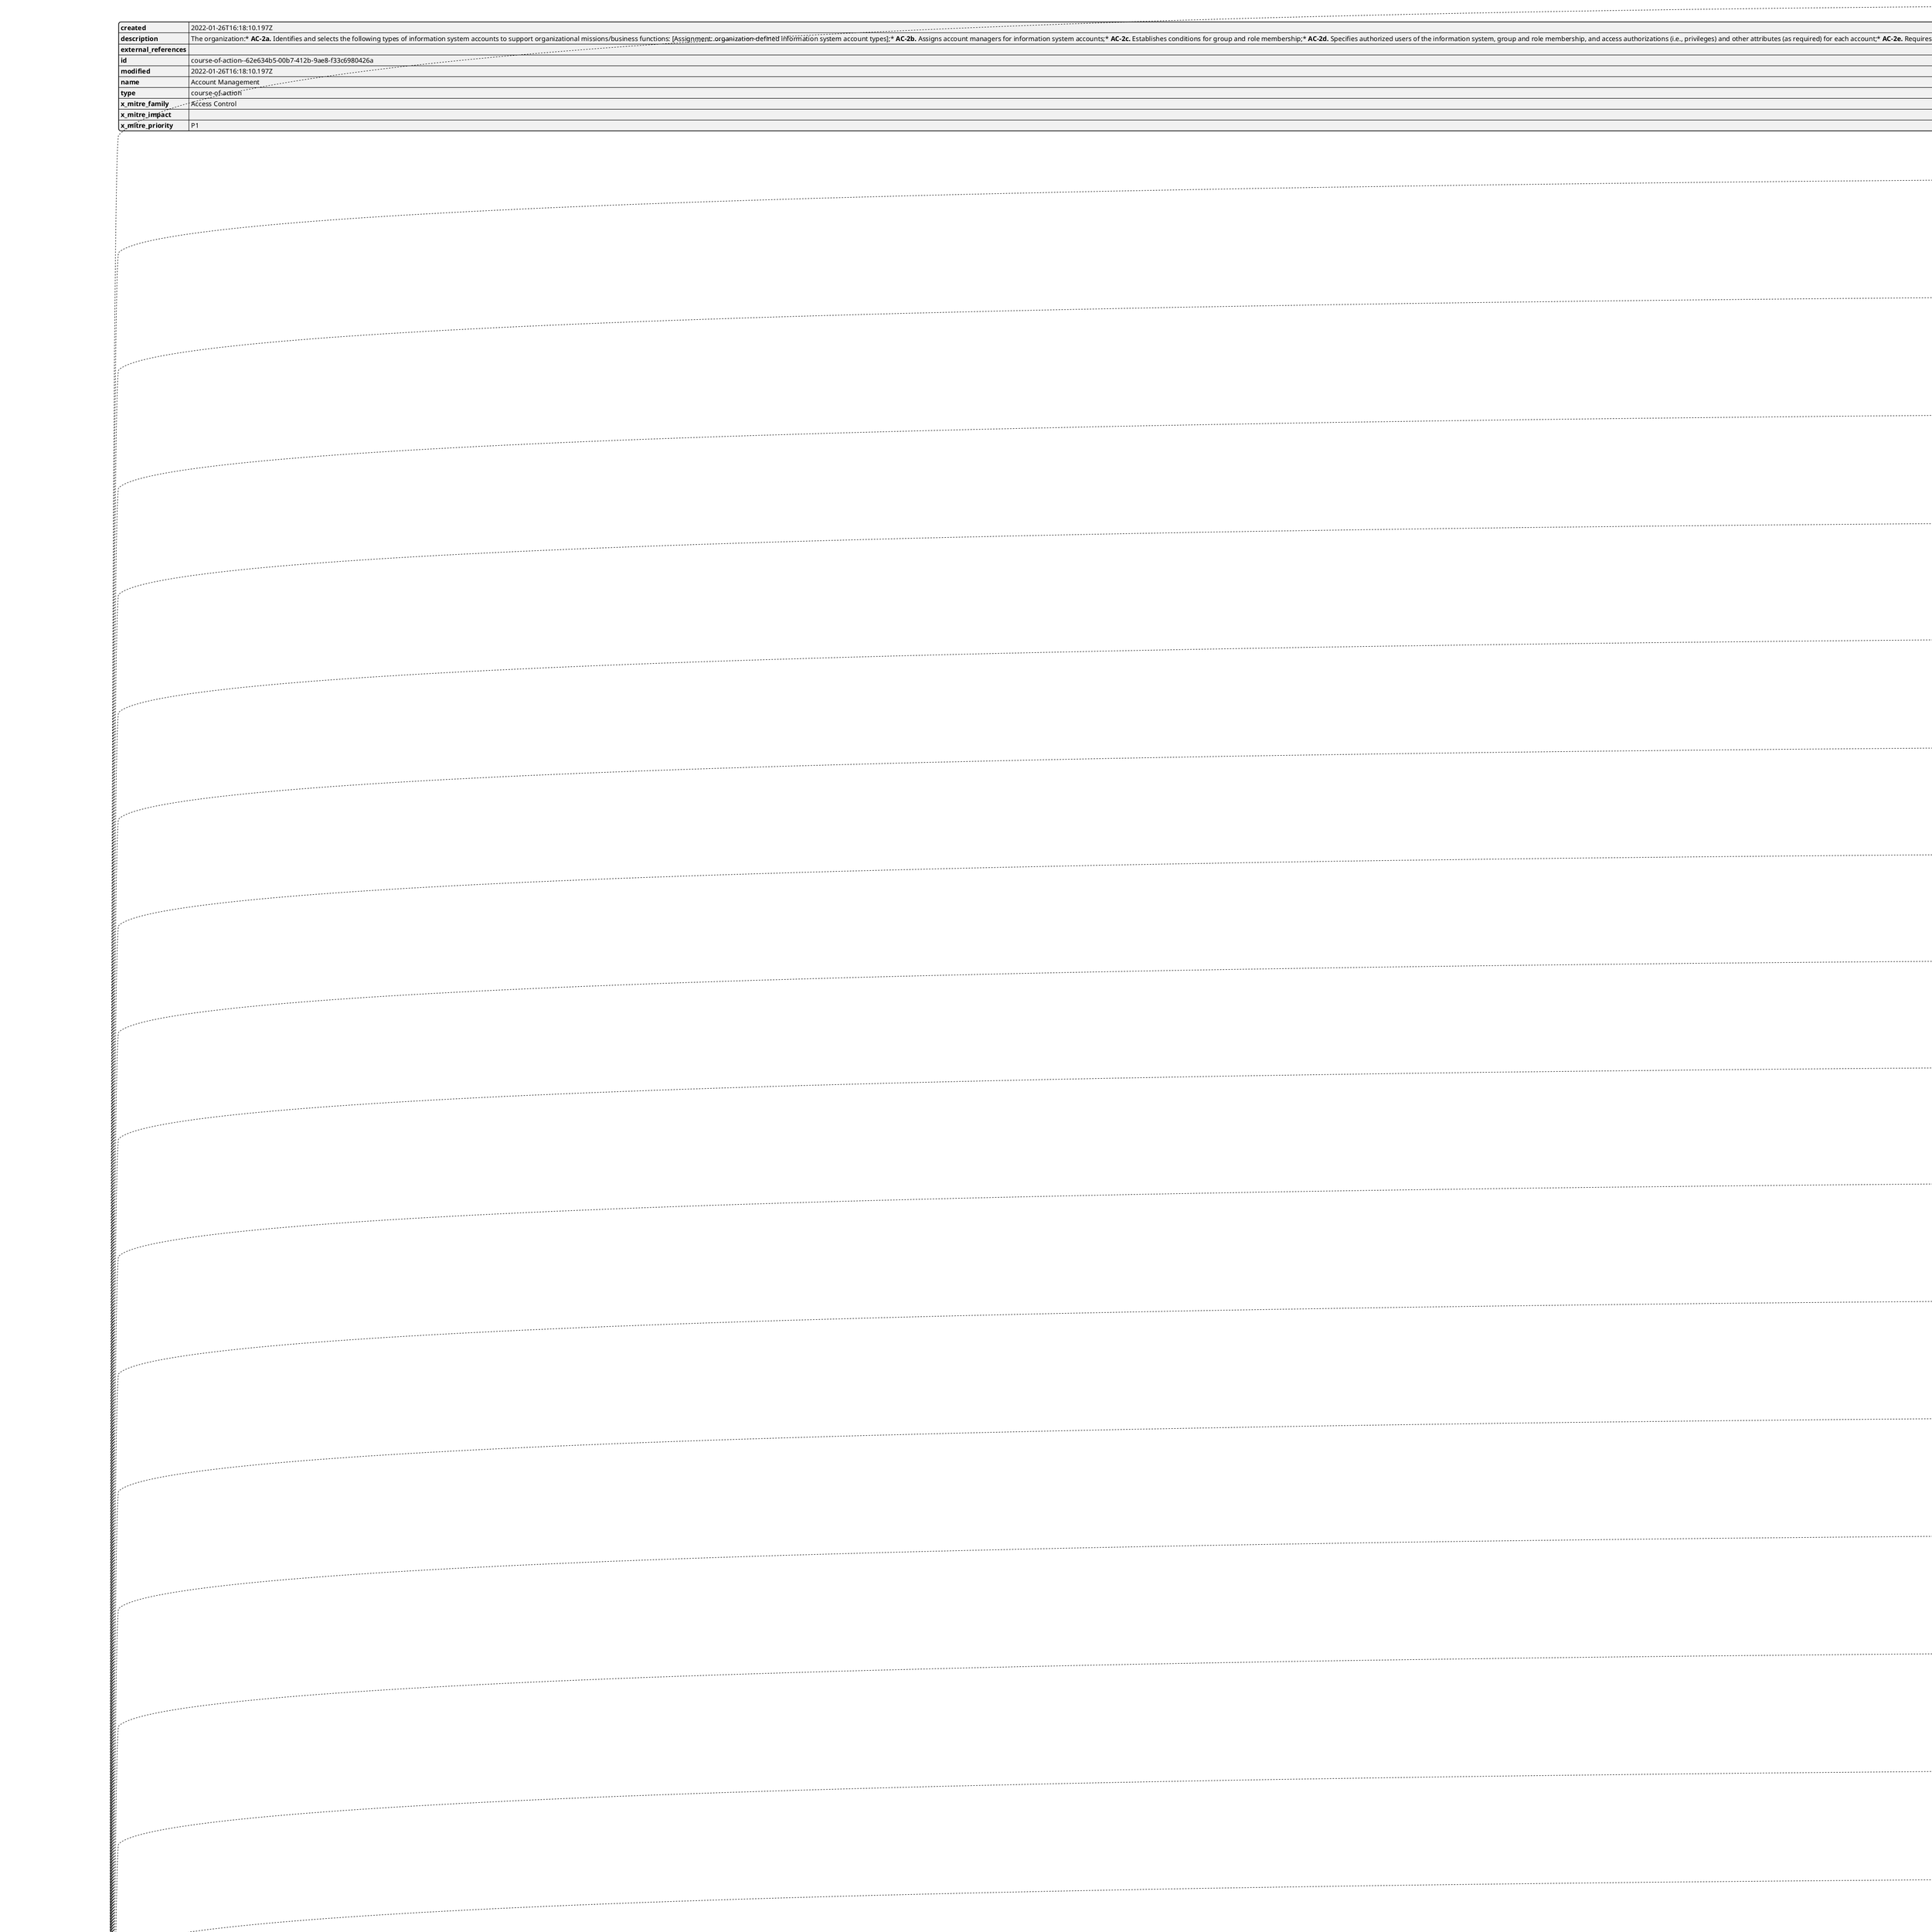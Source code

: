 @startjson
{
  "2022-01-26T16:18:10.197Z": {
    "created": "2022-01-26T16:18:10.197Z",
    "description": "The organization:\n\n* **AC-2a.** Identifies and selects the following types of information system accounts to support organizational missions/business functions: [Assignment: organization-defined information system account types];\n* **AC-2b.** Assigns account managers for information system accounts;\n* **AC-2c.** Establishes conditions for group and role membership;\n* **AC-2d.** Specifies authorized users of the information system, group and role membership, and access authorizations (i.e., privileges) and other attributes (as required) for each account;\n* **AC-2e.** Requires approvals by [Assignment: organization-defined personnel or roles] for requests to create information system accounts;\n* **AC-2f.** Creates, enables, modifies, disables, and removes information system accounts in accordance with [Assignment: organization-defined procedures or conditions];\n* **AC-2g.** Monitors the use of information system accounts;\n* **AC-2h.** Notifies account managers:\n    * **AC-2h.1.** When accounts are no longer required;\n    * **AC-2h.2.** When users are terminated or transferred; and\n    * **AC-2h.3.** When individual information system usage or need-to-know changes;\n* **AC-2i.** Authorizes access to the information system based on:\n    * **AC-2i.1.** A valid access authorization;\n    * **AC-2i.2.** Intended system usage; and\n    * **AC-2i.3.** Other attributes as required by the organization or associated missions/business functions;\n* **AC-2j.** Reviews accounts for compliance with account management requirements [Assignment: organization-defined frequency]; and\n* **AC-2k.** Establishes a process for reissuing shared/group account credentials (if deployed) when individuals are removed from the group.\n\nInformation system account types include, for example, individual, shared, group, system, guest/anonymous, emergency, developer/manufacturer/vendor, temporary, and service. Some of the account management requirements listed above can be implemented by organizational information systems. The identification of authorized users of the information system and the specification of access privileges reflects the requirements in other security controls in the security plan. Users requiring administrative privileges on information system accounts receive additional scrutiny by appropriate organizational personnel (e.g., system owner, mission/business owner, or chief information security officer) responsible for approving such accounts and privileged access. Organizations may choose to define access privileges or other attributes by account, by type of account, or a combination of both. Other attributes required for authorizing access include, for example, restrictions on time-of-day, day-of-week, and point-of-origin. In defining other account attributes, organizations consider system-related requirements (e.g., scheduled maintenance, system upgrades) and mission/business requirements, (e.g., time zone differences, customer requirements, remote access to support travel requirements). Failure to consider these factors could affect information system availability. Temporary and emergency accounts are accounts intended for short-term use. Organizations establish temporary accounts as a part of normal account activation procedures when there is a need for short-term accounts without the demand for immediacy in account activation. Organizations establish emergency accounts in response to crisis situations and with the need for rapid account activation. Therefore, emergency account activation may bypass normal account authorization processes. Emergency and temporary accounts are not to be confused with infrequently used accounts (e.g., local logon accounts used for special tasks defined by organizations or when network resources are unavailable). Such accounts remain available and are not subject to automatic disabling or removal dates. Conditions for disabling or deactivating accounts include, for example: (i) when shared/group, emergency, or temporary accounts are no longer required; or (ii) when individuals are transferred or terminated. Some types of information system accounts may require specialized training.",
    "external_references": [
      {
        "external_id": "AC-2",
        "source_name": "NIST 800-53 Revision 4"
      }
    ],
    "id": "course-of-action--62e634b5-00b7-412b-9ae8-f33c6980426a",
    "modified": "2022-01-26T16:18:10.197Z",
    "name": "Account Management",
    "type": "course-of-action",
    "x_mitre_family": "Access Control",
    "x_mitre_impact": [
      "LOW",
      "MODERATE",
      "HIGH"
    ],
    "x_mitre_priority": "P1"
  },
  "2022-01-26T16:18:10.198Z": {
    "created": "2022-01-26T16:18:10.198Z",
    "description": "The organization requires that users log out when [Assignment: organization-defined time-period of expected inactivity or description of when to log out].",
    "external_references": [
      {
        "external_id": "AC-2 (5)",
        "source_name": "NIST 800-53 Revision 4"
      }
    ],
    "id": "course-of-action--da3887bb-036c-44ce-b005-31e4cba9b6b7",
    "modified": "2022-01-26T16:18:10.198Z",
    "name": "Inactivity Logout",
    "type": "course-of-action",
    "x_mitre_family": "Access Control",
    "x_mitre_impact": [
      "HIGH"
    ],
    "x_mitre_priority": "P1"
  },
  "2022-01-26T16:18:10.199Z": {
    "created": "2022-01-26T16:18:10.199Z",
    "description": "The information system enforces [Assignment: organization-defined circumstances and/or usage conditions] for [Assignment: organization-defined information system accounts].\nOrganizations can describe the specific conditions or circumstances under which information system accounts can be used, for example, by restricting usage to certain days of the week, time of day, or specific durations of time.",
    "external_references": [
      {
        "external_id": "AC-2 (11)",
        "source_name": "NIST 800-53 Revision 4"
      }
    ],
    "id": "course-of-action--089e0a59-cfd4-481f-9a12-20cc2cc3f02a",
    "modified": "2022-01-26T16:18:10.199Z",
    "name": "Usage Conditions",
    "type": "course-of-action",
    "x_mitre_family": "Access Control",
    "x_mitre_impact": [
      "HIGH"
    ],
    "x_mitre_priority": "P1"
  },
  "2022-01-26T16:18:10.200Z": {
    "created": "2022-01-26T16:18:10.200Z",
    "description": "[Withdrawn: Incorporated into AC-6].",
    "external_references": [
      {
        "external_id": "AC-3 (1)",
        "source_name": "NIST 800-53 Revision 4"
      }
    ],
    "id": "course-of-action--40564ef3-1f5f-4e26-a9d8-43fea3312bb9",
    "modified": "2022-01-26T16:18:10.200Z",
    "name": "Restricted Access To Privileged Functions",
    "type": "course-of-action",
    "x_mitre_family": "Access Control",
    "x_mitre_impact": [
      "LOW",
      "MODERATE",
      "HIGH"
    ],
    "x_mitre_priority": "P1"
  },
  "2022-01-26T16:18:10.201Z": {
    "created": "2022-01-26T16:18:10.201Z",
    "description": "[Withdrawn: Incorporated into MP-4 and SC-28].",
    "external_references": [
      {
        "external_id": "AC-3 (6)",
        "source_name": "NIST 800-53 Revision 4"
      }
    ],
    "id": "course-of-action--5ccb6a90-1241-4ac2-ba46-b9b7337d8239",
    "modified": "2022-01-26T16:18:10.201Z",
    "name": "Protection Of User And System Information",
    "type": "course-of-action",
    "x_mitre_family": "Access Control",
    "x_mitre_priority": "P1"
  },
  "2022-01-26T16:18:10.202Z": {
    "created": "2022-01-26T16:18:10.202Z",
    "description": "The information system uses [Assignment: organization-defined security attributes] associated with [Assignment: organization-defined information, source, and destination objects] to enforce [Assignment: organization-defined information flow control policies] as a basis for flow control decisions.\nInformation flow enforcement mechanisms compare security attributes associated with information (data content and data structure) and source/destination objects, and respond appropriately (e.g., block, quarantine, alert administrator) when the mechanisms encounter information flows not explicitly allowed by information flow policies. For example, an information object labeled Secret would be allowed to flow to a destination object labeled Secret, but an information object labeled Top Secret would not be allowed to flow to a destination object labeled Secret. Security attributes can also include, for example, source and destination addresses employed in traffic filter firewalls. Flow enforcement using explicit security attributes can be used, for example, to control the release of certain types of information.",
    "external_references": [
      {
        "external_id": "AC-4 (1)",
        "source_name": "NIST 800-53 Revision 4"
      }
    ],
    "id": "course-of-action--4fa30d4c-3335-4d0e-93ed-6788e67011a6",
    "modified": "2022-01-26T16:18:10.202Z",
    "name": "Object Security Attributes",
    "type": "course-of-action",
    "x_mitre_family": "Access Control",
    "x_mitre_impact": [
      "MODERATE",
      "HIGH"
    ],
    "x_mitre_priority": "P1"
  },
  "2022-01-26T16:18:10.203Z": {
    "created": "2022-01-26T16:18:10.203Z",
    "description": "The information system enforces information flow control based on [Assignment: organization-defined metadata].\nMetadata is information used to describe the characteristics of data. Metadata can include structural metadata describing data structures (e.g., data format, syntax, and semantics) or descriptive metadata describing data contents (e.g., age, location, telephone number). Enforcing allowed information flows based on metadata enables simpler and more effective flow control. Organizations consider the trustworthiness of metadata with regard to data accuracy (i.e., knowledge that the metadata values are correct with respect to the data), data integrity (i.e., protecting against unauthorized changes to metadata tags), and the binding of metadata to the data payload (i.e., ensuring sufficiently strong binding techniques with appropriate levels of assurance).",
    "external_references": [
      {
        "external_id": "AC-4 (6)",
        "source_name": "NIST 800-53 Revision 4"
      }
    ],
    "id": "course-of-action--96e6235f-a439-4793-b2d7-a4a70f882055",
    "modified": "2022-01-26T16:18:10.203Z",
    "name": "Metadata",
    "type": "course-of-action",
    "x_mitre_family": "Access Control",
    "x_mitre_priority": "P1"
  },
  "2022-01-26T16:18:10.204Z": {
    "created": "2022-01-26T16:18:10.204Z",
    "description": "The information system, when transferring information between different security domains, uses [Assignment: organization-defined data type identifiers] to validate data essential for information flow decisions.\nData type identifiers include, for example, filenames, file types, file signatures/tokens, and multiple internal file signatures/tokens. Information systems may allow transfer of data only if compliant with data type format specifications.",
    "external_references": [
      {
        "external_id": "AC-4 (12)",
        "source_name": "NIST 800-53 Revision 4"
      }
    ],
    "id": "course-of-action--fec1b34a-1529-404d-8a92-cf7855eed1ed",
    "modified": "2022-01-26T16:18:10.204Z",
    "name": "Data Type Identifiers",
    "type": "course-of-action",
    "x_mitre_family": "Access Control",
    "x_mitre_priority": "P1"
  },
  "2022-01-26T16:18:10.205Z": {
    "created": "2022-01-26T16:18:10.205Z",
    "description": "The information system, when transferring information between different security domains, implements [Assignment: organization-defined security policy filters] requiring fully enumerated formats that restrict data structure and content.\nData structure and content restrictions reduce the range of potential malicious and/or unsanctioned content in cross-domain transactions. Security policy filters that restrict data structures include, for example, restricting file sizes and field lengths. Data content policy filters include, for example: (i) encoding formats for character sets (e.g., Universal Character Set Transformation Formats, American Standard Code for Information Interchange); (ii) restricting character data fields to only contain alpha-numeric characters; (iii) prohibiting special characters; and (iv) validating schema structures.",
    "external_references": [
      {
        "external_id": "AC-4 (14)",
        "source_name": "NIST 800-53 Revision 4"
      }
    ],
    "id": "course-of-action--44e0986b-6c7a-469e-bac7-133e8c1e70c5",
    "modified": "2022-01-26T16:18:10.205Z",
    "name": "Security Policy Filter Constraints",
    "type": "course-of-action",
    "x_mitre_family": "Access Control",
    "x_mitre_priority": "P1"
  },
  "2022-01-26T16:18:10.206Z": {
    "created": "2022-01-26T16:18:10.206Z",
    "description": "The organization employs [Assignment: organization-defined solutions in approved configurations] to control the flow of [Assignment: organization-defined information] across security domains.\nOrganizations define approved solutions and configurations in cross-domain policies and guidance in accordance with the types of information flows across classification boundaries. The Unified Cross Domain Management Office (UCDMO) provides a baseline listing of approved cross-domain solutions.",
    "external_references": [
      {
        "external_id": "AC-4 (20)",
        "source_name": "NIST 800-53 Revision 4"
      }
    ],
    "id": "course-of-action--a8f0c663-717a-43dc-b585-7f18afa6ceec",
    "modified": "2022-01-26T16:18:10.206Z",
    "name": "Approved Solutions",
    "type": "course-of-action",
    "x_mitre_family": "Access Control",
    "x_mitre_priority": "P1"
  },
  "2022-01-26T16:18:10.207Z": {
    "created": "2022-01-26T16:18:10.207Z",
    "description": "The organization explicitly authorizes access to [Assignment: organization-defined security functions (deployed in hardware, software, and firmware) and security-relevant information].\nSecurity functions include, for example, establishing system accounts, configuring access authorizations (i.e., permissions, privileges), setting events to be audited, and setting intrusion detection parameters. Security-relevant information includes, for example, filtering rules for routers/firewalls, cryptographic key management information, configuration parameters for security services, and access control lists. Explicitly authorized personnel include, for example, security administrators, system and network administrators, system security officers, system maintenance personnel, system programmers, and other privileged users.",
    "external_references": [
      {
        "external_id": "AC-6 (1)",
        "source_name": "NIST 800-53 Revision 4"
      }
    ],
    "id": "course-of-action--be65cb08-f40e-45e9-a39b-9c16dedf36d0",
    "modified": "2022-01-26T16:18:10.207Z",
    "name": "Authorize Access To Security Functions",
    "type": "course-of-action",
    "x_mitre_family": "Access Control",
    "x_mitre_impact": [
      "MODERATE",
      "HIGH"
    ],
    "x_mitre_priority": "P1"
  },
  "2022-01-26T16:18:10.208Z": {
    "created": "2022-01-26T16:18:10.208Z",
    "description": "The organization prohibits privileged access to the information system by non-organizational users.",
    "external_references": [
      {
        "external_id": "AC-6 (6)",
        "source_name": "NIST 800-53 Revision 4"
      }
    ],
    "id": "course-of-action--ea531ea9-1c10-465f-b97b-ed145feedce5",
    "modified": "2022-01-26T16:18:10.208Z",
    "name": "Privileged Access By Non-Organizational Users",
    "type": "course-of-action",
    "x_mitre_family": "Access Control",
    "x_mitre_impact": [
      "MODERATE",
      "HIGH"
    ],
    "x_mitre_priority": "P1"
  },
  "2022-01-26T16:18:10.209Z": {
    "created": "2022-01-26T16:18:10.209Z",
    "description": "The information system:\n\n* **AC-7a.** Enforces a limit of [Assignment: organization-defined number] consecutive invalid logon attempts by a user during a [Assignment: organization-defined time period]; and\n* **AC-7b.** Automatically [Selection: locks the account/node for an [Assignment: organization-defined time period]; locks the account/node until released by an administrator; delays next logon prompt according to [Assignment: organization-defined delay algorithm]] when the maximum number of unsuccessful attempts is exceeded.\n\nThis control applies regardless of whether the logon occurs via a local or network connection. Due to the potential for denial of service, automatic lockouts initiated by information systems are usually temporary and automatically release after a predetermined time period established by organizations. If a delay algorithm is selected, organizations may choose to employ different algorithms for different information system components based on the capabilities of those components. Responses to unsuccessful logon attempts may be implemented at both the operating system and the application levels.",
    "external_references": [
      {
        "external_id": "AC-7",
        "source_name": "NIST 800-53 Revision 4"
      }
    ],
    "id": "course-of-action--7cc1e029-afae-4493-996d-4ece4189dfdd",
    "modified": "2022-01-26T16:18:10.209Z",
    "name": "Unsuccessful Logon Attempts",
    "type": "course-of-action",
    "x_mitre_family": "Access Control",
    "x_mitre_impact": [
      "LOW",
      "MODERATE",
      "HIGH"
    ],
    "x_mitre_priority": "P2"
  },
  "2022-01-26T16:18:10.210Z": {
    "created": "2022-01-26T16:18:10.210Z",
    "description": "The information system notifies the user of the number of [Selection: successful logons/accesses; unsuccessful logon/access attempts; both] during [Assignment: organization-defined time period].",
    "external_references": [
      {
        "external_id": "AC-9 (2)",
        "source_name": "NIST 800-53 Revision 4"
      }
    ],
    "id": "course-of-action--21333ef2-61b6-4e36-b5f2-a4c91419e068",
    "modified": "2022-01-26T16:18:10.210Z",
    "name": "Successful / Unsuccessful Logons",
    "type": "course-of-action",
    "x_mitre_family": "Access Control",
    "x_mitre_impact": [
      "LOW",
      "MODERATE",
      "HIGH"
    ],
    "x_mitre_priority": "P0"
  },
  "2022-01-26T16:18:10.211Z": {
    "created": "2022-01-26T16:18:10.211Z",
    "description": "The information system automatically terminates a user session after [Assignment: organization-defined conditions or trigger events requiring session disconnect].\nThis control addresses the termination of user-initiated logical sessions in contrast to SC-10 which addresses the termination of network connections that are associated with communications sessions (i.e., network disconnect). A logical session (for local, network, and remote access) is initiated whenever a user (or process acting on behalf of a user) accesses an organizational information system. Such user sessions can be terminated (and thus terminate user access) without terminating network sessions. Session termination terminates all processes associated with a userï¿½s logical session except those processes that are specifically created by the user (i.e., session owner) to continue after the session is terminated. Conditions or trigger events requiring automatic session termination can include, for example, organization-defined periods of user inactivity, targeted responses to certain types of incidents, time-of-day restrictions on information system use.",
    "external_references": [
      {
        "external_id": "AC-12",
        "source_name": "NIST 800-53 Revision 4"
      }
    ],
    "id": "course-of-action--4ce8375d-79cc-4639-963e-2b9834587761",
    "modified": "2022-01-26T16:18:10.211Z",
    "name": "Session Termination",
    "type": "course-of-action",
    "x_mitre_family": "Access Control",
    "x_mitre_impact": [
      "MODERATE",
      "HIGH"
    ],
    "x_mitre_priority": "P2"
  },
  "2022-01-26T16:18:10.212Z": {
    "created": "2022-01-26T16:18:10.212Z",
    "description": "[Withdrawn: Incorporated into MP-3].",
    "external_references": [
      {
        "external_id": "AC-15",
        "source_name": "NIST 800-53 Revision 4"
      }
    ],
    "id": "course-of-action--45a540ad-888a-4a33-8f85-fea063791a2e",
    "modified": "2022-01-26T16:18:10.212Z",
    "name": "Automated Marking",
    "type": "course-of-action",
    "x_mitre_family": "Access Control",
    "x_mitre_impact": [
      "LOW",
      "MODERATE",
      "HIGH"
    ],
    "x_mitre_priority": "P3"
  },
  "2022-01-26T16:18:10.213Z": {
    "created": "2022-01-26T16:18:10.213Z",
    "description": "The information system supports the association of [Assignment: organization-defined security attributes] with [Assignment: organization-defined subjects and objects] by authorized individuals (or processes acting on behalf of individuals).\nThe support provided by information systems can vary to include: (i) prompting users to select specific security attributes to be associated with specific information objects; (ii) employing automated mechanisms for categorizing information with appropriate attributes based on defined policies; or (iii) ensuring that the combination of selected security attributes selected is valid. Organizations consider the creation, deletion, or modification of security attributes when defining auditable events.",
    "external_references": [
      {
        "external_id": "AC-16 (4)",
        "source_name": "NIST 800-53 Revision 4"
      }
    ],
    "id": "course-of-action--13ae8e23-4aad-454d-b528-f31ace2845e6",
    "modified": "2022-01-26T16:18:10.213Z",
    "name": "Association Of Attributes By Authorized Individuals",
    "type": "course-of-action",
    "x_mitre_family": "Access Control",
    "x_mitre_priority": "P0"
  },
  "2022-01-26T16:18:10.214Z": {
    "created": "2022-01-26T16:18:10.214Z",
    "description": "The information system provides authorized individuals the capability to define or change the type and value of security attributes available for association with subjects and objects.\nThe content or assigned values of security attributes can directly affect the ability of individuals to access organizational information. Therefore, it is important for information systems to be able to limit the ability to create or modify security attributes to authorized individuals only.",
    "external_references": [
      {
        "external_id": "AC-16 (10)",
        "source_name": "NIST 800-53 Revision 4"
      }
    ],
    "id": "course-of-action--615f6afb-779c-4c69-80ef-73cc5b3b52f6",
    "modified": "2022-01-26T16:18:10.214Z",
    "name": "Attribute Configuration By Authorized Individuals",
    "type": "course-of-action",
    "x_mitre_family": "Access Control",
    "x_mitre_priority": "P0"
  },
  "2022-01-26T16:18:10.215Z": {
    "created": "2022-01-26T16:18:10.215Z",
    "description": "[Withdrawn: Incorporated into SI-4].",
    "external_references": [
      {
        "external_id": "AC-17 (5)",
        "source_name": "NIST 800-53 Revision 4"
      }
    ],
    "id": "course-of-action--ec710c63-a621-42c7-924b-c974ca2d1c54",
    "modified": "2022-01-26T16:18:10.215Z",
    "name": "Monitoring For Unauthorized Connections",
    "type": "course-of-action",
    "x_mitre_family": "Access Control",
    "x_mitre_impact": [
      "MODERATE",
      "HIGH"
    ],
    "x_mitre_priority": "P1"
  },
  "2022-01-26T16:18:10.216Z": {
    "created": "2022-01-26T16:18:10.216Z",
    "description": "The organization:\n\n* **AC-18a.** Establishes usage restrictions, configuration/connection requirements, and implementation guidance for wireless access; and\n* **AC-18b.** Authorizes wireless access to the information system prior to allowing such connections.\n\nWireless technologies include, for example, microwave, packet radio (UHF/VHF), 802.11x, and Bluetooth. Wireless networks use authentication protocols (e.g., EAP/TLS, PEAP), which provide credential protection and mutual authentication.",
    "external_references": [
      {
        "external_id": "AC-18",
        "source_name": "NIST 800-53 Revision 4"
      }
    ],
    "id": "course-of-action--8c70c121-fa3c-414f-ab07-3f353a01b119",
    "modified": "2022-01-26T16:18:10.216Z",
    "name": "Wireless Access",
    "type": "course-of-action",
    "x_mitre_family": "Access Control",
    "x_mitre_impact": [
      "LOW",
      "MODERATE",
      "HIGH"
    ],
    "x_mitre_priority": "P1"
  },
  "2022-01-26T16:18:10.217Z": {
    "created": "2022-01-26T16:18:10.217Z",
    "description": "The organization:\n\n* **AC-19a.** Establishes usage restrictions, configuration requirements, connection requirements, and implementation guidance for organization-controlled mobile devices; and\n* **AC-19b.** Authorizes the connection of mobile devices to organizational information systems.\n\nA mobile device is a computing device that: (i) has a small form factor such that it can easily be carried by a single individual; (ii) is designed to operate without a physical connection (e.g., wirelessly transmit or receive information); (iii) possesses local, non-removable or removable data storage; and (iv) includes a self-contained power source. Mobile devices may also include voice communication capabilities, on-board sensors that allow the device to capture information, and/or built-in features for synchronizing local data with remote locations. Examples include smart phones, E-readers, and tablets. Mobile devices are typically associated with a single individual and the device is usually in close proximity to the individual; however, the degree of proximity can vary depending upon on the form factor and size of the device. The processing, storage, and transmission capability of the mobile device may be comparable to or merely a subset of desktop systems, depending upon the nature and intended purpose of the device. Due to the large variety of mobile devices with different technical characteristics and capabilities, organizational restrictions may vary for the different classes/types of such devices. Usage restrictions and specific implementation guidance for mobile devices include, for example, configuration management, device identification and authentication, implementation of mandatory protective software (e.g., malicious code detection, firewall), scanning devices for malicious code, updating virus protection software, scanning for critical software updates and patches, conducting primary operating system (and possibly other resident software) integrity checks, and disabling unnecessary hardware (e.g., wireless, infrared). Organizations are cautioned that the need to provide adequate security for mobile devices goes beyond the requirements in this control. Many safeguards and countermeasures for mobile devices are reflected in other security controls in the catalog allocated in the initial control baselines as starting points for the development of security plans and overlays using the tailoring process. There may also be some degree of overlap in the requirements articulated by the security controls within the different families of controls. AC-20 addresses mobile devices that are not organization-controlled.",
    "external_references": [
      {
        "external_id": "AC-19",
        "source_name": "NIST 800-53 Revision 4"
      }
    ],
    "id": "course-of-action--e1d22f61-7bf3-4bd8-a6a0-ff33ad75d640",
    "modified": "2022-01-26T16:18:10.217Z",
    "name": "Access Control For Mobile Devices",
    "type": "course-of-action",
    "x_mitre_family": "Access Control",
    "x_mitre_impact": [
      "LOW",
      "MODERATE",
      "HIGH"
    ],
    "x_mitre_priority": "P1"
  },
  "2022-01-26T16:18:10.218Z": {
    "created": "2022-01-26T16:18:10.218Z",
    "description": "The organization establishes terms and conditions, consistent with any trust relationships established with other organizations owning, operating, and/or maintaining external information systems, allowing authorized individuals to:\n\n* **AC-20a.** Access the information system from external information systems; and\n* **AC-20b.** Process, store, or transmit organization-controlled information using external information systems.\n\nExternal information systems are information systems or components of information systems that are outside of the authorization boundary established by organizations and for which organizations typically have no direct supervision and authority over the application of required security controls or the assessment of control effectiveness. External information systems include, for example: (i) personally owned information systems/devices (e.g., notebook computers, smart phones, tablets, personal digital assistants); (ii) privately owned computing and communications devices resident in commercial or public facilities (e.g., hotels, train stations, convention centers, shopping malls, or airports); (iii) information systems owned or controlled by nonfederal governmental organizations; and (iv) federal information systems that are not owned by, operated by, or under the direct supervision and authority of organizations. This control also addresses the use of external information systems for the processing, storage, or transmission of organizational information, including, for example, accessing cloud services (e.g., infrastructure as a service, platform as a service, or software as a service) from organizational information systems. For some external information systems (i.e., information systems operated by other federal agencies, including organizations subordinate to those agencies), the trust relationships that have been established between those organizations and the originating organization may be such, that no explicit terms and conditions are required. Information systems within these organizations would not be considered external. These situations occur when, for example, there are pre-existing sharing/trust agreements (either implicit or explicit) established between federal agencies or organizations subordinate to those agencies, or when such trust agreements are specified by applicable laws, Executive Orders, directives, or policies. Authorized individuals include, for example, organizational personnel, contractors, or other individuals with authorized access to organizational information systems and over which organizations have the authority to impose rules of behavior with regard to system access. Restrictions that organizations impose on authorized individuals need not be uniform, as those restrictions may vary depending upon the trust relationships between organizations. Therefore, organizations may choose to impose different security restrictions on contractors than on state, local, or tribal governments. This control does not apply to the use of external information systems to access public interfaces to organizational information systems (e.g., individuals accessing federal information through www.usa.gov). Organizations establish terms and conditions for the use of external information systems in accordance with organizational security policies and procedures. Terms and conditions address as a minimum: types of applications that can be accessed on organizational information systems from external information systems; and the highest security category of information that can be processed, stored, or transmitted on external information systems. If terms and conditions with the owners of external information systems cannot be established, organizations may impose restrictions on organizational personnel using those external systems.",
    "external_references": [
      {
        "external_id": "AC-20",
        "source_name": "NIST 800-53 Revision 4"
      }
    ],
    "id": "course-of-action--8d52ad8e-74c0-4b42-877b-412581a6db7a",
    "modified": "2022-01-26T16:18:10.218Z",
    "name": "Use Of External Information Systems",
    "type": "course-of-action",
    "x_mitre_family": "Access Control",
    "x_mitre_impact": [
      "LOW",
      "MODERATE",
      "HIGH"
    ],
    "x_mitre_priority": "P1"
  },
  "2022-01-26T16:18:10.219Z": {
    "created": "2022-01-26T16:18:10.219Z",
    "description": "The organization:\n\n* **AC-21a.** Facilitates information sharing by enabling authorized users to determine whether access authorizations assigned to the sharing partner match the access restrictions on the information for [Assignment: organization-defined information sharing circumstances where user discretion is required]; and\n* **AC-21b.** Employs [Assignment: organization-defined automated mechanisms or manual processes] to assist users in making information sharing/collaboration decisions.\n\nThis control applies to information that may be restricted in some manner (e.g., privileged medical information, contract-sensitive information, proprietary information, personally identifiable information, classified information related to special access programs or compartments) based on some formal or administrative determination. Depending on the particular information-sharing circumstances, sharing partners may be defined at the individual, group, or organizational level. Information may be defined by content, type, security category, or special access program/compartment.",
    "external_references": [
      {
        "external_id": "AC-21",
        "source_name": "NIST 800-53 Revision 4"
      }
    ],
    "id": "course-of-action--32c6ca50-0659-4880-bf51-7ec778c3adeb",
    "modified": "2022-01-26T16:18:10.219Z",
    "name": "Information Sharing",
    "type": "course-of-action",
    "x_mitre_family": "Access Control",
    "x_mitre_impact": [
      "MODERATE",
      "HIGH"
    ],
    "x_mitre_priority": "P2"
  },
  "2022-01-26T16:18:10.220Z": {
    "created": "2022-01-26T16:18:10.220Z",
    "description": "The information system transmits [Assignment: organization-defined access authorization information] using [Assignment: organization-defined security safeguards] to [Assignment: organization-defined information systems] that enforce access control decisions.\nIn distributed information systems, authorization processes and access control decisions may occur in separate parts of the systems. In such instances, authorization information is transmitted securely so timely access control decisions can be enforced at the appropriate locations. To support the access control decisions, it may be necessary to transmit as part of the access authorization information, supporting security attributes. This is due to the fact that in distributed information systems, there are various access control decisions that need to be made and different entities (e.g., services) make these decisions in a serial fashion, each requiring some security attributes to make the decisions. Protecting access authorization information (i.e., access control decisions) ensures that such information cannot be altered, spoofed, or otherwise compromised during transmission.",
    "external_references": [
      {
        "external_id": "AC-24 (1)",
        "source_name": "NIST 800-53 Revision 4"
      }
    ],
    "id": "course-of-action--e1a686a0-2e07-4b30-a09e-8f5e8741f37c",
    "modified": "2022-01-26T16:18:10.220Z",
    "name": "Transmit Access Authorization Information",
    "type": "course-of-action",
    "x_mitre_family": "Access Control",
    "x_mitre_impact": [
      "LOW",
      "MODERATE",
      "HIGH"
    ],
    "x_mitre_priority": "P0"
  },
  "2022-01-26T16:18:10.221Z": {
    "created": "2022-01-26T16:18:10.221Z",
    "description": "The organization provides basic security awareness training to information system users (including managers, senior executives, and contractors):\n\n* **AT-2a.** As part of initial training for new users;\n* **AT-2b.** When required by information system changes; and\n* **AT-2c.** [Assignment: organization-defined frequency] thereafter.\n\nOrganizations determine the appropriate content of security awareness training and security awareness techniques based on the specific organizational requirements and the information systems to which personnel have authorized access. The content includes a basic understanding of the need for information security and user actions to maintain security and to respond to suspected security incidents. The content also addresses awareness of the need for operations security. Security awareness techniques can include, for example, displaying posters, offering supplies inscribed with security reminders, generating email advisories/notices from senior organizational officials, displaying logon screen messages, and conducting information security awareness events.",
    "external_references": [
      {
        "external_id": "AT-2",
        "source_name": "NIST 800-53 Revision 4"
      }
    ],
    "id": "course-of-action--77c86369-c6df-4e14-b5eb-0cd56df4ea70",
    "modified": "2022-01-26T16:18:10.221Z",
    "name": "Security Awareness Training",
    "type": "course-of-action",
    "x_mitre_family": "Awareness And Training",
    "x_mitre_impact": [
      "LOW",
      "MODERATE",
      "HIGH"
    ],
    "x_mitre_priority": "P1"
  },
  "2022-01-26T16:18:10.222Z": {
    "created": "2022-01-26T16:18:10.222Z",
    "description": "The organization includes practical exercises in security training that reinforce training objectives.\nPractical exercises may include, for example, security training for software developers that includes simulated cyber attacks exploiting common software vulnerabilities (e.g., buffer overflows), or spear/whale phishing attacks targeted at senior leaders/executives. These types of practical exercises help developers better understand the effects of such vulnerabilities and appreciate the need for security coding standards and processes.",
    "external_references": [
      {
        "external_id": "AT-3 (3)",
        "source_name": "NIST 800-53 Revision 4"
      }
    ],
    "id": "course-of-action--6971615f-55ec-4bc9-b766-5be5da2c83c9",
    "modified": "2022-01-26T16:18:10.222Z",
    "name": "Practical Exercises",
    "type": "course-of-action",
    "x_mitre_family": "Awareness And Training",
    "x_mitre_impact": [
      "LOW",
      "MODERATE",
      "HIGH"
    ],
    "x_mitre_priority": "P1"
  },
  "2022-01-26T16:18:10.223Z": {
    "created": "2022-01-26T16:18:10.223Z",
    "description": "The organization:\n\n* **AU-2a.** Determines that the information system is capable of auditing the following events: [Assignment: organization-defined auditable events];\n* **AU-2b.** Coordinates the security audit function with other organizational entities requiring audit-related information to enhance mutual support and to help guide the selection of auditable events;\n* **AU-2c.** Provides a rationale for why the auditable events are deemed to be adequate to support after-the-fact investigations of security incidents; and\n* **AU-2d.** Determines that the following events are to be audited within the information system: [Assignment: organization-defined audited events (the subset of the auditable events defined in AU-2 a.) along with the frequency of (or situation requiring) auditing for each identified event].\n\nAn event is any observable occurrence in an organizational information system. Organizations identify audit events as those events which are significant and relevant to the security of information systems and the environments in which those systems operate in order to meet specific and ongoing audit needs. Audit events can include, for example, password changes, failed logons, or failed accesses related to information systems, administrative privilege usage, PIV credential usage, or third-party credential usage. In determining the set of auditable events, organizations consider the auditing appropriate for each of the security controls to be implemented. To balance auditing requirements with other information system needs, this control also requires identifying that subset of auditable events that are audited at a given point in time. For example, organizations may determine that information systems must have the capability to log every file access both successful and unsuccessful, but not activate that capability except for specific circumstances due to the potential burden on system performance. Auditing requirements, including the need for auditable events, may be referenced in other security controls and control enhancements. Organizations also include auditable events that are required by applicable federal laws, Executive Orders, directives, policies, regulations, and standards. Audit records can be generated at various levels of abstraction, including at the packet level as information traverses the network. Selecting the appropriate level of abstraction is a critical aspect of an audit capability and can facilitate the identification of root causes to problems. Organizations consider in the definition of auditable events, the auditing necessary to cover related events such as the steps in distributed, transaction-based processes (e.g., processes that are distributed across multiple organizations) and actions that occur in service-oriented architectures.",
    "external_references": [
      {
        "external_id": "AU-2",
        "source_name": "NIST 800-53 Revision 4"
      }
    ],
    "id": "course-of-action--26855edc-e103-4d24-9ac9-c55593af4304",
    "modified": "2022-01-26T16:18:10.223Z",
    "name": "Audit Events",
    "type": "course-of-action",
    "x_mitre_family": "Audit And Accountability",
    "x_mitre_impact": [
      "LOW",
      "MODERATE",
      "HIGH"
    ],
    "x_mitre_priority": "P1"
  },
  "2022-01-26T16:18:10.224Z": {
    "created": "2022-01-26T16:18:10.224Z",
    "description": "The information system generates audit records containing the following additional information: [Assignment: organization-defined additional, more detailed information].\nDetailed information that organizations may consider in audit records includes, for example, full text recording of privileged commands or the individual identities of group account users. Organizations consider limiting the additional audit information to only that information explicitly needed for specific audit requirements. This facilitates the use of audit trails and audit logs by not including information that could potentially be misleading or could make it more difficult to locate information of interest.",
    "external_references": [
      {
        "external_id": "AU-3 (1)",
        "source_name": "NIST 800-53 Revision 4"
      }
    ],
    "id": "course-of-action--441d3fa6-7908-4c4e-9ef8-9141700dc22f",
    "modified": "2022-01-26T16:18:10.224Z",
    "name": "Additional Audit Information",
    "type": "course-of-action",
    "x_mitre_family": "Audit And Accountability",
    "x_mitre_impact": [
      "MODERATE",
      "HIGH"
    ],
    "x_mitre_priority": "P1"
  },
  "2022-01-26T16:18:10.225Z": {
    "created": "2022-01-26T16:18:10.225Z",
    "description": "The information system provides a warning to [Assignment: organization-defined personnel, roles, and/or locations] within [Assignment: organization-defined time period] when allocated audit record storage volume reaches [Assignment: organization-defined percentage] of repository maximum audit record storage capacity.\nOrganizations may have multiple audit data storage repositories distributed across multiple information system components, with each repository having different storage volume capacities.",
    "external_references": [
      {
        "external_id": "AU-5 (1)",
        "source_name": "NIST 800-53 Revision 4"
      }
    ],
    "id": "course-of-action--74e86e23-fd16-446d-860d-44fb55d7b035",
    "modified": "2022-01-26T16:18:10.225Z",
    "name": "Audit Storage Capacity",
    "type": "course-of-action",
    "x_mitre_family": "Audit And Accountability",
    "x_mitre_impact": [
      "HIGH"
    ],
    "x_mitre_priority": "P1"
  },
  "2022-01-26T16:18:10.226Z": {
    "created": "2022-01-26T16:18:10.226Z",
    "description": "[Withdrawn: Incorporated into SI-4].",
    "external_references": [
      {
        "external_id": "AU-6 (2)",
        "source_name": "NIST 800-53 Revision 4"
      }
    ],
    "id": "course-of-action--5dfa6624-8a2a-4260-8143-d6a410ab094e",
    "modified": "2022-01-26T16:18:10.226Z",
    "name": "Automated Security Alerts",
    "type": "course-of-action",
    "x_mitre_family": "Audit And Accountability",
    "x_mitre_impact": [
      "MODERATE",
      "HIGH"
    ],
    "x_mitre_priority": "P1"
  },
  "2022-01-26T16:18:10.227Z": {
    "created": "2022-01-26T16:18:10.227Z",
    "description": "The organization specifies the permitted actions for each [Selection (one or more): information system process; role; user] associated with the review, analysis, and reporting of audit information.\nOrganizations specify permitted actions for information system processes, roles, and/or users associated with the review, analysis, and reporting of audit records through account management techniques. Specifying permitted actions on audit information is a way to enforce the principle of least privilege. Permitted actions are enforced by the information system and include, for example, read, write, execute, append, and delete.",
    "external_references": [
      {
        "external_id": "AU-6 (7)",
        "source_name": "NIST 800-53 Revision 4"
      }
    ],
    "id": "course-of-action--1202a97c-aadb-47f1-92bf-ce535533b1eb",
    "modified": "2022-01-26T16:18:10.227Z",
    "name": "Permitted Actions",
    "type": "course-of-action",
    "x_mitre_family": "Audit And Accountability",
    "x_mitre_impact": [
      "HIGH"
    ],
    "x_mitre_priority": "P1"
  },
  "2022-01-26T16:18:10.228Z": {
    "created": "2022-01-26T16:18:10.228Z",
    "description": "The information system provides the capability to sort and search audit records for events of interest based on the content of [Assignment: organization-defined audit fields within audit records].\nSorting and searching of audit records may be based upon the contents of audit record fields, for example: (i) date/time of events; (ii) user identifiers; (iii) Internet Protocol (IP) addresses involved in the event; (iv) type of event; or (v) event success/failure.",
    "external_references": [
      {
        "external_id": "AU-7 (2)",
        "source_name": "NIST 800-53 Revision 4"
      }
    ],
    "id": "course-of-action--7e7f13f3-06a7-41c3-9ca4-962444bca917",
    "modified": "2022-01-26T16:18:10.228Z",
    "name": "Automatic Sort And Search",
    "type": "course-of-action",
    "x_mitre_family": "Audit And Accountability",
    "x_mitre_impact": [
      "MODERATE",
      "HIGH"
    ],
    "x_mitre_priority": "P2"
  },
  "2022-01-26T16:18:10.229Z": {
    "created": "2022-01-26T16:18:10.229Z",
    "description": "The information system writes audit trails to hardware-enforced, write-once media.\nThis control enhancement applies to the initial generation of audit trails (i.e., the collection of audit records that represents the audit information to be used for detection, analysis, and reporting purposes) and to the backup of those audit trails. The enhancement does not apply to the initial generation of audit records prior to being written to an audit trail. Write-once, read-many (WORM) media includes, for example, Compact Disk-Recordable (CD-R) and Digital Video Disk-Recordable (DVD-R). In contrast, the use of switchable write-protection media such as on tape cartridges or Universal Serial Bus (USB) drives results in write-protected, but not write-once, media.",
    "external_references": [
      {
        "external_id": "AU-9 (1)",
        "source_name": "NIST 800-53 Revision 4"
      }
    ],
    "id": "course-of-action--66add454-0867-4551-8144-cff0168ec257",
    "modified": "2022-01-26T16:18:10.229Z",
    "name": "Hardware Write-Once Media",
    "type": "course-of-action",
    "x_mitre_family": "Audit And Accountability",
    "x_mitre_impact": [
      "LOW",
      "MODERATE",
      "HIGH"
    ],
    "x_mitre_priority": "P1"
  },
  "2022-01-26T16:18:10.230Z": {
    "created": "2022-01-26T16:18:10.230Z",
    "description": "The information system protects against an individual (or process acting on behalf of an individual) falsely denying having performed [Assignment: organization-defined actions to be covered by non-repudiation].\nTypes of individual actions covered by non-repudiation include, for example, creating information, sending and receiving messages, approving information (e.g., indicating concurrence or signing a contract). Non-repudiation protects individuals against later claims by: (i) authors of not having authored particular documents; (ii) senders of not having transmitted messages; (iii) receivers of not having received messages; or (iv) signatories of not having signed documents. Non-repudiation services can be used to determine if information originated from a particular individual, or if an individual took specific actions (e.g., sending an email, signing a contract, approving a procurement request) or received specific information. Organizations obtain non-repudiation services by employing various techniques or mechanisms (e.g., digital signatures, digital message receipts).",
    "external_references": [
      {
        "external_id": "AU-10",
        "source_name": "NIST 800-53 Revision 4"
      }
    ],
    "id": "course-of-action--a2af383f-7caa-443e-8a66-95ab26ff4fc0",
    "modified": "2022-01-26T16:18:10.230Z",
    "name": "Non-Repudiation",
    "type": "course-of-action",
    "x_mitre_family": "Audit And Accountability",
    "x_mitre_impact": [
      "HIGH"
    ],
    "x_mitre_priority": "P2"
  },
  "2022-01-26T16:18:10.231Z": {
    "created": "2022-01-26T16:18:10.231Z",
    "description": "The information system:\n\n* **AU-10 (4)(a)** Validates the binding of the information reviewer identity to the information at the transfer or release points prior to release/transfer between [Assignment: organization-defined security domains]; and\n* **AU-10 (4)(b)** Performs [Assignment: organization-defined actions] in the event of a validation error.\n\nThis control enhancement prevents the modification of information between review and transfer/release. The validation of bindings can be achieved, for example, by the use of cryptographic checksums. Organizations determine validations are in response to user requests or generated automatically.",
    "external_references": [
      {
        "external_id": "AU-10 (4)",
        "source_name": "NIST 800-53 Revision 4"
      }
    ],
    "id": "course-of-action--804b9733-243b-4613-b4b3-274a2cebd9c9",
    "modified": "2022-01-26T16:18:10.231Z",
    "name": "Validate Binding Of Information Reviewer Identity",
    "type": "course-of-action",
    "x_mitre_family": "Audit And Accountability",
    "x_mitre_priority": "P2"
  },
  "2022-01-26T16:18:10.232Z": {
    "created": "2022-01-26T16:18:10.232Z",
    "description": "The information system produces a system-wide (logical or physical) audit trail composed of audit records in a standardized format.\nAudit information that is normalized to common standards promotes interoperability and exchange of such information between dissimilar devices and information systems. This facilitates production of event information that can be more readily analyzed and correlated. Standard formats for audit records include, for example, system log records and audit records compliant with Common Event Expressions (CEE). If logging mechanisms within information systems do not conform to standardized formats, systems may convert individual audit records into standardized formats when compiling system-wide audit trails.",
    "external_references": [
      {
        "external_id": "AU-12 (2)",
        "source_name": "NIST 800-53 Revision 4"
      }
    ],
    "id": "course-of-action--cf019bcb-0ccf-428f-94e2-905a98f3158e",
    "modified": "2022-01-26T16:18:10.232Z",
    "name": "Standardized Formats",
    "type": "course-of-action",
    "x_mitre_family": "Audit And Accountability",
    "x_mitre_impact": [
      "HIGH"
    ],
    "x_mitre_priority": "P1"
  },
  "2022-01-26T16:18:10.233Z": {
    "created": "2022-01-26T16:18:10.233Z",
    "description": "The information system provides the capability for authorized users to select a user session to capture/record or view/hear.\nSession audits include, for example, monitoring keystrokes, tracking websites visited, and recording information and/or file transfers. Session auditing activities are developed, integrated, and used in consultation with legal counsel in accordance with applicable federal laws, Executive Orders, directives, policies, regulations, or standards.",
    "external_references": [
      {
        "external_id": "AU-14",
        "source_name": "NIST 800-53 Revision 4"
      }
    ],
    "id": "course-of-action--ee3ad579-c221-4452-b3e0-02218cec7bfe",
    "modified": "2022-01-26T16:18:10.233Z",
    "name": "Session Audit",
    "type": "course-of-action",
    "x_mitre_family": "Audit And Accountability",
    "x_mitre_impact": [
      "HIGH"
    ],
    "x_mitre_priority": "P0"
  },
  "2022-01-26T16:18:10.234Z": {
    "created": "2022-01-26T16:18:10.234Z",
    "description": "The organization employs [Assignment: organization-defined methods] for coordinating [Assignment: organization-defined audit information] among external organizations when audit information is transmitted across organizational boundaries.\nWhen organizations use information systems and/or services of external organizations, the auditing capability necessitates a coordinated approach across organizations. For example, maintaining the identity of individuals that requested particular services across organizational boundaries may often be very difficult, and doing so may prove to have significant performance ramifications. Therefore, it is often the case that cross-organizational auditing (e.g., the type of auditing capability provided by service-oriented architectures) simply captures the identity of individuals issuing requests at the initial information system, and subsequent systems record that the requests emanated from authorized individuals.",
    "external_references": [
      {
        "external_id": "AU-16",
        "source_name": "NIST 800-53 Revision 4"
      }
    ],
    "id": "course-of-action--02bac81a-b871-4fbf-a788-cbd02976310f",
    "modified": "2022-01-26T16:18:10.234Z",
    "name": "Cross-Organizational Auditing",
    "type": "course-of-action",
    "x_mitre_family": "Audit And Accountability",
    "x_mitre_priority": "P0"
  },
  "2022-01-26T16:18:10.235Z": {
    "created": "2022-01-26T16:18:10.235Z",
    "description": "The organization employs assessors or assessment teams with [Assignment: organization-defined level of independence] to conduct security control assessments.\nIndependent assessors or assessment teams are individuals or groups who conduct impartial assessments of organizational information systems. Impartiality implies that assessors are free from any perceived or actual conflicts of interest with regard to the development, operation, or management of the organizational information systems under assessment or to the determination of security control effectiveness. To achieve impartiality, assessors should not: (i) create a mutual or conflicting interest with the organizations where the assessments are being conducted; (ii) assess their own work; (iii) act as management or employees of the organizations they are serving; or (iv) place themselves in positions of advocacy for the organizations acquiring their services. Independent assessments can be obtained from elements within organizations or can be contracted to public or private sector entities outside of organizations. Authorizing officials determine the required level of independence based on the security categories of information systems and/or the ultimate risk to organizational operations, organizational assets, or individuals. Authorizing officials also determine if the level of assessor independence provides sufficient assurance that the results are sound and can be used to make credible, risk-based decisions. This includes determining whether contracted security assessment services have sufficient independence, for example, when information system owners are not directly involved in contracting processes or cannot unduly influence the impartiality of assessors conducting assessments. In special situations, for example, when organizations that own the information systems are small or organizational structures require that assessments are conducted by individuals that are in the developmental, operational, or management chain of system owners, independence in assessment processes can be achieved by ensuring that assessment results are carefully reviewed and analyzed by independent teams of experts to validate the completeness, accuracy, integrity, and reliability of the results. Organizations recognize that assessments performed for purposes other than direct support to authorization decisions are, when performed by assessors with sufficient independence, more likely to be useable for such decisions, thereby reducing the need to repeat assessments.",
    "external_references": [
      {
        "external_id": "CA-2 (1)",
        "source_name": "NIST 800-53 Revision 4"
      }
    ],
    "id": "course-of-action--df1c28a3-467c-4b7b-8bac-ce5018ac4ec4",
    "modified": "2022-01-26T16:18:10.235Z",
    "name": "Independent Assessors",
    "type": "course-of-action",
    "x_mitre_family": "Security Assessment And Authorization",
    "x_mitre_impact": [
      "MODERATE",
      "HIGH"
    ],
    "x_mitre_priority": "P2"
  },
  "2022-01-26T16:18:10.236Z": {
    "created": "2022-01-26T16:18:10.236Z",
    "description": "The organization prohibits the direct connection of an [Assignment: organization-defined unclassified, non-national security system] to an external network without the use of [Assignment; organization-defined boundary protection device].\nOrganizations typically do not have control over external networks (e.g., the Internet). Approved boundary protection devices (e.g., routers, firewalls) mediate communications (i.e., information flows) between unclassified non-national security systems and external networks. This control enhancement is required for organizations processing, storing, or transmitting Controlled Unclassified Information (CUI).",
    "external_references": [
      {
        "external_id": "CA-3 (3)",
        "source_name": "NIST 800-53 Revision 4"
      }
    ],
    "id": "course-of-action--7ff4d7a6-be7a-49dd-a6f0-b1a571953bfd",
    "modified": "2022-01-26T16:18:10.236Z",
    "name": "Unclassified Non-National Security System Connections",
    "type": "course-of-action",
    "x_mitre_family": "Security Assessment And Authorization",
    "x_mitre_impact": [
      "LOW",
      "MODERATE",
      "HIGH"
    ],
    "x_mitre_priority": "P1"
  },
  "2022-01-26T16:18:10.237Z": {
    "created": "2022-01-26T16:18:10.237Z",
    "description": "The organization employs automated mechanisms to help ensure that the plan of action and milestones for the information system is accurate, up to date, and readily available.",
    "external_references": [
      {
        "external_id": "CA-5 (1)",
        "source_name": "NIST 800-53 Revision 4"
      }
    ],
    "id": "course-of-action--e57fe28b-5e46-4e71-868b-928101b0fa9d",
    "modified": "2022-01-26T16:18:10.237Z",
    "name": "Automation Support For Accuracy / Currency",
    "type": "course-of-action",
    "x_mitre_family": "Security Assessment And Authorization",
    "x_mitre_impact": [
      "LOW",
      "MODERATE",
      "HIGH"
    ],
    "x_mitre_priority": "P3"
  },
  "2022-01-26T16:18:10.238Z": {
    "created": "2022-01-26T16:18:10.238Z",
    "description": "The organization employs trend analyses to determine if security control implementations, the frequency of continuous monitoring activities, and/or the types of activities used in the continuous monitoring process need to be modified based on empirical data.\nTrend analyses can include, for example, examining recent threat information regarding the types of threat events that have occurred within the organization or across the federal government, success rates of certain types of cyber attacks, emerging vulnerabilities in information technologies, evolving social engineering techniques, results from multiple security control assessments, the effectiveness of configuration settings, and findings from Inspectors General or auditors.",
    "external_references": [
      {
        "external_id": "CA-7 (3)",
        "source_name": "NIST 800-53 Revision 4"
      }
    ],
    "id": "course-of-action--fdda8535-a439-4717-9005-3d4c5a78aeff",
    "modified": "2022-01-26T16:18:10.238Z",
    "name": "Trend Analyses",
    "type": "course-of-action",
    "x_mitre_family": "Security Assessment And Authorization",
    "x_mitre_impact": [
      "MODERATE",
      "HIGH"
    ],
    "x_mitre_priority": "P2"
  },
  "2022-01-26T16:18:10.239Z": {
    "created": "2022-01-26T16:18:10.239Z",
    "description": "The information system performs security compliance checks on constituent system components prior to the establishment of the internal connection.\nSecurity compliance checks may include, for example, verification of the relevant baseline configuration.",
    "external_references": [
      {
        "external_id": "CA-9 (1)",
        "source_name": "NIST 800-53 Revision 4"
      }
    ],
    "id": "course-of-action--b7b629e7-5726-41dc-960d-819b9c2f8e2a",
    "modified": "2022-01-26T16:18:10.239Z",
    "name": "Security Compliance Checks",
    "type": "course-of-action",
    "x_mitre_family": "Security Assessment And Authorization",
    "x_mitre_impact": [
      "LOW",
      "MODERATE",
      "HIGH"
    ],
    "x_mitre_priority": "P2"
  },
  "2022-01-26T16:18:10.240Z": {
    "created": "2022-01-26T16:18:10.240Z",
    "description": "The organization retains [Assignment: organization-defined previous versions of baseline configurations of the information system] to support rollback.\nRetaining previous versions of baseline configurations to support rollback may include, for example, hardware, software, firmware, configuration files, and configuration records.",
    "external_references": [
      {
        "external_id": "CM-2 (3)",
        "source_name": "NIST 800-53 Revision 4"
      }
    ],
    "id": "course-of-action--e6f238bf-6310-4386-92ad-0d654c9d6796",
    "modified": "2022-01-26T16:18:10.240Z",
    "name": "Retention Of Previous Configurations",
    "type": "course-of-action",
    "x_mitre_family": "Configuration Management",
    "x_mitre_impact": [
      "MODERATE",
      "HIGH"
    ],
    "x_mitre_priority": "P1"
  },
  "2022-01-26T16:18:10.241Z": {
    "created": "2022-01-26T16:18:10.241Z",
    "description": "The organization:\n\n* **CM-3a.** Determines the types of changes to the information system that are configuration-controlled;\n* **CM-3b.** Reviews proposed configuration-controlled changes to the information system and approves or disapproves such changes with explicit consideration for security impact analyses;\n* **CM-3c.** Documents configuration change decisions associated with the information system;\n* **CM-3d.** Implements approved configuration-controlled changes to the information system;\n* **CM-3e.** Retains records of configuration-controlled changes to the information system for [Assignment: organization-defined time period];\n* **CM-3f.** Audits and reviews activities associated with configuration-controlled changes to the information system; and\n* **CM-3g.** Coordinates and provides oversight for configuration change control activities through [Assignment: organization-defined configuration change control element (e.g., committee, board)] that convenes [Selection (one or more): [Assignment: organization-defined frequency]; [Assignment: organization-defined configuration change conditions]].\n\nConfiguration change controls for organizational information systems involve the systematic proposal, justification, implementation, testing, review, and disposition of changes to the systems, including system upgrades and modifications. Configuration change control includes changes to baseline configurations for components and configuration items of information systems, changes to configuration settings for information technology products (e.g., operating systems, applications, firewalls, routers, and mobile devices), unscheduled/unauthorized changes, and changes to remediate vulnerabilities. Typical processes for managing configuration changes to information systems include, for example, Configuration Control Boards that approve proposed changes to systems. For new development information systems or systems undergoing major upgrades, organizations consider including representatives from development organizations on the Configuration Control Boards. Auditing of changes includes activities before and after changes are made to organizational information systems and the auditing activities required to implement such changes.",
    "external_references": [
      {
        "external_id": "CM-3",
        "source_name": "NIST 800-53 Revision 4"
      }
    ],
    "id": "course-of-action--bd2f5ba4-e3e1-4f83-8af9-b423ad518e9a",
    "modified": "2022-01-26T16:18:10.241Z",
    "name": "Configuration Change Control",
    "type": "course-of-action",
    "x_mitre_family": "Configuration Management",
    "x_mitre_impact": [
      "MODERATE",
      "HIGH"
    ],
    "x_mitre_priority": "P1"
  },
  "2022-01-26T16:18:10.242Z": {
    "created": "2022-01-26T16:18:10.242Z",
    "description": "The organization ensures that cryptographic mechanisms used to provide [Assignment: organization-defined security safeguards] are under configuration management.\nRegardless of the cryptographic means employed (e.g., public key, private key, shared secrets), organizations ensure that there are processes and procedures in place to effectively manage those means. For example, if devices use certificates as a basis for identification and authentication, there needs to be a process in place to address the expiration of those certificates.",
    "external_references": [
      {
        "external_id": "CM-3 (6)",
        "source_name": "NIST 800-53 Revision 4"
      }
    ],
    "id": "course-of-action--3dc5d6dd-ec40-47f2-a1d8-0dec8ddaa61b",
    "modified": "2022-01-26T16:18:10.242Z",
    "name": "Cryptography Management",
    "type": "course-of-action",
    "x_mitre_family": "Configuration Management",
    "x_mitre_impact": [
      "MODERATE",
      "HIGH"
    ],
    "x_mitre_priority": "P1"
  },
  "2022-01-26T16:18:10.243Z": {
    "created": "2022-01-26T16:18:10.243Z",
    "description": "The organization defines, documents, approves, and enforces physical and logical access restrictions associated with changes to the information system.\nAny changes to the hardware, software, and/or firmware components of information systems can potentially have significant effects on the overall security of the systems. Therefore, organizations permit only qualified and authorized individuals to access information systems for purposes of initiating changes, including upgrades and modifications. Organizations maintain records of access to ensure that configuration change control is implemented and to support after-the-fact actions should organizations discover any unauthorized changes. Access restrictions for change also include software libraries. Access restrictions include, for example, physical and logical access controls (see AC-3 and PE-3), workflow automation, media libraries, abstract layers (e.g., changes implemented into third-party interfaces rather than directly into information systems), and change windows (e.g., changes occur only during specified times, making unauthorized changes easy to discover).",
    "external_references": [
      {
        "external_id": "CM-5",
        "source_name": "NIST 800-53 Revision 4"
      }
    ],
    "id": "course-of-action--7ad8f1f3-ca26-493f-a3e8-d46c9339ed1d",
    "modified": "2022-01-26T16:18:10.243Z",
    "name": "Access Restrictions For Change",
    "type": "course-of-action",
    "x_mitre_family": "Configuration Management",
    "x_mitre_impact": [
      "MODERATE",
      "HIGH"
    ],
    "x_mitre_priority": "P1"
  },
  "2022-01-26T16:18:10.244Z": {
    "created": "2022-01-26T16:18:10.244Z",
    "description": "The organization limits privileges to change software resident within software libraries.\nSoftware libraries include privileged programs.",
    "external_references": [
      {
        "external_id": "CM-5 (6)",
        "source_name": "NIST 800-53 Revision 4"
      }
    ],
    "id": "course-of-action--2713f12f-2f42-4869-bc23-a0c62ec4ef6f",
    "modified": "2022-01-26T16:18:10.244Z",
    "name": "Limit Library Privileges",
    "type": "course-of-action",
    "x_mitre_family": "Configuration Management",
    "x_mitre_impact": [
      "HIGH"
    ],
    "x_mitre_priority": "P1"
  },
  "2022-01-26T16:18:10.245Z": {
    "created": "2022-01-26T16:18:10.245Z",
    "description": "[Withdrawn: Incorporated into SI-7].",
    "external_references": [
      {
        "external_id": "CM-6 (3)",
        "source_name": "NIST 800-53 Revision 4"
      }
    ],
    "id": "course-of-action--368f70f7-afaa-4190-93b9-ba19ec3dd69d",
    "modified": "2022-01-26T16:18:10.245Z",
    "name": "Unauthorized Change Detection",
    "type": "course-of-action",
    "x_mitre_family": "Configuration Management",
    "x_mitre_impact": [
      "HIGH"
    ],
    "x_mitre_priority": "P1"
  },
  "2022-01-26T16:18:10.246Z": {
    "created": "2022-01-26T16:18:10.246Z",
    "description": "The organization:\n\n* **CM-7 (4)(a)** Identifies [Assignment: organization-defined software programs not authorized to execute on the information system];\n* **CM-7 (4)(b)** Employs an allow-all, deny-by-exception policy to prohibit the execution of unauthorized software programs on the information system; and\n* **CM-7 (4)(c)** Reviews and updates the list of unauthorized software programs [Assignment: organization-defined frequency].\n\nThe process used to identify software programs that are not authorized to execute on organizational information systems is commonly referred to as blacklisting. Organizations can implement CM-7 (5) instead of this control enhancement if whitelisting (the stronger of the two policies) is the preferred approach for restricting software program execution.",
    "external_references": [
      {
        "external_id": "CM-7 (4)",
        "source_name": "NIST 800-53 Revision 4"
      }
    ],
    "id": "course-of-action--75c5ff27-3eb1-485d-95e8-469615f336fc",
    "modified": "2022-01-26T16:18:10.246Z",
    "name": "Unauthorized Software / Blacklisting",
    "type": "course-of-action",
    "x_mitre_family": "Configuration Management",
    "x_mitre_impact": [
      "MODERATE"
    ],
    "x_mitre_priority": "P1"
  },
  "2022-01-26T16:18:10.247Z": {
    "created": "2022-01-26T16:18:10.247Z",
    "description": "The organization:\n\n* **CM-8 (3)(a)** Employs automated mechanisms [Assignment: organization-defined frequency] to detect the presence of unauthorized hardware, software, and firmware components within the information system; and\n* **CM-8 (3)(b)** Takes the following actions when unauthorized components are detected: [Selection (one or more): disables network access by such components; isolates the components; notifies [Assignment: organization-defined personnel or roles]].\n\nThis control enhancement is applied in addition to the monitoring for unauthorized remote connections and mobile devices. Monitoring for unauthorized system components may be accomplished on an ongoing basis or by the periodic scanning of systems for that purpose. Automated mechanisms can be implemented within information systems or in other separate devices. Isolation can be achieved, for example, by placing unauthorized information system components in separate domains or subnets or otherwise quarantining such components. This type of component isolation is commonly referred to as sandboxing.",
    "external_references": [
      {
        "external_id": "CM-8 (3)",
        "source_name": "NIST 800-53 Revision 4"
      }
    ],
    "id": "course-of-action--2ce0bdb7-6ba8-4d10-b16d-876ca596001b",
    "modified": "2022-01-26T16:18:10.247Z",
    "name": "Automated Unauthorized Component Detection",
    "type": "course-of-action",
    "x_mitre_family": "Configuration Management",
    "x_mitre_impact": [
      "MODERATE",
      "HIGH"
    ],
    "x_mitre_priority": "P1"
  },
  "2022-01-26T16:18:10.248Z": {
    "created": "2022-01-26T16:18:10.248Z",
    "description": "The organization:\n\n* **CM-8 (9)(a)** Assigns [Assignment: organization-defined acquired information system components] to an information system; and\n* **CM-8 (9)(b)** Receives an acknowledgement from the information system owner of this assignment.\n\nOrganizations determine the criteria for or types of information system components (e.g., microprocessors, motherboards, software, programmable logic controllers, and network devices) that are subject to this control enhancement.",
    "external_references": [
      {
        "external_id": "CM-8 (9)",
        "source_name": "NIST 800-53 Revision 4"
      }
    ],
    "id": "course-of-action--c3ca9150-697d-492e-ade6-1e11e4c22591",
    "modified": "2022-01-26T16:18:10.248Z",
    "name": "Assignment Of Components To Systems",
    "type": "course-of-action",
    "x_mitre_family": "Configuration Management",
    "x_mitre_impact": [
      "MODERATE",
      "HIGH"
    ],
    "x_mitre_priority": "P1"
  },
  "2022-01-26T16:18:10.249Z": {
    "created": "2022-01-26T16:18:10.249Z",
    "description": "The organization:\n\n* **CM-11a.** Establishes [Assignment: organization-defined policies] governing the installation of software by users;\n* **CM-11b.** Enforces software installation policies through [Assignment: organization-defined methods]; and\n* **CM-11c.** Monitors policy compliance at [Assignment: organization-defined frequency].\n\nIf provided the necessary privileges, users have the ability to install software in organizational information systems. To maintain control over the types of software installed, organizations identify permitted and prohibited actions regarding software installation. Permitted software installations may include, for example, updates and security patches to existing software and downloading applications from organization-approved ï¿½app stores.ï¿½ Prohibited software installations may include, for example, software with unknown or suspect pedigrees or software that organizations consider potentially malicious. The policies organizations select governing user-installed software may be organization-developed or provided by some external entity. Policy enforcement methods include procedural methods (e.g., periodic examination of user accounts), automated methods (e.g., configuration settings implemented on organizational information systems), or both.",
    "external_references": [
      {
        "external_id": "CM-11",
        "source_name": "NIST 800-53 Revision 4"
      }
    ],
    "id": "course-of-action--e2b61956-3147-417d-82f6-3b79f4a76fca",
    "modified": "2022-01-26T16:18:10.249Z",
    "name": "User-Installed Software",
    "type": "course-of-action",
    "x_mitre_family": "Configuration Management",
    "x_mitre_impact": [
      "LOW",
      "MODERATE",
      "HIGH"
    ],
    "x_mitre_priority": "P1"
  },
  "2022-01-26T16:18:10.250Z": {
    "created": "2022-01-26T16:18:10.250Z",
    "description": "The organization coordinates contingency plan development with organizational elements responsible for related plans.\nPlans related to contingency plans for organizational information systems include, for example, Business Continuity Plans, Disaster Recovery Plans, Continuity of Operations Plans, Crisis Communications Plans, Critical Infrastructure Plans, Cyber Incident Response Plans, Insider Threat Implementation Plan, and Occupant Emergency Plans.",
    "external_references": [
      {
        "external_id": "CP-2 (1)",
        "source_name": "NIST 800-53 Revision 4"
      }
    ],
    "id": "course-of-action--1466df11-11b8-4be6-a879-8e771b41db03",
    "modified": "2022-01-26T16:18:10.250Z",
    "name": "Coordinate With Related Plans",
    "type": "course-of-action",
    "x_mitre_family": "Contingency Planning",
    "x_mitre_impact": [
      "MODERATE",
      "HIGH"
    ],
    "x_mitre_priority": "P1"
  },
  "2022-01-26T16:18:10.251Z": {
    "created": "2022-01-26T16:18:10.251Z",
    "description": "The organization plans for the transfer of essential missions and business functions to alternate processing and/or storage sites with little or no loss of operational continuity and sustains that continuity through information system restoration to primary processing and/or storage sites.\nOrganizations may choose to carry out the contingency planning activities in this control enhancement as part of organizational business continuity planning including, for example, as part of business impact analyses. Primary processing and/or storage sites defined by organizations as part of contingency planning may change depending on the circumstances associated with the contingency (e.g., backup sites may become primary sites).",
    "external_references": [
      {
        "external_id": "CP-2 (6)",
        "source_name": "NIST 800-53 Revision 4"
      }
    ],
    "id": "course-of-action--e871cbdc-f914-458f-bcd8-630598de9bae",
    "modified": "2022-01-26T16:18:10.251Z",
    "name": "Alternate Processing / Storage Site",
    "type": "course-of-action",
    "x_mitre_family": "Contingency Planning",
    "x_mitre_impact": [
      "HIGH"
    ],
    "x_mitre_priority": "P1"
  },
  "2022-01-26T16:18:10.252Z": {
    "created": "2022-01-26T16:18:10.252Z",
    "description": "The organization:\n\n* **CP-4a.** Tests the contingency plan for the information system [Assignment: organization-defined frequency] using [Assignment: organization-defined tests] to determine the effectiveness of the plan and the organizational readiness to execute the plan;\n* **CP-4b.** Reviews the contingency plan test results; and\n* **CP-4c.** Initiates corrective actions, if needed.\n\nMethods for testing contingency plans to determine the effectiveness of the plans and to identify potential weaknesses in the plans include, for example, walk-through and tabletop exercises, checklists, simulations (parallel, full interrupt), and comprehensive exercises. Organizations conduct testing based on the continuity requirements in contingency plans and include a determination of the effects on organizational operations, assets, and individuals arising due to contingency operations. Organizations have flexibility and discretion in the breadth, depth, and timelines of corrective actions.",
    "external_references": [
      {
        "external_id": "CP-4",
        "source_name": "NIST 800-53 Revision 4"
      }
    ],
    "id": "course-of-action--b2828bb6-102b-4f0a-b368-b183a1943f1a",
    "modified": "2022-01-26T16:18:10.252Z",
    "name": "Contingency Plan Testing",
    "type": "course-of-action",
    "x_mitre_family": "Contingency Planning",
    "x_mitre_impact": [
      "LOW",
      "MODERATE",
      "HIGH"
    ],
    "x_mitre_priority": "P2"
  },
  "2022-01-26T16:18:10.253Z": {
    "created": "2022-01-26T16:18:10.253Z",
    "description": "The organization:\n\n* **CP-6a.** Establishes an alternate storage site including necessary agreements to permit the storage and retrieval of information system backup information; and\n* **CP-6b.** Ensures that the alternate storage site provides information security safeguards equivalent to that of the primary site.\n\nAlternate storage sites are sites that are geographically distinct from primary storage sites. An alternate storage site maintains duplicate copies of information and data in the event that the primary storage site is not available. Items covered by alternate storage site agreements include, for example, environmental conditions at alternate sites, access rules, physical and environmental protection requirements, and coordination of delivery/retrieval of backup media. Alternate storage sites reflect the requirements in contingency plans so that organizations can maintain essential missions/business functions despite disruption, compromise, or failure in organizational information systems.",
    "external_references": [
      {
        "external_id": "CP-6",
        "source_name": "NIST 800-53 Revision 4"
      }
    ],
    "id": "course-of-action--aa317f08-5a4a-49c6-b961-4c590ba7d713",
    "modified": "2022-01-26T16:18:10.253Z",
    "name": "Alternate Storage Site",
    "type": "course-of-action",
    "x_mitre_family": "Contingency Planning",
    "x_mitre_impact": [
      "MODERATE",
      "HIGH"
    ],
    "x_mitre_priority": "P1"
  },
  "2022-01-26T16:18:10.254Z": {
    "created": "2022-01-26T16:18:10.254Z",
    "description": "The organization identifies an alternate processing site that is separated from the primary processing site to reduce susceptibility to the same threats.\nThreats that affect alternate processing sites are typically defined in organizational assessments of risk and include, for example, natural disasters, structural failures, hostile cyber attacks, and errors of omission/commission. Organizations determine what is considered a sufficient degree of separation between primary and alternate processing sites based on the types of threats that are of concern. For one particular type of threat (i.e., hostile cyber attack), the degree of separation between sites is less relevant.",
    "external_references": [
      {
        "external_id": "CP-7 (1)",
        "source_name": "NIST 800-53 Revision 4"
      }
    ],
    "id": "course-of-action--8e07fea9-b559-44ef-81f6-b16ad7ef8487",
    "modified": "2022-01-26T16:18:10.254Z",
    "name": "Separation From Primary Site",
    "type": "course-of-action",
    "x_mitre_family": "Contingency Planning",
    "x_mitre_impact": [
      "MODERATE",
      "HIGH"
    ],
    "x_mitre_priority": "P1"
  },
  "2022-01-26T16:18:10.255Z": {
    "created": "2022-01-26T16:18:10.255Z",
    "description": "The organization establishes alternate telecommunications services including necessary agreements to permit the resumption of [Assignment: organization-defined information system operations] for essential missions and business functions within [Assignment: organization-defined time period] when the primary telecommunications capabilities are unavailable at either the primary or alternate processing or storage sites.\nThis control applies to telecommunications services (data and voice) for primary and alternate processing and storage sites. Alternate telecommunications services reflect the continuity requirements in contingency plans to maintain essential missions/business functions despite the loss of primary telecommunications services. Organizations may specify different time periods for primary/alternate sites. Alternate telecommunications services include, for example, additional organizational or commercial ground-based circuits/lines or satellites in lieu of ground-based communications. Organizations consider factors such as availability, quality of service, and access when entering into alternate telecommunications agreements.",
    "external_references": [
      {
        "external_id": "CP-8",
        "source_name": "NIST 800-53 Revision 4"
      }
    ],
    "id": "course-of-action--11329cd2-a88f-4362-903c-08cb6324a816",
    "modified": "2022-01-26T16:18:10.255Z",
    "name": "Telecommunications Services",
    "type": "course-of-action",
    "x_mitre_family": "Contingency Planning",
    "x_mitre_impact": [
      "MODERATE",
      "HIGH"
    ],
    "x_mitre_priority": "P1"
  },
  "2022-01-26T16:18:10.256Z": {
    "created": "2022-01-26T16:18:10.256Z",
    "description": "The organization tests alternate telecommunication services [Assignment: organization-defined frequency].",
    "external_references": [
      {
        "external_id": "CP-8 (5)",
        "source_name": "NIST 800-53 Revision 4"
      }
    ],
    "id": "course-of-action--9a62657c-2c73-463b-b379-18783ed69cc1",
    "modified": "2022-01-26T16:18:10.256Z",
    "name": "Alternate Telecommunication Service Testing",
    "type": "course-of-action",
    "x_mitre_family": "Contingency Planning",
    "x_mitre_impact": [
      "HIGH"
    ],
    "x_mitre_priority": "P1"
  },
  "2022-01-26T16:18:10.257Z": {
    "created": "2022-01-26T16:18:10.257Z",
    "description": "The organization transfers information system backup information to the alternate storage site [Assignment: organization-defined time period and transfer rate consistent with the recovery time and recovery point objectives].\nInformation system backup information can be transferred to alternate storage sites either electronically or by physical shipment of storage media.",
    "external_references": [
      {
        "external_id": "CP-9 (5)",
        "source_name": "NIST 800-53 Revision 4"
      }
    ],
    "id": "course-of-action--106033ba-021f-4cb9-bbbb-e44235f5f350",
    "modified": "2022-01-26T16:18:10.257Z",
    "name": "Transfer To Alternate Storage Site",
    "type": "course-of-action",
    "x_mitre_family": "Contingency Planning",
    "x_mitre_impact": [
      "HIGH"
    ],
    "x_mitre_priority": "P1"
  },
  "2022-01-26T16:18:10.258Z": {
    "created": "2022-01-26T16:18:10.258Z",
    "description": "The information system implements transaction recovery for systems that are transaction-based.\nTransaction-based information systems include, for example, database management systems and transaction processing systems. Mechanisms supporting transaction recovery include, for example, transaction rollback and transaction journaling.",
    "external_references": [
      {
        "external_id": "CP-10 (2)",
        "source_name": "NIST 800-53 Revision 4"
      }
    ],
    "id": "course-of-action--7b67d1f5-30a5-4963-8060-1f17d7282689",
    "modified": "2022-01-26T16:18:10.258Z",
    "name": "Transaction Recovery",
    "type": "course-of-action",
    "x_mitre_family": "Contingency Planning",
    "x_mitre_impact": [
      "MODERATE",
      "HIGH"
    ],
    "x_mitre_priority": "P1"
  },
  "2022-01-26T16:18:10.259Z": {
    "created": "2022-01-26T16:18:10.259Z",
    "description": "The organization protects backup and restoration hardware, firmware, and software.\nProtection of backup and restoration hardware, firmware, and software components includes both physical and technical safeguards. Backup and restoration software includes, for example, router tables, compilers, and other security-relevant system software.",
    "external_references": [
      {
        "external_id": "CP-10 (6)",
        "source_name": "NIST 800-53 Revision 4"
      }
    ],
    "id": "course-of-action--b0094350-6579-4a6b-a2ed-de97a986d8a5",
    "modified": "2022-01-26T16:18:10.259Z",
    "name": "Component Protection",
    "type": "course-of-action",
    "x_mitre_family": "Contingency Planning",
    "x_mitre_impact": [
      "HIGH"
    ],
    "x_mitre_priority": "P1"
  },
  "2022-01-26T16:18:10.260Z": {
    "created": "2022-01-26T16:18:10.260Z",
    "description": "The information system implements multifactor authentication for network access to privileged accounts.",
    "external_references": [
      {
        "external_id": "IA-2 (1)",
        "source_name": "NIST 800-53 Revision 4"
      }
    ],
    "id": "course-of-action--8787d15a-d379-464b-8361-df5d84a4afbc",
    "modified": "2022-01-26T16:18:10.260Z",
    "name": "Network Access To Privileged Accounts",
    "type": "course-of-action",
    "x_mitre_family": "Identification And Authentication",
    "x_mitre_impact": [
      "LOW",
      "MODERATE",
      "HIGH"
    ],
    "x_mitre_priority": "P1"
  },
  "2022-01-26T16:18:10.261Z": {
    "created": "2022-01-26T16:18:10.261Z",
    "description": "The information system implements multifactor authentication for network access to non-privileged accounts such that one of the factors is provided by a device separate from the system gaining access and the device meets [Assignment: organization-defined strength of mechanism requirements].",
    "external_references": [
      {
        "external_id": "IA-2 (7)",
        "source_name": "NIST 800-53 Revision 4"
      }
    ],
    "id": "course-of-action--d7fd85dd-a5de-4495-b03a-1ff7b2cfed6d",
    "modified": "2022-01-26T16:18:10.261Z",
    "name": "Network Access To Non-Privileged Accounts - Separate Device",
    "type": "course-of-action",
    "x_mitre_family": "Identification And Authentication",
    "x_mitre_impact": [
      "HIGH"
    ],
    "x_mitre_priority": "P1"
  },
  "2022-01-26T16:18:10.262Z": {
    "created": "2022-01-26T16:18:10.262Z",
    "description": "The information system accepts and electronically verifies Personal Identity Verification (PIV) credentials.\nThis control enhancement applies to organizations implementing logical access control systems (LACS) and physical access control systems (PACS). Personal Identity Verification (PIV) credentials are those credentials issued by federal agencies that conform to FIPS Publication 201 and supporting guidance documents. OMB Memorandum 11-11 requires federal agencies to continue implementing the requirements specified in HSPD-12 to enable agency-wide use of PIV credentials.",
    "external_references": [
      {
        "external_id": "IA-2 (12)",
        "source_name": "NIST 800-53 Revision 4"
      }
    ],
    "id": "course-of-action--7066d847-7bbe-4c1f-bed1-b5d12d046ebc",
    "modified": "2022-01-26T16:18:10.262Z",
    "name": "Acceptance Of Piv Credentials",
    "type": "course-of-action",
    "x_mitre_family": "Identification And Authentication",
    "x_mitre_impact": [
      "LOW",
      "MODERATE",
      "HIGH"
    ],
    "x_mitre_priority": "P1"
  },
  "2022-01-26T16:18:10.263Z": {
    "created": "2022-01-26T16:18:10.263Z",
    "description": "The organization ensures that device identification and authentication based on attestation is handled by [Assignment: organization-defined configuration management process].\nDevice attestation refers to the identification and authentication of a device based on its configuration and known operating state. This might be determined via some cryptographic hash of the device. If device attestation is the means of identification and authentication, then it is important that patches and updates to the device are handled via a configuration management process such that the those patches/updates are done securely and at the same time do not disrupt the identification and authentication to other devices.",
    "external_references": [
      {
        "external_id": "IA-3 (4)",
        "source_name": "NIST 800-53 Revision 4"
      }
    ],
    "id": "course-of-action--e1e50030-2fd7-4509-81b5-88456616a447",
    "modified": "2022-01-26T16:18:10.263Z",
    "name": "Device Attestation",
    "type": "course-of-action",
    "x_mitre_family": "Identification And Authentication",
    "x_mitre_impact": [
      "MODERATE",
      "HIGH"
    ],
    "x_mitre_priority": "P1"
  },
  "2022-01-26T16:18:10.264Z": {
    "created": "2022-01-26T16:18:10.264Z",
    "description": "The organization manages individual identifiers by uniquely identifying each individual as [Assignment: organization-defined characteristic identifying individual status].\nCharacteristics identifying the status of individuals include, for example, contractors and foreign nationals. Identifying the status of individuals by specific characteristics provides additional information about the people with whom organizational personnel are communicating. For example, it might be useful for a government employee to know that one of the individuals on an email message is a contractor.",
    "external_references": [
      {
        "external_id": "IA-4 (4)",
        "source_name": "NIST 800-53 Revision 4"
      }
    ],
    "id": "course-of-action--8f48c1a8-8e70-46ad-abdc-3b6a3ab31cd3",
    "modified": "2022-01-26T16:18:10.264Z",
    "name": "Identify User Status",
    "type": "course-of-action",
    "x_mitre_family": "Identification And Authentication",
    "x_mitre_impact": [
      "LOW",
      "MODERATE",
      "HIGH"
    ],
    "x_mitre_priority": "P1"
  },
  "2022-01-26T16:18:10.265Z": {
    "created": "2022-01-26T16:18:10.265Z",
    "description": "The information system, for password-based authentication:\n\n* **IA-5 (1)(a)** Enforces minimum password complexity of [Assignment: organization-defined requirements for case sensitivity, number of characters, mix of upper-case letters, lower-case letters, numbers, and special characters, including minimum requirements for each type];\n* **IA-5 (1)(b)** Enforces at least the following number of changed characters when new passwords are created: [Assignment: organization-defined number];\n* **IA-5 (1)(c)** Stores and transmits only cryptographically-protected passwords;\n* **IA-5 (1)(d)** Enforces password minimum and maximum lifetime restrictions of [Assignment: organization-defined numbers for lifetime minimum, lifetime maximum];\n* **IA-5 (1)(e)** Prohibits password reuse for [Assignment: organization-defined number] generations; and\n* **IA-5 (1)(f)** Allows the use of a temporary password for system logons with an immediate change to a permanent password.\n\nThis control enhancement applies to single-factor authentication of individuals using passwords as individual or group authenticators, and in a similar manner, when passwords are part of multifactor authenticators. This control enhancement does not apply when passwords are used to unlock hardware authenticators (e.g., Personal Identity Verification cards). The implementation of such password mechanisms may not meet all of the requirements in the enhancement. Cryptographically-protected passwords include, for example, encrypted versions of passwords and one-way cryptographic hashes of passwords. The number of changed characters refers to the number of changes required with respect to the total number of positions in the current password. Password lifetime restrictions do not apply to temporary passwords. To mitigate certain brute force attacks against passwords, organizations may also consider salting passwords.",
    "external_references": [
      {
        "external_id": "IA-5 (1)",
        "source_name": "NIST 800-53 Revision 4"
      }
    ],
    "id": "course-of-action--63ede202-e4fc-477f-a602-0e9cea8bc447",
    "modified": "2022-01-26T16:18:10.265Z",
    "name": "Password-Based Authentication",
    "type": "course-of-action",
    "x_mitre_family": "Identification And Authentication",
    "x_mitre_impact": [
      "LOW",
      "MODERATE",
      "HIGH"
    ],
    "x_mitre_priority": "P1"
  },
  "2022-01-26T16:18:10.266Z": {
    "created": "2022-01-26T16:18:10.266Z",
    "description": "The organization ensures that unencrypted static authenticators are not embedded in applications or access scripts or stored on function keys.\nOrganizations exercise caution in determining whether embedded or stored authenticators are in encrypted or unencrypted form. If authenticators are used in the manner stored, then those representations are considered unencrypted authenticators. This is irrespective of whether that representation is perhaps an encrypted version of something else (e.g., a password).",
    "external_references": [
      {
        "external_id": "IA-5 (7)",
        "source_name": "NIST 800-53 Revision 4"
      }
    ],
    "id": "course-of-action--2b92ef96-8a1a-41d7-bdba-06ed6d41e310",
    "modified": "2022-01-26T16:18:10.266Z",
    "name": "No Embedded Unencrypted Static Authenticators",
    "type": "course-of-action",
    "x_mitre_family": "Identification And Authentication",
    "x_mitre_impact": [
      "MODERATE",
      "HIGH"
    ],
    "x_mitre_priority": "P1"
  },
  "2022-01-26T16:18:10.267Z": {
    "created": "2022-01-26T16:18:10.267Z",
    "description": "The information system, for biometric-based authentication, employs mechanisms that satisfy [Assignment: organization-defined biometric quality requirements].\nUnlike password-based authentication which provides exact matches of user-input passwords to stored passwords, biometric authentication does not provide such exact matches. Depending upon the type of biometric and the type of collection mechanism, there is likely to be some divergence from the presented biometric and stored biometric which serves as the basis of comparison. There will likely be both false positives and false negatives when making such comparisons. The rate at which the false accept and false reject rates are equal is known as the crossover rate. Biometric quality requirements include, for example, acceptable crossover rates, as that essentially reflects the accuracy of the biometric.",
    "external_references": [
      {
        "external_id": "IA-5 (12)",
        "source_name": "NIST 800-53 Revision 4"
      }
    ],
    "id": "course-of-action--8ccb1756-5ccb-4d4a-a933-40944cb48227",
    "modified": "2022-01-26T16:18:10.267Z",
    "name": "Biometric-Based Authentication",
    "type": "course-of-action",
    "x_mitre_family": "Identification And Authentication",
    "x_mitre_impact": [
      "LOW",
      "MODERATE",
      "HIGH"
    ],
    "x_mitre_priority": "P1"
  },
  "2022-01-26T16:18:10.268Z": {
    "created": "2022-01-26T16:18:10.268Z",
    "description": "The information system uniquely identifies and authenticates non-organizational users (or processes acting on behalf of non-organizational users).\nNon-organizational users include information system users other than organizational users explicitly covered by IA-2. These individuals are uniquely identified and authenticated for accesses other than those accesses explicitly identified and documented in AC-14. In accordance with the E-Authentication E-Government initiative, authentication of non-organizational users accessing federal information systems may be required to protect federal, proprietary, or privacy-related information (with exceptions noted for national security systems). Organizations use risk assessments to determine authentication needs and consider scalability, practicality, and security in balancing the need to ensure ease of use for access to federal information and information systems with the need to protect and adequately mitigate risk. IA-2 addresses identification and authentication requirements for access to information systems by organizational users.",
    "external_references": [
      {
        "external_id": "IA-8",
        "source_name": "NIST 800-53 Revision 4"
      }
    ],
    "id": "course-of-action--a06b165d-e478-43cf-86a2-d7c1a1ccc2d9",
    "modified": "2022-01-26T16:18:10.268Z",
    "name": "Identification And Authentication (Non-Organizational Users)",
    "type": "course-of-action",
    "x_mitre_family": "Identification And Authentication",
    "x_mitre_impact": [
      "LOW",
      "MODERATE",
      "HIGH"
    ],
    "x_mitre_priority": "P1"
  },
  "2022-01-26T16:18:10.269Z": {
    "created": "2022-01-26T16:18:10.269Z",
    "description": "The organization identifies and authenticates [Assignment: organization-defined information system services] using [Assignment: organization-defined security safeguards].\nThis control supports service-oriented architectures and other distributed architectural approaches requiring the identification and authentication of information system services. In such architectures, external services often appear dynamically. Therefore, information systems should be able to determine in a dynamic manner, if external providers and associated services are authentic. Safeguards implemented by organizational information systems to validate provider and service authenticity include, for example, information or code signing, provenance graphs, and/or electronic signatures indicating or including the sources of services.",
    "external_references": [
      {
        "external_id": "IA-9",
        "source_name": "NIST 800-53 Revision 4"
      }
    ],
    "id": "course-of-action--861c9068-0fe5-4750-99fc-9ec51fbf1edf",
    "modified": "2022-01-26T16:18:10.269Z",
    "name": "Service Identification And Authentication",
    "type": "course-of-action",
    "x_mitre_family": "Identification And Authentication",
    "x_mitre_impact": [
      "LOW",
      "MODERATE",
      "HIGH"
    ],
    "x_mitre_priority": "P0"
  },
  "2022-01-26T16:18:10.270Z": {
    "created": "2022-01-26T16:18:10.270Z",
    "description": "The organization:\n\n* **IR-1a.** Develops, documents, and disseminates to [Assignment: organization-defined personnel or roles]:\n    * **IR-1a.1.** An incident response policy that addresses purpose, scope, roles, responsibilities, management commitment, coordination among organizational entities, and compliance; and\n    * **IR-1a.2.** Procedures to facilitate the implementation of the incident response policy and associated incident response controls; and\n* **IR-1b.** Reviews and updates the current:\n    * **IR-1b.1.** Incident response policy [Assignment: organization-defined frequency]; and\n    * **IR-1b.2.** Incident response procedures [Assignment: organization-defined frequency].\n\nThis control addresses the establishment of policy and procedures for the effective implementation of selected security controls and control enhancements in the IR family. Policy and procedures reflect applicable federal laws, Executive Orders, directives, regulations, policies, standards, and guidance. Security program policies and procedures at the organization level may make the need for system-specific policies and procedures unnecessary. The policy can be included as part of the general information security policy for organizations or conversely, can be represented by multiple policies reflecting the complex nature of certain organizations. The procedures can be established for the security program in general and for particular information systems, if needed. The organizational risk management strategy is a key factor in establishing policy and procedures.",
    "external_references": [
      {
        "external_id": "IR-1",
        "source_name": "NIST 800-53 Revision 4"
      }
    ],
    "id": "course-of-action--a5ad7e33-7636-48fd-88f3-b1be435ab439",
    "modified": "2022-01-26T16:18:10.270Z",
    "name": "Incident Response Policy And Procedures",
    "type": "course-of-action",
    "x_mitre_family": "Incident Response",
    "x_mitre_impact": [
      "LOW",
      "MODERATE",
      "HIGH"
    ],
    "x_mitre_priority": "P1"
  },
  "2022-01-26T16:18:10.271Z": {
    "created": "2022-01-26T16:18:10.271Z",
    "description": "The organization employs automated mechanisms to more thoroughly and effectively test the incident response capability.\nOrganizations use automated mechanisms to more thoroughly and effectively test incident response capabilities, for example: (i) by providing more complete coverage of incident response issues; (ii) by selecting more realistic test scenarios and test environments; and (iii) by stressing the response capability.",
    "external_references": [
      {
        "external_id": "IR-3 (1)",
        "source_name": "NIST 800-53 Revision 4"
      }
    ],
    "id": "course-of-action--a0223fb5-71b2-40bf-aacd-e584812a94fb",
    "modified": "2022-01-26T16:18:10.271Z",
    "name": "Automated Testing",
    "type": "course-of-action",
    "x_mitre_family": "Incident Response",
    "x_mitre_impact": [
      "MODERATE",
      "HIGH"
    ],
    "x_mitre_priority": "P2"
  },
  "2022-01-26T16:18:10.272Z": {
    "created": "2022-01-26T16:18:10.272Z",
    "description": "The organization correlates incident information and individual incident responses to achieve an organization-wide perspective on incident awareness and response.\nSometimes the nature of a threat event, for example, a hostile cyber attack, is such that it can only be observed by bringing together information from different sources including various reports and reporting procedures established by organizations.",
    "external_references": [
      {
        "external_id": "IR-4 (4)",
        "source_name": "NIST 800-53 Revision 4"
      }
    ],
    "id": "course-of-action--5671cc38-a114-4d53-9123-37a41fa75076",
    "modified": "2022-01-26T16:18:10.272Z",
    "name": "Information Correlation",
    "type": "course-of-action",
    "x_mitre_family": "Incident Response",
    "x_mitre_impact": [
      "HIGH"
    ],
    "x_mitre_priority": "P1"
  },
  "2022-01-26T16:18:10.273Z": {
    "created": "2022-01-26T16:18:10.273Z",
    "description": "The organization coordinates incident handling activities involving supply chain events with other organizations involved in the supply chain.\nOrganizations involved in supply chain activities include, for example, system/product developers, integrators, manufacturers, packagers, assemblers, distributors, vendors, and resellers. Supply chain incidents include, for example, compromises/breaches involving information system components, information technology products, development processes or personnel, and distribution processes or warehousing facilities.",
    "external_references": [
      {
        "external_id": "IR-4 (10)",
        "source_name": "NIST 800-53 Revision 4"
      }
    ],
    "id": "course-of-action--54c2485e-aac0-4325-bebd-d7157263521b",
    "modified": "2022-01-26T16:18:10.273Z",
    "name": "Supply Chain Coordination",
    "type": "course-of-action",
    "x_mitre_family": "Incident Response",
    "x_mitre_priority": "P1"
  },
  "2022-01-26T16:18:10.274Z": {
    "created": "2022-01-26T16:18:10.274Z",
    "description": "The organization reports information system vulnerabilities associated with reported security incidents to [Assignment: organization-defined personnel or roles].",
    "external_references": [
      {
        "external_id": "IR-6 (2)",
        "source_name": "NIST 800-53 Revision 4"
      }
    ],
    "id": "course-of-action--0dcd5169-9075-46ab-adad-628fa8179081",
    "modified": "2022-01-26T16:18:10.274Z",
    "name": "Vulnerabilities Related To Incidents",
    "type": "course-of-action",
    "x_mitre_family": "Incident Response",
    "x_mitre_impact": [
      "MODERATE",
      "HIGH"
    ],
    "x_mitre_priority": "P1"
  },
  "2022-01-26T16:18:10.275Z": {
    "created": "2022-01-26T16:18:10.275Z",
    "description": "The organization responds to information spills by:\n\n* **IR-9a.** Identifying the specific information involved in the information system contamination;\n* **IR-9b.** Alerting [Assignment: organization-defined personnel or roles] of the information spill using a method of communication not associated with the spill;\n* **IR-9c.** Isolating the contaminated information system or system component;\n* **IR-9d.** Eradicating the information from the contaminated information system or component;\n* **IR-9e.** Identifying other information systems or system components that may have been subsequently contaminated; and\n* **IR-9f.** Performing other [Assignment: organization-defined actions].\n\nInformation spillage refers to instances where either classified or sensitive information is inadvertently placed on information systems that are not authorized to process such information. Such information spills often occur when information that is initially thought to be of lower sensitivity is transmitted to an information system and then is subsequently determined to be of higher sensitivity. At that point, corrective action is required. The nature of the organizational response is generally based upon the degree of sensitivity of the spilled information (e.g., security category or classification level), the security capabilities of the information system, the specific nature of contaminated storage media, and the access authorizations (e.g., security clearances) of individuals with authorized access to the contaminated system. The methods used to communicate information about the spill after the fact do not involve methods directly associated with the actual spill to minimize the risk of further spreading the contamination before such contamination is isolated and eradicated.",
    "external_references": [
      {
        "external_id": "IR-9",
        "source_name": "NIST 800-53 Revision 4"
      }
    ],
    "id": "course-of-action--6ee63e51-c922-4be9-8097-ece537bf346e",
    "modified": "2022-01-26T16:18:10.275Z",
    "name": "Information Spillage Response",
    "type": "course-of-action",
    "x_mitre_family": "Incident Response",
    "x_mitre_impact": [
      "LOW",
      "MODERATE",
      "HIGH"
    ],
    "x_mitre_priority": "P0"
  },
  "2022-01-26T16:18:10.276Z": {
    "created": "2022-01-26T16:18:10.276Z",
    "description": "The organization establishes an integrated team of forensic/malicious code analysts, tool developers, and real-time operations personnel.\nHaving an integrated team for incident response facilitates information sharing. Such capability allows organizational personnel, including developers, implementers, and operators, to leverage the team knowledge of the threat in order to implement defensive measures that will enable organizations to deter intrusions more effectively. Moreover, it promotes the rapid detection of intrusions, development of appropriate mitigations, and the deployment of effective defensive measures. For example, when an intrusion is detected, the integrated security analysis team can rapidly develop an appropriate response for operators to implement, correlate the new incident with information on past intrusions, and augment ongoing intelligence development. This enables the team to identify adversary TTPs that are linked to the operations tempo or to specific missions/business functions, and to define responsive actions in a way that does not disrupt the mission/business operations. Ideally, information security analysis teams are distributed within organizations to make the capability more resilient.",
    "external_references": [
      {
        "external_id": "IR-10",
        "source_name": "NIST 800-53 Revision 4"
      }
    ],
    "id": "course-of-action--84d891ac-751a-4037-96b7-60fb9235f95a",
    "modified": "2022-01-26T16:18:10.276Z",
    "name": "Integrated Information Security Analysis Team",
    "type": "course-of-action",
    "x_mitre_family": "Incident Response",
    "x_mitre_priority": "P0"
  },
  "2022-01-26T16:18:10.277Z": {
    "created": "2022-01-26T16:18:10.277Z",
    "description": "The organization inspects the maintenance tools carried into a facility by maintenance personnel for improper or unauthorized modifications.\nIf, upon inspection of maintenance tools, organizations determine that the tools have been modified in an improper/unauthorized manner or contain malicious code, the incident is handled consistent with organizational policies and procedures for incident handling.",
    "external_references": [
      {
        "external_id": "MA-3 (1)",
        "source_name": "NIST 800-53 Revision 4"
      }
    ],
    "id": "course-of-action--28c62dc0-1fae-456a-8fab-862cd675d56b",
    "modified": "2022-01-26T16:18:10.277Z",
    "name": "Inspect Tools",
    "type": "course-of-action",
    "x_mitre_family": "Maintenance",
    "x_mitre_impact": [
      "MODERATE",
      "HIGH"
    ],
    "x_mitre_priority": "P3"
  },
  "2022-01-26T16:18:10.278Z": {
    "created": "2022-01-26T16:18:10.278Z",
    "description": "The organization:\n\n* **MA-4 (1)(a)** Audits nonlocal maintenance and diagnostic sessions [Assignment: organization-defined audit events]; and\n* **MA-4 (1)(b)** Reviews the records of the maintenance and diagnostic sessions.\n",
    "external_references": [
      {
        "external_id": "MA-4 (1)",
        "source_name": "NIST 800-53 Revision 4"
      }
    ],
    "id": "course-of-action--2f44246f-36ac-4260-8fe2-e56365c5cb92",
    "modified": "2022-01-26T16:18:10.278Z",
    "name": "Auditing And Review",
    "type": "course-of-action",
    "x_mitre_family": "Maintenance",
    "x_mitre_impact": [
      "LOW",
      "MODERATE",
      "HIGH"
    ],
    "x_mitre_priority": "P2"
  },
  "2022-01-26T16:18:10.279Z": {
    "created": "2022-01-26T16:18:10.279Z",
    "description": "The information system implements remote disconnect verification at the termination of nonlocal maintenance and diagnostic sessions.\nRemote disconnect verification ensures that remote connections from nonlocal maintenance sessions have been terminated and are no longer available for use.",
    "external_references": [
      {
        "external_id": "MA-4 (7)",
        "source_name": "NIST 800-53 Revision 4"
      }
    ],
    "id": "course-of-action--6707b970-997d-42b7-aee0-2a9cb7407c37",
    "modified": "2022-01-26T16:18:10.279Z",
    "name": "Remote Disconnect Verification",
    "type": "course-of-action",
    "x_mitre_family": "Maintenance",
    "x_mitre_impact": [
      "HIGH"
    ],
    "x_mitre_priority": "P2"
  },
  "2022-01-26T16:18:10.280Z": {
    "created": "2022-01-26T16:18:10.280Z",
    "description": "The organization ensures that:\n\n* **MA-5 (4)(a)** Cleared foreign nationals (i.e., foreign nationals with appropriate security clearances), are used to conduct maintenance and diagnostic activities on classified information systems only when the systems are jointly owned and operated by the United States and foreign allied governments, or owned and operated solely by foreign allied governments; and\n* **MA-5 (4)(b)** Approvals, consents, and detailed operational conditions regarding the use of foreign nationals to conduct maintenance and diagnostic activities on classified information systems are fully documented within Memoranda of Agreements.\n",
    "external_references": [
      {
        "external_id": "MA-5 (4)",
        "source_name": "NIST 800-53 Revision 4"
      }
    ],
    "id": "course-of-action--748982dd-8af7-4b37-b19a-1085ba6751e7",
    "modified": "2022-01-26T16:18:10.280Z",
    "name": "Foreign Nationals",
    "type": "course-of-action",
    "x_mitre_family": "Maintenance",
    "x_mitre_impact": [
      "HIGH"
    ],
    "x_mitre_priority": "P2"
  },
  "2022-01-26T16:18:10.281Z": {
    "created": "2022-01-26T16:18:10.281Z",
    "description": "The organization:\n\n* **MP-1a.** Develops, documents, and disseminates to [Assignment: organization-defined personnel or roles]:\n    * **MP-1a.1.** A media protection policy that addresses purpose, scope, roles, responsibilities, management commitment, coordination among organizational entities, and compliance; and\n    * **MP-1a.2.** Procedures to facilitate the implementation of the media protection policy and associated media protection controls; and\n* **MP-1b.** Reviews and updates the current:\n    * **MP-1b.1.** Media protection policy [Assignment: organization-defined frequency]; and\n    * **MP-1b.2.** Media protection procedures [Assignment: organization-defined frequency].\n\nThis control addresses the establishment of policy and procedures for the effective implementation of selected security controls and control enhancements in the MP family. Policy and procedures reflect applicable federal laws, Executive Orders, directives, regulations, policies, standards, and guidance. Security program policies and procedures at the organization level may make the need for system-specific policies and procedures unnecessary. The policy can be included as part of the general information security policy for organizations or conversely, can be represented by multiple policies reflecting the complex nature of certain organizations. The procedures can be established for the security program in general and for particular information systems, if needed. The organizational risk management strategy is a key factor in establishing policy and procedures.",
    "external_references": [
      {
        "external_id": "MP-1",
        "source_name": "NIST 800-53 Revision 4"
      }
    ],
    "id": "course-of-action--40b34e90-5e3f-4d82-8d5b-2d5f4a4b4c58",
    "modified": "2022-01-26T16:18:10.281Z",
    "name": "Media Protection Policy And Procedures",
    "type": "course-of-action",
    "x_mitre_family": "Media Protection",
    "x_mitre_impact": [
      "LOW",
      "MODERATE",
      "HIGH"
    ],
    "x_mitre_priority": "P1"
  },
  "2022-01-26T16:18:10.282Z": {
    "created": "2022-01-26T16:18:10.282Z",
    "description": "[Withdrawn: Incorporated into SC-28 (1)].",
    "external_references": [
      {
        "external_id": "MP-4 (1)",
        "source_name": "NIST 800-53 Revision 4"
      }
    ],
    "id": "course-of-action--b1072079-1029-4159-8694-2d494094a05d",
    "modified": "2022-01-26T16:18:10.282Z",
    "name": "Cryptographic Protection",
    "type": "course-of-action",
    "x_mitre_family": "Media Protection",
    "x_mitre_impact": [
      "MODERATE",
      "HIGH"
    ],
    "x_mitre_priority": "P1"
  },
  "2022-01-26T16:18:10.283Z": {
    "created": "2022-01-26T16:18:10.283Z",
    "description": "The organization employs an identified custodian during transport of information system media outside of controlled areas.\nIdentified custodians provide organizations with specific points of contact during the media transport process and facilitate individual accountability. Custodial responsibilities can be transferred from one individual to another as long as an unambiguous custodian is identified at all times.",
    "external_references": [
      {
        "external_id": "MP-5 (3)",
        "source_name": "NIST 800-53 Revision 4"
      }
    ],
    "id": "course-of-action--dc5d2f19-6615-4a80-8ed0-2846419bb614",
    "modified": "2022-01-26T16:18:10.283Z",
    "name": "Custodians",
    "type": "course-of-action",
    "x_mitre_family": "Media Protection",
    "x_mitre_impact": [
      "MODERATE",
      "HIGH"
    ],
    "x_mitre_priority": "P1"
  },
  "2022-01-26T16:18:10.284Z": {
    "created": "2022-01-26T16:18:10.284Z",
    "description": "[Withdrawn: Incorporated into MP-6].",
    "external_references": [
      {
        "external_id": "MP-6 (4)",
        "source_name": "NIST 800-53 Revision 4"
      }
    ],
    "id": "course-of-action--7415aa8c-c722-44b1-b6c2-efe0ce302a4d",
    "modified": "2022-01-26T16:18:10.284Z",
    "name": "Controlled Unclassified Information",
    "type": "course-of-action",
    "x_mitre_family": "Media Protection",
    "x_mitre_impact": [
      "HIGH"
    ],
    "x_mitre_priority": "P1"
  },
  "2022-01-26T16:18:10.285Z": {
    "created": "2022-01-26T16:18:10.285Z",
    "description": "The organization [Selection: restricts; prohibits] the use of [Assignment: organization-defined types of information system media] on [Assignment: organization-defined information systems or system components] using [Assignment: organization-defined security safeguards].\nInformation system media includes both digital and non-digital media. Digital media includes, for example, diskettes, magnetic tapes, external/removable hard disk drives, flash drives, compact disks, and digital video disks. Non-digital media includes, for example, paper and microfilm. This control also applies to mobile devices with information storage capability (e.g., smart phones, tablets, E-readers). In contrast to MP-2, which restricts user access to media, this control restricts the use of certain types of media on information systems, for example, restricting/prohibiting the use of flash drives or external hard disk drives. Organizations can employ technical and nontechnical safeguards (e.g., policies, procedures, rules of behavior) to restrict the use of information system media. Organizations may restrict the use of portable storage devices, for example, by using physical cages on workstations to prohibit access to certain external ports, or disabling/removing the ability to insert, read or write to such devices. Organizations may also limit the use of portable storage devices to only approved devices including, for example, devices provided by the organization, devices provided by other approved organizations, and devices that are not personally owned. Finally, organizations may restrict the use of portable storage devices based on the type of device, for example, prohibiting the use of writeable, portable storage devices, and implementing this restriction by disabling or removing the capability to write to such devices.",
    "external_references": [
      {
        "external_id": "MP-7",
        "source_name": "NIST 800-53 Revision 4"
      }
    ],
    "id": "course-of-action--dfc3eaf2-0693-4220-b193-8069a88c5dca",
    "modified": "2022-01-26T16:18:10.285Z",
    "name": "Media Use",
    "type": "course-of-action",
    "x_mitre_family": "Media Protection",
    "x_mitre_impact": [
      "LOW",
      "MODERATE",
      "HIGH"
    ],
    "x_mitre_priority": "P1"
  },
  "2022-01-26T16:18:10.286Z": {
    "created": "2022-01-26T16:18:10.286Z",
    "description": "The organization employs [Assignment: organization-defined tests] of downgrading equipment and procedures to verify correct performance [Assignment: organization-defined frequency].",
    "external_references": [
      {
        "external_id": "MP-8 (2)",
        "source_name": "NIST 800-53 Revision 4"
      }
    ],
    "id": "course-of-action--72bbf195-3042-4447-a7be-4f1242fe8a14",
    "modified": "2022-01-26T16:18:10.286Z",
    "name": "Equipment Testing",
    "type": "course-of-action",
    "x_mitre_family": "Media Protection",
    "x_mitre_impact": [
      "MODERATE",
      "HIGH"
    ],
    "x_mitre_priority": "P0"
  },
  "2022-01-26T16:18:10.287Z": {
    "created": "2022-01-26T16:18:10.287Z",
    "description": "The organization requires two forms of identification from [Assignment: organization-defined list of acceptable forms of identification] for visitor access to the facility where the information system resides.\nAcceptable forms of government photo identification include, for example, passports, Personal Identity Verification (PIV) cards, and driversï¿½ licenses. In the case of gaining access to facilities using automated mechanisms, organizations may use PIV cards, key cards, PINs, and biometrics.",
    "external_references": [
      {
        "external_id": "PE-2 (2)",
        "source_name": "NIST 800-53 Revision 4"
      }
    ],
    "id": "course-of-action--e9d25178-4c02-468c-b588-04c80569d0fd",
    "modified": "2022-01-26T16:18:10.287Z",
    "name": "Two Forms Of Identification",
    "type": "course-of-action",
    "x_mitre_family": "Physical And Environmental Protection",
    "x_mitre_impact": [
      "LOW",
      "MODERATE",
      "HIGH"
    ],
    "x_mitre_priority": "P1"
  },
  "2022-01-26T16:18:10.288Z": {
    "created": "2022-01-26T16:18:10.288Z",
    "description": "The organization employs guards and/or alarms to monitor every physical access point to the facility where the information system resides 24 hours per day, 7 days per week.",
    "external_references": [
      {
        "external_id": "PE-3 (3)",
        "source_name": "NIST 800-53 Revision 4"
      }
    ],
    "id": "course-of-action--d1e3ef23-825b-45c8-a266-1a00bdb583e3",
    "modified": "2022-01-26T16:18:10.288Z",
    "name": "Continuous Guards / Alarms / Monitoring",
    "type": "course-of-action",
    "x_mitre_family": "Physical And Environmental Protection",
    "x_mitre_impact": [
      "HIGH"
    ],
    "x_mitre_priority": "P1"
  },
  "2022-01-26T16:18:10.289Z": {
    "created": "2022-01-26T16:18:10.289Z",
    "description": "The organization:\n\n* **PE-5 (1)(a)** Controls physical access to output from [Assignment: organization-defined output devices]; and\n* **PE-5 (1)(b)** Ensures that only authorized individuals receive output from the device.\n\nControlling physical access to selected output devices includes, for example, placing printers, copiers, and facsimile machines in controlled areas with keypad access controls or limiting access to individuals with certain types of badges.",
    "external_references": [
      {
        "external_id": "PE-5 (1)",
        "source_name": "NIST 800-53 Revision 4"
      }
    ],
    "id": "course-of-action--a9f568c0-abdf-4b28-ba3a-91b8be3f7275",
    "modified": "2022-01-26T16:18:10.289Z",
    "name": "Access To Output By Authorized Individuals",
    "type": "course-of-action",
    "x_mitre_family": "Physical And Environmental Protection",
    "x_mitre_impact": [
      "MODERATE",
      "HIGH"
    ],
    "x_mitre_priority": "P2"
  },
  "2022-01-26T16:18:10.290Z": {
    "created": "2022-01-26T16:18:10.290Z",
    "description": "The organization employs video surveillance of [Assignment: organization-defined operational areas] and retains video recordings for [Assignment: organization-defined time period].\nThis control enhancement focuses on recording surveillance video for purposes of subsequent review, if circumstances so warrant (e.g., a break-in detected by other means). It does not require monitoring surveillance video although organizations may choose to do so. Note that there may be legal considerations when performing and retaining video surveillance, especially if such surveillance is in a public location.",
    "external_references": [
      {
        "external_id": "PE-6 (3)",
        "source_name": "NIST 800-53 Revision 4"
      }
    ],
    "id": "course-of-action--6b5807df-c0f0-4ec3-a2a7-06dfedfb07ab",
    "modified": "2022-01-26T16:18:10.290Z",
    "name": "Video Surveillance",
    "type": "course-of-action",
    "x_mitre_family": "Physical And Environmental Protection",
    "x_mitre_impact": [
      "MODERATE",
      "HIGH"
    ],
    "x_mitre_priority": "P1"
  },
  "2022-01-26T16:18:10.291Z": {
    "created": "2022-01-26T16:18:10.291Z",
    "description": "[Withdrawn: Incorporated into PE-2].",
    "external_references": [
      {
        "external_id": "PE-8 (2)",
        "source_name": "NIST 800-53 Revision 4"
      }
    ],
    "id": "course-of-action--37e38193-e8f6-4b61-9eb9-b26f72e45ebb",
    "modified": "2022-01-26T16:18:10.291Z",
    "name": "Physical Access Records",
    "type": "course-of-action",
    "x_mitre_family": "Physical And Environmental Protection",
    "x_mitre_impact": [
      "HIGH"
    ],
    "x_mitre_priority": "P3"
  },
  "2022-01-26T16:18:10.292Z": {
    "created": "2022-01-26T16:18:10.292Z",
    "description": "The organization employs redundant power cabling paths that are physically separated by [Assignment: organization-defined distance].\nPhysically separate, redundant power cables help to ensure that power continues to flow in the event one of the cables is cut or otherwise damaged.",
    "external_references": [
      {
        "external_id": "PE-9 (1)",
        "source_name": "NIST 800-53 Revision 4"
      }
    ],
    "id": "course-of-action--51eae4ec-eb94-4e5a-844d-910230d8a0c3",
    "modified": "2022-01-26T16:18:10.292Z",
    "name": "Redundant Cabling",
    "type": "course-of-action",
    "x_mitre_family": "Physical And Environmental Protection",
    "x_mitre_impact": [
      "MODERATE",
      "HIGH"
    ],
    "x_mitre_priority": "P1"
  },
  "2022-01-26T16:18:10.293Z": {
    "created": "2022-01-26T16:18:10.293Z",
    "description": "The organization provides a long-term alternate power supply for the information system that is:\n\n* **PE-11 (2)(a)** Self-contained;\n* **PE-11 (2)(b)** Not reliant on external power generation; and\n* **PE-11 (2)(c)** Capable of maintaining [Selection: minimally required operational capability; full operational capability] in the event of an extended loss of the primary power source.\n\nThis control enhancement can be satisfied, for example, by the use of one or more generators with sufficient capacity to meet the needs of the organization. Long-term alternate power supplies for organizational information systems are either manually or automatically activated.",
    "external_references": [
      {
        "external_id": "PE-11 (2)",
        "source_name": "NIST 800-53 Revision 4"
      }
    ],
    "id": "course-of-action--bcb3b169-e683-4ca6-b1de-200070d3ac48",
    "modified": "2022-01-26T16:18:10.293Z",
    "name": "Long-Term Alternate Power Supply - Self-Contained",
    "type": "course-of-action",
    "x_mitre_family": "Physical And Environmental Protection",
    "x_mitre_impact": [
      "HIGH"
    ],
    "x_mitre_priority": "P1"
  },
  "2022-01-26T16:18:10.294Z": {
    "created": "2022-01-26T16:18:10.294Z",
    "description": "The organization employs fire suppression devices/systems for the information system that provide automatic notification of any activation to Assignment: organization-defined personnel or roles] and [Assignment: organization-defined emergency responders].\nOrganizations can identify specific personnel, roles, and emergency responders in the event that individuals on the notification list must have appropriate access authorizations and/or clearances, for example, to obtain access to facilities where classified operations are taking place or where there are information systems containing classified information.",
    "external_references": [
      {
        "external_id": "PE-13 (2)",
        "source_name": "NIST 800-53 Revision 4"
      }
    ],
    "id": "course-of-action--14daa5a1-3232-4a9d-963e-c29926446623",
    "modified": "2022-01-26T16:18:10.294Z",
    "name": "Suppression Devices / Systems",
    "type": "course-of-action",
    "x_mitre_family": "Physical And Environmental Protection",
    "x_mitre_impact": [
      "HIGH"
    ],
    "x_mitre_priority": "P1"
  },
  "2022-01-26T16:18:10.295Z": {
    "created": "2022-01-26T16:18:10.295Z",
    "description": "The organization protects the information system from damage resulting from water leakage by providing master shutoff or isolation valves that are accessible, working properly, and known to key personnel.\nThis control applies primarily to facilities containing concentrations of information system resources including, for example, data centers, server rooms, and mainframe computer rooms. Isolation valves can be employed in addition to or in lieu of master shutoff valves to shut off water supplies in specific areas of concern, without affecting entire organizations.",
    "external_references": [
      {
        "external_id": "PE-15",
        "source_name": "NIST 800-53 Revision 4"
      }
    ],
    "id": "course-of-action--c7499504-a637-46fe-a874-bf4aacd879d6",
    "modified": "2022-01-26T16:18:10.295Z",
    "name": "Water Damage Protection",
    "type": "course-of-action",
    "x_mitre_family": "Physical And Environmental Protection",
    "x_mitre_impact": [
      "LOW",
      "MODERATE",
      "HIGH"
    ],
    "x_mitre_priority": "P1"
  },
  "2022-01-26T16:18:10.296Z": {
    "created": "2022-01-26T16:18:10.296Z",
    "description": "The organization protects the information system from information leakage due to electromagnetic signals emanations.\nInformation leakage is the intentional or unintentional release of information to an untrusted environment from electromagnetic signals emanations. Security categories or classifications of information systems (with respect to confidentiality) and organizational security policies guide the selection of security controls employed to protect systems against information leakage due to electromagnetic signals emanations.",
    "external_references": [
      {
        "external_id": "PE-19",
        "source_name": "NIST 800-53 Revision 4"
      }
    ],
    "id": "course-of-action--85929f2a-d0f8-4eb4-a5cd-d9ae7c08748f",
    "modified": "2022-01-26T16:18:10.296Z",
    "name": "Information Leakage",
    "type": "course-of-action",
    "x_mitre_family": "Physical And Environmental Protection",
    "x_mitre_impact": [
      "HIGH"
    ],
    "x_mitre_priority": "P0"
  },
  "2022-01-26T16:18:10.297Z": {
    "created": "2022-01-26T16:18:10.297Z",
    "description": "The organization:\n\n* **PL-2a.** Develops a security plan for the information system that:\n    * **PL-2a.1.** Is consistent with the organizationï¿½s enterprise architecture;\n    * **PL-2a.2.** Explicitly defines the authorization boundary for the system;\n    * **PL-2a.3.** Describes the operational context of the information system in terms of missions and business processes;\n    * **PL-2a.4.** Provides the security categorization of the information system including supporting rationale;\n    * **PL-2a.5.** Describes the operational environment for the information system and relationships with or connections to other information systems;\n    * **PL-2a.6.** Provides an overview of the security requirements for the system;\n    * **PL-2a.7.** Identifies any relevant overlays, if applicable;\n    * **PL-2a.8.** Describes the security controls in place or planned for meeting those requirements including a rationale for the tailoring decisions; and\n    * **PL-2a.9.** Is reviewed and approved by the authorizing official or designated representative prior to plan implementation;\n* **PL-2b.** Distributes copies of the security plan and communicates subsequent changes to the plan to [Assignment: organization-defined personnel or roles];\n* **PL-2c.** Reviews the security plan for the information system [Assignment: organization-defined frequency];\n* **PL-2d.** Updates the plan to address changes to the information system/environment of operation or problems identified during plan implementation or security control assessments; and\n* **PL-2e.** Protects the security plan from unauthorized disclosure and modification.\n\nSecurity plans relate security requirements to a set of security controls and control enhancements. Security plans also describe, at a high level, how the security controls and control enhancements meet those security requirements, but do not provide detailed, technical descriptions of the specific design or implementation of the controls/enhancements. Security plans contain sufficient information (including the specification of parameter values for assignment and selection statements either explicitly or by reference) to enable a design and implementation that is unambiguously compliant with the intent of the plans and subsequent determinations of risk to organizational operations and assets, individuals, other organizations, and the Nation if the plan is implemented as intended. Organizations can also apply tailoring guidance to the security control baselines in Appendix D and CNSS Instruction 1253 to develop overlays for community-wide use or to address specialized requirements, technologies, or missions/environments of operation (e.g., DoD-tactical, Federal Public Key Infrastructure, or Federal Identity, Credential, and Access Management, space operations). Appendix I provides guidance on developing overlays. Security plans need not be single documents; the plans can be a collection of various documents including documents that already exist. Effective security plans make extensive use of references to policies, procedures, and additional documents (e.g., design and implementation specifications) where more detailed information can be obtained. This reduces the documentation requirements associated with security programs and maintains security-related information in other established management/operational areas related to enterprise architecture, system development life cycle, systems engineering, and acquisition. For example, security plans do not contain detailed contingency plan or incident response plan information but instead provide explicitly or by reference, sufficient information to define what needs to be accomplished by those plans.",
    "external_references": [
      {
        "external_id": "PL-2",
        "source_name": "NIST 800-53 Revision 4"
      }
    ],
    "id": "course-of-action--578f35db-e0ba-4a34-8fb0-fe61f834c50d",
    "modified": "2022-01-26T16:18:10.297Z",
    "name": "System Security Plan",
    "type": "course-of-action",
    "x_mitre_family": "Planning",
    "x_mitre_impact": [
      "LOW",
      "MODERATE",
      "HIGH"
    ],
    "x_mitre_priority": "P1"
  },
  "2022-01-26T16:18:10.298Z": {
    "created": "2022-01-26T16:18:10.298Z",
    "description": "The organization includes in the rules of behavior, explicit restrictions on the use of social media/networking sites and posting organizational information on public websites.\nThis control enhancement addresses rules of behavior related to the use of social media/networking sites: (i) when organizational personnel are using such sites for official duties or in the conduct of official business; (ii) when organizational information is involved in social media/networking transactions; and (iii) when personnel are accessing social media/networking sites from organizational information systems. Organizations also address specific rules that prevent unauthorized entities from obtaining and/or inferring non-public organizational information (e.g., system account information, personally identifiable information) from social media/networking sites.",
    "external_references": [
      {
        "external_id": "PL-4 (1)",
        "source_name": "NIST 800-53 Revision 4"
      }
    ],
    "id": "course-of-action--074e7d25-82e2-450b-a659-e76c546f00f9",
    "modified": "2022-01-26T16:18:10.298Z",
    "name": "Social Media And Networking Restrictions",
    "type": "course-of-action",
    "x_mitre_family": "Planning",
    "x_mitre_impact": [
      "MODERATE",
      "HIGH"
    ],
    "x_mitre_priority": "P2"
  },
  "2022-01-26T16:18:10.299Z": {
    "created": "2022-01-26T16:18:10.299Z",
    "description": "The organization designs its security architecture using a defense-in-depth approach that:\n\n* **PL-8 (1)(a)** Allocates [Assignment: organization-defined security safeguards] to [Assignment: organization-defined locations and architectural layers]; and\n* **PL-8 (1)(b)** Ensures that the allocated security safeguards operate in a coordinated and mutually reinforcing manner.\n\nOrganizations strategically allocate security safeguards (procedural, technical, or both) in the security architecture so that adversaries have to overcome multiple safeguards to achieve their objective. Requiring adversaries to defeat multiple mechanisms makes it more difficult to successfully attack critical information resources (i.e., increases adversary work factor) and also increases the likelihood of detection. The coordination of allocated safeguards is essential to ensure that an attack that involves one safeguard does not create adverse unintended consequences (e.g., lockout, cascading alarms) by interfering with another safeguard. Placement of security safeguards is a key activity. Greater asset criticality or information value merits additional layering. Thus, an organization may choose to place anti-virus software at organizational boundary layers, email/web servers, notebook computers, and workstations to maximize the number of related safeguards adversaries must penetrate before compromising the information and information systems.",
    "external_references": [
      {
        "external_id": "PL-8 (1)",
        "source_name": "NIST 800-53 Revision 4"
      }
    ],
    "id": "course-of-action--593413b8-63c5-4a61-ab7a-9579d1dab314",
    "modified": "2022-01-26T16:18:10.299Z",
    "name": "Defense-In-Depth",
    "type": "course-of-action",
    "x_mitre_family": "Planning",
    "x_mitre_impact": [
      "MODERATE",
      "HIGH"
    ],
    "x_mitre_priority": "P1"
  },
  "2022-01-26T16:18:10.300Z": {
    "created": "2022-01-26T16:18:10.300Z",
    "description": "The organization ensures that individuals accessing an information system processing, storing, or transmitting classified information are cleared and indoctrinated to the highest classification level of the information to which they have access on the system.",
    "external_references": [
      {
        "external_id": "PS-3 (1)",
        "source_name": "NIST 800-53 Revision 4"
      }
    ],
    "id": "course-of-action--47b72c02-a187-4b0a-a209-7fb0876c2a86",
    "modified": "2022-01-26T16:18:10.300Z",
    "name": "Classified Information",
    "type": "course-of-action",
    "x_mitre_family": "Personnel Security",
    "x_mitre_impact": [
      "LOW",
      "MODERATE",
      "HIGH"
    ],
    "x_mitre_priority": "P1"
  },
  "2022-01-26T16:18:10.301Z": {
    "created": "2022-01-26T16:18:10.301Z",
    "description": "The organization employs automated mechanisms to notify [Assignment: organization-defined personnel or roles] upon termination of an individual.\nIn organizations with a large number of employees, not all personnel who need to know about termination actions receive the appropriate notificationsï¿½or, if such notifications are received, they may not occur in a timely manner. Automated mechanisms can be used to send automatic alerts or notifications to specific organizational personnel or roles (e.g., management personnel, supervisors, personnel security officers, information security officers, systems administrators, or information technology administrators) when individuals are terminated. Such automatic alerts or notifications can be conveyed in a variety of ways, including, for example, telephonically, via electronic mail, via text message, or via websites.",
    "external_references": [
      {
        "external_id": "PS-4 (2)",
        "source_name": "NIST 800-53 Revision 4"
      }
    ],
    "id": "course-of-action--7623da23-af46-402f-82be-c8a08c033b14",
    "modified": "2022-01-26T16:18:10.301Z",
    "name": "Automated Notification",
    "type": "course-of-action",
    "x_mitre_family": "Personnel Security",
    "x_mitre_impact": [
      "HIGH"
    ],
    "x_mitre_priority": "P1"
  },
  "2022-01-26T16:18:10.302Z": {
    "created": "2022-01-26T16:18:10.302Z",
    "description": "The organization:\n\n* **PS-7a.** Establishes personnel security requirements including security roles and responsibilities for third-party providers;\n* **PS-7b.** Requires third-party providers to comply with personnel security policies and procedures established by the organization;\n* **PS-7c.** Documents personnel security requirements;\n* **PS-7d.** Requires third-party providers to notify [Assignment: organization-defined personnel or roles] of any personnel transfers or terminations of third-party personnel who possess organizational credentials and/or badges, or who have information system privileges within [Assignment: organization-defined time period]; and\n* **PS-7e.** Monitors provider compliance.\n\nThird-party providers include, for example, service bureaus, contractors, and other organizations providing information system development, information technology services, outsourced applications, and network and security management. Organizations explicitly include personnel security requirements in acquisition-related documents. Third-party providers may have personnel working at organizational facilities with credentials, badges, or information system privileges issued by organizations. Notifications of third-party personnel changes ensure appropriate termination of privileges and credentials. Organizations define the transfers and terminations deemed reportable by security-related characteristics that include, for example, functions, roles, and nature of credentials/privileges associated with individuals transferred or terminated.",
    "external_references": [
      {
        "external_id": "PS-7",
        "source_name": "NIST 800-53 Revision 4"
      }
    ],
    "id": "course-of-action--0229fb27-b993-4622-960e-7d023e7a1825",
    "modified": "2022-01-26T16:18:10.302Z",
    "name": "Third-Party Personnel Security",
    "type": "course-of-action",
    "x_mitre_family": "Personnel Security",
    "x_mitre_impact": [
      "LOW",
      "MODERATE",
      "HIGH"
    ],
    "x_mitre_priority": "P1"
  },
  "2022-01-26T16:18:10.303Z": {
    "created": "2022-01-26T16:18:10.303Z",
    "description": "[Withdrawn: Incorporated into RA-3].",
    "external_references": [
      {
        "external_id": "RA-4",
        "source_name": "NIST 800-53 Revision 4"
      }
    ],
    "id": "course-of-action--c428b4ad-8e1f-4f73-947c-be76acabae03",
    "modified": "2022-01-26T16:18:10.303Z",
    "name": "Risk Assessment Update",
    "type": "course-of-action",
    "x_mitre_family": "Risk Assessment",
    "x_mitre_impact": [
      "LOW",
      "MODERATE",
      "HIGH"
    ],
    "x_mitre_priority": "P1"
  },
  "2022-01-26T16:18:10.304Z": {
    "created": "2022-01-26T16:18:10.304Z",
    "description": "The organization determines what information about the information system is discoverable by adversaries and subsequently takes [Assignment: organization-defined corrective actions].\nDiscoverable information includes information that adversaries could obtain without directly compromising or breaching the information system, for example, by collecting information the system is exposing or by conducting extensive searches of the web. Corrective actions can include, for example, notifying appropriate organizational personnel, removing designated information, or changing the information system to make designated information less relevant or attractive to adversaries.",
    "external_references": [
      {
        "external_id": "RA-5 (4)",
        "source_name": "NIST 800-53 Revision 4"
      }
    ],
    "id": "course-of-action--1c0b4206-3605-4412-9526-8c3bd1e9e73e",
    "modified": "2022-01-26T16:18:10.304Z",
    "name": "Discoverable Information",
    "type": "course-of-action",
    "x_mitre_family": "Risk Assessment",
    "x_mitre_impact": [
      "HIGH"
    ],
    "x_mitre_priority": "P1"
  },
  "2022-01-26T16:18:10.305Z": {
    "created": "2022-01-26T16:18:10.305Z",
    "description": "[Withdrawn: Incorporated into CA-8].",
    "external_references": [
      {
        "external_id": "RA-5 (9)",
        "source_name": "NIST 800-53 Revision 4"
      }
    ],
    "id": "course-of-action--081334be-dc45-4e67-a83e-7129ea6d7793",
    "modified": "2022-01-26T16:18:10.305Z",
    "name": "Penetration Testing And Analyses",
    "type": "course-of-action",
    "x_mitre_family": "Risk Assessment",
    "x_mitre_impact": [
      "MODERATE",
      "HIGH"
    ],
    "x_mitre_priority": "P1"
  },
  "2022-01-26T16:18:10.306Z": {
    "created": "2022-01-26T16:18:10.306Z",
    "description": "The organization:\n\n* **SA-3a.** Manages the information system using [Assignment: organization-defined system development life cycle] that incorporates information security considerations;\n* **SA-3b.** Defines and documents information security roles and responsibilities throughout the system development life cycle;\n* **SA-3c.** Identifies individuals having information security roles and responsibilities; and\n* **SA-3d.** Integrates the organizational information security risk management process into system development life cycle activities.\n\nA well-defined system development life cycle provides the foundation for the successful development, implementation, and operation of organizational information systems. To apply the required security controls within the system development life cycle requires a basic understanding of information security, threats, vulnerabilities, adverse impacts, and risk to critical missions/business functions. The security engineering principles in SA-8 cannot be properly applied if individuals that design, code, and test information systems and system components (including information technology products) do not understand security. Therefore, organizations include qualified personnel, for example, chief information security officers, security architects, security engineers, and information system security officers in system development life cycle activities to ensure that security requirements are incorporated into organizational information systems. It is equally important that developers include individuals on the development team that possess the requisite security expertise and skills to ensure that needed security capabilities are effectively integrated into the information system. Security awareness and training programs can help ensure that individuals having key security roles and responsibilities have the appropriate experience, skills, and expertise to conduct assigned system development life cycle activities. The effective integration of security requirements into enterprise architecture also helps to ensure that important security considerations are addressed early in the system development life cycle and that those considerations are directly related to the organizational mission/business processes. This process also facilitates the integration of the information security architecture into the enterprise architecture, consistent with organizational risk management and information security strategies.",
    "external_references": [
      {
        "external_id": "SA-3",
        "source_name": "NIST 800-53 Revision 4"
      }
    ],
    "id": "course-of-action--0fb8943a-feaf-43e0-bf8a-255df11f0aa4",
    "modified": "2022-01-26T16:18:10.306Z",
    "name": "System Development Life Cycle",
    "type": "course-of-action",
    "x_mitre_family": "System And Services Acquisition",
    "x_mitre_impact": [
      "LOW",
      "MODERATE",
      "HIGH"
    ],
    "x_mitre_priority": "P1"
  },
  "2022-01-26T16:18:10.307Z": {
    "created": "2022-01-26T16:18:10.307Z",
    "description": "The organization requires the developer of the information system, system component, or information system service to demonstrate the use of a system development life cycle that includes [Assignment: organization-defined state-of-the-practice system/security engineering methods, software development methods, testing/evaluation/validation techniques, and quality control processes].\nFollowing a well-defined system development life cycle that includes state-of-the-practice software development methods, systems/security engineering methods, quality control processes, and testing, evaluation, and validation techniques helps to reduce the number and severity of latent errors within information systems, system components, and information system services. Reducing the number/severity of such errors reduces the number of vulnerabilities in those systems, components, and services.",
    "external_references": [
      {
        "external_id": "SA-4 (3)",
        "source_name": "NIST 800-53 Revision 4"
      }
    ],
    "id": "course-of-action--14372b11-9b58-4bb2-9388-dcad989cdbd2",
    "modified": "2022-01-26T16:18:10.307Z",
    "name": "Development Methods / Techniques / Practices",
    "type": "course-of-action",
    "x_mitre_family": "System And Services Acquisition",
    "x_mitre_impact": [
      "MODERATE",
      "HIGH"
    ],
    "x_mitre_priority": "P1"
  },
  "2022-01-26T16:18:10.308Z": {
    "created": "2022-01-26T16:18:10.308Z",
    "description": "The organization requires the developer of the information system, system component, or information system service to identify early in the system development life cycle, the functions, ports, protocols, and services intended for organizational use.\nThe identification of functions, ports, protocols, and services early in the system development life cycle (e.g., during the initial requirements definition and design phases) allows organizations to influence the design of the information system, information system component, or information system service. This early involvement in the life cycle helps organizations to avoid or minimize the use of functions, ports, protocols, or services that pose unnecessarily high risks and understand the trade-offs involved in blocking specific ports, protocols, or services (or when requiring information system service providers to do so). Early identification of functions, ports, protocols, and services avoids costly retrofitting of security controls after the information system, system component, or information system service has been implemented. SA-9 describes requirements for external information system services with organizations identifying which functions, ports, protocols, and services are provided from external sources.",
    "external_references": [
      {
        "external_id": "SA-4 (9)",
        "source_name": "NIST 800-53 Revision 4"
      }
    ],
    "id": "course-of-action--847e79cd-b67f-4a61-b899-36cb9a4900d8",
    "modified": "2022-01-26T16:18:10.308Z",
    "name": "Functions / Ports / Protocols / Services In Use",
    "type": "course-of-action",
    "x_mitre_family": "System And Services Acquisition",
    "x_mitre_impact": [
      "MODERATE",
      "HIGH"
    ],
    "x_mitre_priority": "P1"
  },
  "2022-01-26T16:18:10.309Z": {
    "created": "2022-01-26T16:18:10.309Z",
    "description": "[Withdrawn: Incorporated into SA-4 (2)].",
    "external_references": [
      {
        "external_id": "SA-5 (3)",
        "source_name": "NIST 800-53 Revision 4"
      }
    ],
    "id": "course-of-action--4871e928-e6ca-4ba9-925f-a2380b41f523",
    "modified": "2022-01-26T16:18:10.309Z",
    "name": "High-Level Design",
    "type": "course-of-action",
    "x_mitre_family": "System And Services Acquisition",
    "x_mitre_impact": [
      "LOW",
      "MODERATE",
      "HIGH"
    ],
    "x_mitre_priority": "P2"
  },
  "2022-01-26T16:18:10.310Z": {
    "created": "2022-01-26T16:18:10.310Z",
    "description": "The organization:\n\n* **SA-9a.** Requires that providers of external information system services comply with organizational information security requirements and employ [Assignment: organization-defined security controls] in accordance with applicable federal laws, Executive Orders, directives, policies, regulations, standards, and guidance;\n* **SA-9b.** Defines and documents government oversight and user roles and responsibilities with regard  to external information system services; and\n* **SA-9c.** Employs [Assignment: organization-defined processes, methods, and techniques] to monitor security control compliance by external service providers on an ongoing basis.\n\nExternal information system services are services that are implemented outside of the authorization boundaries of organizational information systems. This includes services that are used by, but not a part of, organizational information systems. FISMA and OMB policy require that organizations using external service providers that are processing, storing, or transmitting federal information or operating information systems on behalf of the federal government ensure that such providers meet the same security requirements that federal agencies are required to meet. Organizations establish relationships with external service providers in a variety of ways including, for example, through joint ventures, business partnerships, contracts, interagency agreements, lines of business arrangements, licensing agreements, and supply chain exchanges. The responsibility for managing risks from the use of external information system services remains with authorizing officials. For services external to organizations, a chain of trust requires that organizations establish and retain a level of confidence that each participating provider in the potentially complex consumer-provider relationship provides adequate protection for the services rendered. The extent and nature of this chain of trust varies based on the relationships between organizations and the external providers. Organizations document the basis for trust relationships so the relationships can be monitored over time. External information system services documentation includes government, service providers, end user security roles and responsibilities, and service-level agreements. Service-level agreements define expectations of performance for security controls, describe measurable outcomes, and identify remedies and response requirements for identified instances of noncompliance.",
    "external_references": [
      {
        "external_id": "SA-9",
        "source_name": "NIST 800-53 Revision 4"
      }
    ],
    "id": "course-of-action--0f08ecd2-4dfe-4cc3-9986-d65a182a9486",
    "modified": "2022-01-26T16:18:10.310Z",
    "name": "External Information System Services",
    "type": "course-of-action",
    "x_mitre_family": "System And Services Acquisition",
    "x_mitre_impact": [
      "LOW",
      "MODERATE",
      "HIGH"
    ],
    "x_mitre_priority": "P1"
  },
  "2022-01-26T16:18:10.311Z": {
    "created": "2022-01-26T16:18:10.311Z",
    "description": "The organization restricts the location of [Selection (one or more): information processing; information/data; information system services] to [Assignment: organization-defined locations] based on [Assignment: organization-defined requirements or conditions].\nThe location of information processing, information/data storage, or information system services that are critical to organizations can have a direct impact on the ability of those organizations to successfully execute their missions/business functions. This situation exists when external providers control the location of processing, storage or services. The criteria external providers use for the selection of processing, storage, or service locations may be different from organizational criteria. For example, organizations may want to ensure that data/information storage locations are restricted to certain locations to facilitate incident response activities (e.g., forensic analyses, after-the-fact investigations) in case of information security breaches/compromises. Such incident response activities may be adversely affected by the governing laws or protocols in the locations where processing and storage occur and/or the locations from which information system services emanate.",
    "external_references": [
      {
        "external_id": "SA-9 (5)",
        "source_name": "NIST 800-53 Revision 4"
      }
    ],
    "id": "course-of-action--2f851c32-589c-488c-a7d3-9436ce0f4dbf",
    "modified": "2022-01-26T16:18:10.311Z",
    "name": "Processing, Storage, And Service Location",
    "type": "course-of-action",
    "x_mitre_family": "System And Services Acquisition",
    "x_mitre_impact": [
      "MODERATE",
      "HIGH"
    ],
    "x_mitre_priority": "P1"
  },
  "2022-01-26T16:18:10.312Z": {
    "created": "2022-01-26T16:18:10.312Z",
    "description": "The organization requires the developer of the information system, system component, or information system service to maintain the integrity of the mapping between the  master build data (hardware drawings and software/firmware code) describing the current version of security-relevant hardware, software, and firmware and the on-site master copy of the data for the current version.\nThis control enhancement addresses changes to hardware, software, and firmware components during initial development and during system life cycle updates. Maintaining the integrity between the master copies of security-relevant hardware, software, and firmware (including designs and source code) and the equivalent data in master copies on-site in operational environments is essential to ensure the availability of organizational information systems supporting critical missions and/or business functions.",
    "external_references": [
      {
        "external_id": "SA-10 (5)",
        "source_name": "NIST 800-53 Revision 4"
      }
    ],
    "id": "course-of-action--e3153cad-f8fe-4acc-94d0-dcb8c04a71fd",
    "modified": "2022-01-26T16:18:10.312Z",
    "name": "Mapping Integrity For Version Control",
    "type": "course-of-action",
    "x_mitre_family": "System And Services Acquisition",
    "x_mitre_impact": [
      "MODERATE",
      "HIGH"
    ],
    "x_mitre_priority": "P1"
  },
  "2022-01-26T16:18:10.313Z": {
    "created": "2022-01-26T16:18:10.313Z",
    "description": "The organization requires the developer of the information system, system component, or information system service to perform a manual code review of [Assignment: organization-defined specific code] using [Assignment: organization-defined processes, procedures, and/or techniques].\nManual code reviews are usually reserved for the critical software and firmware components of information systems. Such code reviews are uniquely effective at identifying weaknesses that require knowledge of the applicationï¿½s requirements or context which are generally unavailable to more automated analytic tools and techniques such as static or dynamic analysis. Components benefiting from manual review include for example, verifying access control matrices against application controls and reviewing more detailed aspects of cryptographic implementations and controls.",
    "external_references": [
      {
        "external_id": "SA-11 (4)",
        "source_name": "NIST 800-53 Revision 4"
      }
    ],
    "id": "course-of-action--5b8cb01b-5fef-4d1e-a886-bed0755990f7",
    "modified": "2022-01-26T16:18:10.313Z",
    "name": "Manual Code Reviews",
    "type": "course-of-action",
    "x_mitre_family": "System And Services Acquisition",
    "x_mitre_impact": [
      "MODERATE",
      "HIGH"
    ],
    "x_mitre_priority": "P1"
  },
  "2022-01-26T16:18:10.314Z": {
    "created": "2022-01-26T16:18:10.314Z",
    "description": "The organization protects against supply chain threats to the information system, system component, or information system service by employing [Assignment: organization-defined security safeguards] as part of a comprehensive, defense-in-breadth information security strategy.\nInformation systems (including system components that compose those systems) need to be protected throughout the system development life cycle (i.e., during design, development, manufacturing, packaging, assembly, distribution, system integration, operations, maintenance, and retirement). Protection of organizational information systems is accomplished through threat awareness, by the identification, management, and reduction of vulnerabilities at each phase of the life cycle and the use of complementary, mutually reinforcing strategies to respond to risk. Organizations consider implementing a standardized process to address supply chain risk with respect to information systems and system components, and to educate the acquisition workforce on threats, risk, and required security controls. Organizations use the acquisition/procurement processes to require supply chain entities to implement necessary security safeguards to: (i) reduce the likelihood of unauthorized modifications at each stage in the supply chain; and (ii) protect information systems and information system components, prior to taking delivery of such systems/components. This control also applies to information system services. Security safeguards include, for example: (i) security controls for development systems, development facilities, and external connections to development systems; (ii) vetting development personnel; and (iii) use of tamper-evident packaging during shipping/warehousing. Methods for reviewing and protecting development plans, evidence, and documentation are commensurate with the security category or classification level of the information system. Contracts may specify documentation protection requirements.",
    "external_references": [
      {
        "external_id": "SA-12",
        "source_name": "NIST 800-53 Revision 4"
      }
    ],
    "id": "course-of-action--37408b6b-8521-459d-919d-73a3e1bf0e80",
    "modified": "2022-01-26T16:18:10.314Z",
    "name": "Supply Chain Protection",
    "type": "course-of-action",
    "x_mitre_family": "System And Services Acquisition",
    "x_mitre_impact": [
      "HIGH"
    ],
    "x_mitre_priority": "P1"
  },
  "2022-01-26T16:18:10.315Z": {
    "created": "2022-01-26T16:18:10.315Z",
    "description": "[Withdrawn: Incorporated into SA-12 (1)].",
    "external_references": [
      {
        "external_id": "SA-12 (6)",
        "source_name": "NIST 800-53 Revision 4"
      }
    ],
    "id": "course-of-action--c96836a9-d72d-4b1a-a480-d12e81137251",
    "modified": "2022-01-26T16:18:10.315Z",
    "name": "Minimizing Procurement Time",
    "type": "course-of-action",
    "x_mitre_family": "System And Services Acquisition",
    "x_mitre_priority": "P1"
  },
  "2022-01-26T16:18:10.316Z": {
    "created": "2022-01-26T16:18:10.316Z",
    "description": "The organization employs [Selection (one or more): organizational analysis, independent third-party analysis, organizational penetration testing, independent third-party penetration testing] of [Assignment: organization-defined supply chain elements, processes, and actors] associated with the information system, system component, or information system service.\nThis control enhancement addresses analysis and/or testing of the supply chain, not just delivered items. Supply chain elements are information technology products or product components that contain programmable logic and that are critically important to information system functions. Supply chain processes include, for example: (i) hardware, software, and firmware development processes; (ii) shipping/handling procedures; (iii) personnel and physical security programs; (iv) configuration management tools/measures to maintain provenance; or (v) any other programs, processes, or procedures associated with the production/distribution of supply chain elements. Supply chain actors are individuals with specific roles and responsibilities in the supply chain. The evidence generated during analyses and testing of supply chain elements, processes, and actors is documented and used to inform organizational risk management activities and decisions.",
    "external_references": [
      {
        "external_id": "SA-12 (11)",
        "source_name": "NIST 800-53 Revision 4"
      }
    ],
    "id": "course-of-action--fa5dc6a2-f079-4266-9d13-3bcb8874570f",
    "modified": "2022-01-26T16:18:10.316Z",
    "name": "Penetration Testing / Analysis Of Elements, Processes, And Actors",
    "type": "course-of-action",
    "x_mitre_family": "System And Services Acquisition",
    "x_mitre_priority": "P1"
  },
  "2022-01-26T16:18:10.317Z": {
    "created": "2022-01-26T16:18:10.317Z",
    "description": "The organization identifies critical information system components and functions by performing a criticality analysis for [Assignment: organization-defined information systems, information system components, or information system services] at [Assignment: organization-defined decision points in the system development life cycle].\nCriticality analysis is a key tenet of supply chain risk management and informs the prioritization of supply chain protection activities such as attack surface reduction, use of all-source intelligence, and tailored acquisition strategies. Information system engineers can conduct an end-to-end functional decomposition of an information system to identify mission-critical functions and components. The functional decomposition includes the identification of core organizational missions supported by the system, decomposition into the specific functions to perform those missions, and traceability to the hardware, software, and firmware components that implement those functions, including when the functions are shared by many components within and beyond the information system boundary. Information system components that allow for unmediated access to critical components or functions are considered critical due to the inherent vulnerabilities such components create. Criticality is assessed in terms of the impact of the function or component failure on the ability of the component to complete the organizational missions supported by the information system. A criticality analysis is performed whenever an architecture or design is being developed or modified, including upgrades.",
    "external_references": [
      {
        "external_id": "SA-14",
        "source_name": "NIST 800-53 Revision 4"
      }
    ],
    "id": "course-of-action--5aebfabc-a2a1-486c-9a04-ce19bd40dea4",
    "modified": "2022-01-26T16:18:10.317Z",
    "name": "Criticality Analysis",
    "type": "course-of-action",
    "x_mitre_family": "System And Services Acquisition",
    "x_mitre_priority": "P0"
  },
  "2022-01-26T16:18:10.318Z": {
    "created": "2022-01-26T16:18:10.318Z",
    "description": "The organization requires that developers perform threat modeling and a vulnerability analysis for the information system at [Assignment: organization-defined breadth/depth] that:\n\n* **SA-15 (4)(a)** Uses [Assignment: organization-defined information concerning impact, environment of operations, known or assumed threats, and acceptable risk levels];\n* **SA-15 (4)(b)** Employs [Assignment: organization-defined tools and methods]; and\n* **SA-15 (4)(c)** Produces evidence that meets [Assignment: organization-defined acceptance criteria].\n",
    "external_references": [
      {
        "external_id": "SA-15 (4)",
        "source_name": "NIST 800-53 Revision 4"
      }
    ],
    "id": "course-of-action--e9f8ffd1-2f79-448d-9e7d-6ce2c912a4f1",
    "modified": "2022-01-26T16:18:10.318Z",
    "name": "Threat Modeling / Vulnerability Analysis",
    "type": "course-of-action",
    "x_mitre_family": "System And Services Acquisition",
    "x_mitre_impact": [
      "HIGH"
    ],
    "x_mitre_priority": "P2"
  },
  "2022-01-26T16:18:10.319Z": {
    "created": "2022-01-26T16:18:10.319Z",
    "description": "The organization approves, documents, and controls the use of live data in development and test environments for the information system, system component, or information system service.\nThe use of live data in preproduction environments can result in significant risk to organizations. Organizations can minimize such risk by using test or dummy data during the development and testing of information systems, information system components, and information system services.",
    "external_references": [
      {
        "external_id": "SA-15 (9)",
        "source_name": "NIST 800-53 Revision 4"
      }
    ],
    "id": "course-of-action--980ba873-8e76-41ac-9e9e-0714a38805b1",
    "modified": "2022-01-26T16:18:10.319Z",
    "name": "Use Of Live Data",
    "type": "course-of-action",
    "x_mitre_family": "System And Services Acquisition",
    "x_mitre_priority": "P2"
  },
  "2022-01-26T16:18:10.320Z": {
    "created": "2022-01-26T16:18:10.320Z",
    "description": "The organization requires the developer of the information system, system component, or information system service to:\n\n* **SA-17 (2)(a)** Define security-relevant hardware, software, and firmware; and\n* **SA-17 (2)(b)** Provide a rationale that the definition for security-relevant hardware, software, and firmware is complete.\n\nSecurity-relevant hardware, software, and firmware represent the portion of the information system, component, or service that must be trusted to perform correctly in order to maintain required security properties.",
    "external_references": [
      {
        "external_id": "SA-17 (2)",
        "source_name": "NIST 800-53 Revision 4"
      }
    ],
    "id": "course-of-action--76169db4-6169-465e-b800-c81ac2409663",
    "modified": "2022-01-26T16:18:10.320Z",
    "name": "Security-Relevant Components",
    "type": "course-of-action",
    "x_mitre_family": "System And Services Acquisition",
    "x_mitre_impact": [
      "HIGH"
    ],
    "x_mitre_priority": "P1"
  },
  "2022-01-26T16:18:10.321Z": {
    "created": "2022-01-26T16:18:10.321Z",
    "description": "The organization requires the developer of the information system, system component, or information system service to structure security-relevant hardware, software, and firmware to facilitate controlling access with least privilege.",
    "external_references": [
      {
        "external_id": "SA-17 (7)",
        "source_name": "NIST 800-53 Revision 4"
      }
    ],
    "id": "course-of-action--47161905-c701-481f-9cb1-f7cdd7d0f4f2",
    "modified": "2022-01-26T16:18:10.321Z",
    "name": "Structure For Least Privilege",
    "type": "course-of-action",
    "x_mitre_family": "System And Services Acquisition",
    "x_mitre_priority": "P1"
  },
  "2022-01-26T16:18:10.322Z": {
    "created": "2022-01-26T16:18:10.322Z",
    "description": "The organization maintains configuration control over [Assignment: organization-defined information system components] awaiting service/repair and serviced/repaired components awaiting return to service.",
    "external_references": [
      {
        "external_id": "SA-19 (2)",
        "source_name": "NIST 800-53 Revision 4"
      }
    ],
    "id": "course-of-action--c7a5004a-f696-4997-826b-7b8c84c84144",
    "modified": "2022-01-26T16:18:10.322Z",
    "name": "Configuration Control For Component Service / Repair",
    "type": "course-of-action",
    "x_mitre_family": "System And Services Acquisition",
    "x_mitre_priority": "P0"
  },
  "2022-01-26T16:18:10.323Z": {
    "created": "2022-01-26T16:18:10.323Z",
    "description": "The organization requires the developer of the information system, system component, or information system service take [Assignment: organization-defined actions] to ensure that the required access authorizations and screening criteria are satisfied.\nSatisfying required access authorizations and personnel screening criteria includes, for example, providing a listing of all the individuals authorized to perform development activities on the selected information system, system component, or information system service so that organizations can validate that the developer has satisfied the necessary authorization and screening requirements.",
    "external_references": [
      {
        "external_id": "SA-21 (1)",
        "source_name": "NIST 800-53 Revision 4"
      }
    ],
    "id": "course-of-action--bab1e4dd-2fdb-464b-a37b-c054bf422e33",
    "modified": "2022-01-26T16:18:10.323Z",
    "name": "Validation Of Screening",
    "type": "course-of-action",
    "x_mitre_family": "System And Services Acquisition",
    "x_mitre_priority": "P0"
  },
  "2022-01-26T16:18:10.324Z": {
    "created": "2022-01-26T16:18:10.324Z",
    "description": "The information system isolates security functions from nonsecurity functions.\nThe information system isolates security functions from nonsecurity functions by means of an isolation boundary (implemented via partitions and domains). Such isolation controls access to and protects the integrity of the hardware, software, and firmware that perform those security functions. Information systems implement code separation (i.e., separation of security functions from nonsecurity functions) in a number of ways, including, for example, through the provision of security kernels via processor rings or processor modes. For non-kernel code, security function isolation is often achieved through file system protections that serve to protect the code on disk, and address space protections that protect executing code. Information systems restrict access to security functions through the use of access control mechanisms and by implementing least privilege capabilities. While the ideal is for all of the code within the security function isolation boundary to only contain security-relevant code, it is sometimes necessary to include nonsecurity functions within the isolation boundary as an exception.",
    "external_references": [
      {
        "external_id": "SC-3",
        "source_name": "NIST 800-53 Revision 4"
      }
    ],
    "id": "course-of-action--a81b990f-2787-4d13-a488-fbac1d4386c9",
    "modified": "2022-01-26T16:18:10.324Z",
    "name": "Security Function Isolation",
    "type": "course-of-action",
    "x_mitre_family": "System And Communications Protection",
    "x_mitre_impact": [
      "HIGH"
    ],
    "x_mitre_priority": "P1"
  },
  "2022-01-26T16:18:10.325Z": {
    "created": "2022-01-26T16:18:10.325Z",
    "description": "The organization implements security functions as a layered structure minimizing interactions between layers of the design and avoiding any dependence by lower layers on the functionality or correctness of higher layers.\nThe implementation of layered structures with minimized interactions among security functions and non-looping layers (i.e., lower-layer functions do not depend on higher-layer functions) further enables the isolation of security functions and management of complexity.",
    "external_references": [
      {
        "external_id": "SC-3 (5)",
        "source_name": "NIST 800-53 Revision 4"
      }
    ],
    "id": "course-of-action--8dbc9dcd-8173-4c5a-901f-1cb16b2c5df7",
    "modified": "2022-01-26T16:18:10.325Z",
    "name": "Layered Structures",
    "type": "course-of-action",
    "x_mitre_family": "System And Communications Protection",
    "x_mitre_priority": "P1"
  },
  "2022-01-26T16:18:10.326Z": {
    "created": "2022-01-26T16:18:10.326Z",
    "description": "The information system manages excess capacity, bandwidth, or other redundancy to limit the effects of information flooding denial of service attacks.\nManaging excess capacity ensures that sufficient capacity is available to counter flooding attacks. Managing excess capacity may include, for example, establishing selected usage priorities, quotas, or partitioning.",
    "external_references": [
      {
        "external_id": "SC-5 (2)",
        "source_name": "NIST 800-53 Revision 4"
      }
    ],
    "id": "course-of-action--bd62fcfd-d3eb-462b-a4ba-2e7f86081b75",
    "modified": "2022-01-26T16:18:10.326Z",
    "name": "Excess Capacity / Bandwidth / Redundancy",
    "type": "course-of-action",
    "x_mitre_family": "System And Communications Protection",
    "x_mitre_impact": [
      "LOW",
      "MODERATE",
      "HIGH"
    ],
    "x_mitre_priority": "P1"
  },
  "2022-01-26T16:18:10.327Z": {
    "created": "2022-01-26T16:18:10.327Z",
    "description": "[Withdrawn: Incorporated into SC-7].",
    "external_references": [
      {
        "external_id": "SC-7 (2)",
        "source_name": "NIST 800-53 Revision 4"
      }
    ],
    "id": "course-of-action--a297d869-4c50-4375-9fbd-11a7fd8820fc",
    "modified": "2022-01-26T16:18:10.327Z",
    "name": "Public Access",
    "type": "course-of-action",
    "x_mitre_family": "System And Communications Protection",
    "x_mitre_impact": [
      "LOW",
      "MODERATE",
      "HIGH"
    ],
    "x_mitre_priority": "P1"
  },
  "2022-01-26T16:18:10.328Z": {
    "created": "2022-01-26T16:18:10.328Z",
    "description": "The information system routes [Assignment: organization-defined internal communications traffic] to [Assignment: organization-defined external networks] through authenticated proxy servers at managed interfaces.\nExternal networks are networks outside of organizational control. A proxy server is a server (i.e., information system or application) that acts as an intermediary for clients requesting information system resources (e.g., files, connections, web pages, or services) from other organizational servers. Client requests established through an initial connection to the proxy server are evaluated to manage complexity and to provide additional protection by limiting direct connectivity. Web content filtering devices are one of the most common proxy servers providing access to the Internet. Proxy servers support logging individual Transmission Control Protocol (TCP) sessions and blocking specific Uniform Resource Locators (URLs), domain names, and Internet Protocol (IP) addresses. Web proxies can be configured with organization-defined lists of authorized and unauthorized websites.",
    "external_references": [
      {
        "external_id": "SC-7 (8)",
        "source_name": "NIST 800-53 Revision 4"
      }
    ],
    "id": "course-of-action--3ba9de17-7a93-46da-bd88-3baa56070dc2",
    "modified": "2022-01-26T16:18:10.328Z",
    "name": "Route Traffic To Authenticated Proxy Servers",
    "type": "course-of-action",
    "x_mitre_family": "System And Communications Protection",
    "x_mitre_impact": [
      "HIGH"
    ],
    "x_mitre_priority": "P1"
  },
  "2022-01-26T16:18:10.329Z": {
    "created": "2022-01-26T16:18:10.329Z",
    "description": "The organization isolates [Assignment: organization-defined information security tools, mechanisms, and support components] from other internal information system components by implementing physically separate subnetworks with managed interfaces to other components of the system.\nPhysically separate subnetworks with managed interfaces are useful, for example, in isolating computer network defenses from critical operational processing networks to prevent adversaries from discovering the analysis and forensics techniques of organizations.",
    "external_references": [
      {
        "external_id": "SC-7 (13)",
        "source_name": "NIST 800-53 Revision 4"
      }
    ],
    "id": "course-of-action--cca9c855-e3ee-4652-b63d-83f57e657341",
    "modified": "2022-01-26T16:18:10.329Z",
    "name": "Isolation Of Security Tools / Mechanisms / Support Components",
    "type": "course-of-action",
    "x_mitre_family": "System And Communications Protection",
    "x_mitre_priority": "P1"
  },
  "2022-01-26T16:18:10.330Z": {
    "created": "2022-01-26T16:18:10.330Z",
    "description": "The information system blocks both inbound and outbound communications traffic between [Assignment: organization-defined communication clients] that are independently configured by end users and external service providers.\nCommunication clients independently configured by end users and external service providers include, for example, instant messaging clients. Traffic blocking does not apply to communication clients that are configured by organizations to perform authorized functions.",
    "external_references": [
      {
        "external_id": "SC-7 (19)",
        "source_name": "NIST 800-53 Revision 4"
      }
    ],
    "id": "course-of-action--f06b1dd1-bbf0-4918-a9fb-8db9191cae6c",
    "modified": "2022-01-26T16:18:10.330Z",
    "name": "Blocks Communication From Non-Organizationally Configured Hosts",
    "type": "course-of-action",
    "x_mitre_family": "System And Communications Protection",
    "x_mitre_impact": [
      "HIGH"
    ],
    "x_mitre_priority": "P1"
  },
  "2022-01-26T16:18:10.331Z": {
    "created": "2022-01-26T16:18:10.331Z",
    "description": "The information system protects the [Selection (one or more): confidentiality; integrity] of transmitted information.\nThis control applies to both internal and external networks and all types of information system components from which information can be transmitted (e.g., servers, mobile devices, notebook computers, printers, copiers, scanners, facsimile machines). Communication paths outside the physical protection of a controlled boundary are exposed to the possibility of interception and modification. Protecting the confidentiality and/or integrity of organizational information can be accomplished by physical means (e.g., by employing protected distribution systems) or by logical means (e.g., employing encryption techniques). Organizations relying on commercial providers offering transmission services as commodity services rather than as fully dedicated services (i.e., services which can be highly specialized to individual customer needs), may find it difficult to obtain the necessary assurances regarding the implementation of needed security controls for transmission confidentiality/integrity. In such situations, organizations determine what types of confidentiality/integrity services are available in standard, commercial telecommunication service packages. If it is infeasible or impractical to obtain the necessary security controls and assurances of control effectiveness through appropriate contracting vehicles, organizations implement appropriate compensating security controls or explicitly accept the additional risk.",
    "external_references": [
      {
        "external_id": "SC-8",
        "source_name": "NIST 800-53 Revision 4"
      }
    ],
    "id": "course-of-action--cf53299c-d329-49f7-a425-e282fe6bb000",
    "modified": "2022-01-26T16:18:10.331Z",
    "name": "Transmission Confidentiality And Integrity",
    "type": "course-of-action",
    "x_mitre_family": "System And Communications Protection",
    "x_mitre_impact": [
      "MODERATE",
      "HIGH"
    ],
    "x_mitre_priority": "P1"
  },
  "2022-01-26T16:18:10.332Z": {
    "created": "2022-01-26T16:18:10.332Z",
    "description": "[Withdrawn: Incorporated into SC-8].",
    "external_references": [
      {
        "external_id": "SC-9",
        "source_name": "NIST 800-53 Revision 4"
      }
    ],
    "id": "course-of-action--e93884aa-e431-450b-9924-e0f9c3d10730",
    "modified": "2022-01-26T16:18:10.332Z",
    "name": "Transmission Confidentiality",
    "type": "course-of-action",
    "x_mitre_family": "System And Communications Protection",
    "x_mitre_impact": [
      "MODERATE",
      "HIGH"
    ],
    "x_mitre_priority": "P1"
  },
  "2022-01-26T16:18:10.333Z": {
    "created": "2022-01-26T16:18:10.333Z",
    "description": "The organization maintains availability of information in the event of the loss of cryptographic keys by users.\nEscrowing of encryption keys is a common practice for ensuring availability in the event of loss of keys (e.g., due to forgotten passphrase).",
    "external_references": [
      {
        "external_id": "SC-12 (1)",
        "source_name": "NIST 800-53 Revision 4"
      }
    ],
    "id": "course-of-action--80ddf7df-83f9-4905-b4c4-617a13d72da2",
    "modified": "2022-01-26T16:18:10.333Z",
    "name": "Availability",
    "type": "course-of-action",
    "x_mitre_family": "System And Communications Protection",
    "x_mitre_impact": [
      "HIGH"
    ],
    "x_mitre_priority": "P1"
  },
  "2022-01-26T16:18:10.334Z": {
    "created": "2022-01-26T16:18:10.334Z",
    "description": "The information system implements [Assignment: organization-defined cryptographic uses and type of cryptography required for each use] in accordance with applicable federal laws, Executive Orders, directives, policies, regulations, and standards.\nCryptography can be employed to support a variety of security solutions including, for example, the protection of classified and Controlled Unclassified Information, the provision of digital signatures, and the enforcement of information separation when authorized individuals have the necessary clearances for such information but lack the necessary formal access approvals. Cryptography can also be used to support random number generation and hash generation. Generally applicable cryptographic standards include FIPS-validated cryptography and NSA-approved cryptography. This control does not impose any requirements on organizations to use cryptography. However, if cryptography is required based on the selection of other security controls, organizations define each type of cryptographic use and the type of cryptography required (e.g., protection of classified information: NSA-approved cryptography; provision of digital signatures: FIPS-validated cryptography).",
    "external_references": [
      {
        "external_id": "SC-13",
        "source_name": "NIST 800-53 Revision 4"
      }
    ],
    "id": "course-of-action--06197425-0f92-40ce-9742-3ef7a9c17785",
    "modified": "2022-01-26T16:18:10.334Z",
    "name": "Cryptographic Protection",
    "type": "course-of-action",
    "x_mitre_family": "System And Communications Protection",
    "x_mitre_impact": [
      "LOW",
      "MODERATE",
      "HIGH"
    ],
    "x_mitre_priority": "P1"
  },
  "2022-01-26T16:18:10.335Z": {
    "created": "2022-01-26T16:18:10.335Z",
    "description": "The information system:\n\n* **SC-15a.** Prohibits remote activation of collaborative computing devices with the following exceptions: [Assignment: organization-defined exceptions where remote activation is to be allowed]; and\n* **SC-15b.** Provides an explicit indication of use to users physically present at the devices.\n\nCollaborative computing devices include, for example, networked white boards, cameras, and microphones. Explicit indication of use includes, for example, signals to users when collaborative computing devices are activated.",
    "external_references": [
      {
        "external_id": "SC-15",
        "source_name": "NIST 800-53 Revision 4"
      }
    ],
    "id": "course-of-action--90372cb6-fa24-4c3e-9612-12418db671ee",
    "modified": "2022-01-26T16:18:10.335Z",
    "name": "Collaborative Computing Devices",
    "type": "course-of-action",
    "x_mitre_family": "System And Communications Protection",
    "x_mitre_impact": [
      "LOW",
      "MODERATE",
      "HIGH"
    ],
    "x_mitre_priority": "P1"
  },
  "2022-01-26T16:18:10.336Z": {
    "created": "2022-01-26T16:18:10.336Z",
    "description": "The information system associates [Assignment: organization-defined security attributes] with information exchanged between information systems and between system components.\nSecurity attributes can be explicitly or implicitly associated with the information contained in organizational information systems or system components.",
    "external_references": [
      {
        "external_id": "SC-16",
        "source_name": "NIST 800-53 Revision 4"
      }
    ],
    "id": "course-of-action--1ec61bb4-9800-43e0-a29c-0f1ec20e8827",
    "modified": "2022-01-26T16:18:10.336Z",
    "name": "Transmission Of Security Attributes",
    "type": "course-of-action",
    "x_mitre_family": "System And Communications Protection",
    "x_mitre_priority": "P0"
  },
  "2022-01-26T16:18:10.337Z": {
    "created": "2022-01-26T16:18:10.337Z",
    "description": "The organization ensures that the acquisition, development, and use of mobile code to be deployed in the information system meets [Assignment: organization-defined mobile code requirements].",
    "external_references": [
      {
        "external_id": "SC-18 (2)",
        "source_name": "NIST 800-53 Revision 4"
      }
    ],
    "id": "course-of-action--e9147ee3-29a5-476e-9d3d-de9502c999fc",
    "modified": "2022-01-26T16:18:10.337Z",
    "name": "Acquisition / Development / Use",
    "type": "course-of-action",
    "x_mitre_family": "System And Communications Protection",
    "x_mitre_impact": [
      "MODERATE",
      "HIGH"
    ],
    "x_mitre_priority": "P2"
  },
  "2022-01-26T16:18:10.338Z": {
    "created": "2022-01-26T16:18:10.338Z",
    "description": "The information system:\n\n* **SC-20a.** Provides additional data origin authentication and integrity verification artifacts along with the authoritative name resolution data the system returns in response to external name/address resolution queries; and\n* **SC-20b.** Provides the means to indicate the security status of child zones and (if the child supports secure resolution services) to enable verification of a chain of trust among parent and child domains, when operating as part of a distributed, hierarchical namespace.\n\nThis control enables external clients including, for example, remote Internet clients, to obtain origin authentication and integrity verification assurances for the host/service name to network address resolution information obtained through the service. Information systems that provide name and address resolution services include, for example, domain name system (DNS) servers. Additional artifacts include, for example, DNS Security (DNSSEC) digital signatures and cryptographic keys. DNS resource records are examples of authoritative data. The means to indicate the security status of child zones includes, for example, the use of delegation signer resource records in the DNS. The DNS security controls reflect (and are referenced from) OMB Memorandum 08-23. Information systems that use technologies other than the DNS to map between host/service names and network addresses provide other means to assure the authenticity and integrity of response data.",
    "external_references": [
      {
        "external_id": "SC-20",
        "source_name": "NIST 800-53 Revision 4"
      }
    ],
    "id": "course-of-action--6b4f930b-642e-46a3-ba5f-ae54ea544703",
    "modified": "2022-01-26T16:18:10.338Z",
    "name": "Secure Name / Address Resolution Service (Authoritative Source)",
    "type": "course-of-action",
    "x_mitre_family": "System And Communications Protection",
    "x_mitre_impact": [
      "LOW",
      "MODERATE",
      "HIGH"
    ],
    "x_mitre_priority": "P1"
  },
  "2022-01-26T16:18:10.339Z": {
    "created": "2022-01-26T16:18:10.339Z",
    "description": "The information systems that collectively provide name/address resolution service for an organization are fault-tolerant and implement internal/external role separation.\nInformation systems that provide name and address resolution services include, for example, domain name system (DNS) servers. To eliminate single points of failure and to enhance redundancy, organizations employ at least two authoritative domain name system servers, one configured as the primary server and the other configured as the secondary server. Additionally, organizations typically deploy the servers in two geographically separated network subnetworks (i.e., not located in the same physical facility). For role separation, DNS servers with internal roles only process name and address resolution requests from within organizations (i.e., from internal clients). DNS servers with external roles only process name and address resolution information requests from clients external to organizations (i.e., on external networks including the Internet). Organizations specify clients that can access authoritative DNS servers in particular roles (e.g., by address ranges, explicit lists).",
    "external_references": [
      {
        "external_id": "SC-22",
        "source_name": "NIST 800-53 Revision 4"
      }
    ],
    "id": "course-of-action--2bc46d02-f2ca-4634-bd3d-c3929a971f86",
    "modified": "2022-01-26T16:18:10.339Z",
    "name": "Architecture And Provisioning For Name / Address Resolution Service",
    "type": "course-of-action",
    "x_mitre_family": "System And Communications Protection",
    "x_mitre_impact": [
      "LOW",
      "MODERATE",
      "HIGH"
    ],
    "x_mitre_priority": "P1"
  },
  "2022-01-26T16:18:10.340Z": {
    "created": "2022-01-26T16:18:10.340Z",
    "description": "[Withdrawn: Incorporated into SC-23 (3)].",
    "external_references": [
      {
        "external_id": "SC-23 (4)",
        "source_name": "NIST 800-53 Revision 4"
      }
    ],
    "id": "course-of-action--5fa6cb3b-412e-44a5-9057-b64b0a86868e",
    "modified": "2022-01-26T16:18:10.340Z",
    "name": "Unique Session Identifiers With Randomization",
    "type": "course-of-action",
    "x_mitre_family": "System And Communications Protection",
    "x_mitre_impact": [
      "MODERATE",
      "HIGH"
    ],
    "x_mitre_priority": "P1"
  },
  "2022-01-26T16:18:10.341Z": {
    "created": "2022-01-26T16:18:10.341Z",
    "description": "[Withdrawn: Incorporated into SC-35].",
    "external_references": [
      {
        "external_id": "SC-26 (1)",
        "source_name": "NIST 800-53 Revision 4"
      }
    ],
    "id": "course-of-action--6cac0cfb-86c1-4e4a-bceb-11efb0c5f0b1",
    "modified": "2022-01-26T16:18:10.341Z",
    "name": "Detection Of Malicious Code",
    "type": "course-of-action",
    "x_mitre_family": "System And Communications Protection",
    "x_mitre_impact": [
      "HIGH"
    ],
    "x_mitre_priority": "P0"
  },
  "2022-01-26T16:18:10.342Z": {
    "created": "2022-01-26T16:18:10.342Z",
    "description": "The organization employs a diverse set of information technologies for [Assignment: organization-defined information system components] in the implementation of the information system.\nIncreasing the diversity of information technologies within organizational information systems reduces the impact of potential exploitations of specific technologies and also defends against common mode failures, including those failures induced by supply chain attacks. Diversity in information technologies also reduces the likelihood that the means adversaries use to compromise one information system component will be equally effective against other system components, thus further increasing the adversary work factor to successfully complete planned cyber attacks. An increase in diversity may add complexity and management overhead which could ultimately lead to mistakes and unauthorized configurations.",
    "external_references": [
      {
        "external_id": "SC-29",
        "source_name": "NIST 800-53 Revision 4"
      }
    ],
    "id": "course-of-action--e0b3a349-1dcf-43db-939f-ab14550d6207",
    "modified": "2022-01-26T16:18:10.342Z",
    "name": "Heterogeneity",
    "type": "course-of-action",
    "x_mitre_family": "System And Communications Protection",
    "x_mitre_impact": [
      "MODERATE",
      "HIGH"
    ],
    "x_mitre_priority": "P0"
  },
  "2022-01-26T16:18:10.343Z": {
    "created": "2022-01-26T16:18:10.343Z",
    "description": "The organization changes the location of [Assignment: organization-defined processing and/or storage] [Selection: [Assignment: organization-defined time frequency]; at random time intervals]].\nAdversaries target critical organizational missions/business functions and the information resources supporting those missions and functions while at the same time, trying to minimize exposure of their existence and tradecraft. The static, homogeneous, and deterministic nature of organizational information systems targeted by adversaries, make such systems more susceptible to cyber attacks with less adversary cost and effort to be successful. Changing organizational processing and storage locations (sometimes referred to as moving target defense) addresses the advanced persistent threat (APT) using techniques such as virtualization, distributed processing, and replication. This enables organizations to relocate the information resources (i.e., processing and/or storage) supporting critical missions and business functions. Changing locations of processing activities and/or storage sites introduces uncertainty into the targeting activities by adversaries. This uncertainty increases the work factor of adversaries making compromises or breaches to organizational information systems much more difficult and time-consuming, and increases the chances that adversaries may inadvertently disclose aspects of tradecraft while attempting to locate critical organizational resources.",
    "external_references": [
      {
        "external_id": "SC-30 (3)",
        "source_name": "NIST 800-53 Revision 4"
      }
    ],
    "id": "course-of-action--4d815725-eda4-4842-a8fe-518c2c4ff088",
    "modified": "2022-01-26T16:18:10.343Z",
    "name": "Change Processing / Storage Locations",
    "type": "course-of-action",
    "x_mitre_family": "System And Communications Protection",
    "x_mitre_priority": "P0"
  },
  "2022-01-26T16:18:10.344Z": {
    "created": "2022-01-26T16:18:10.344Z",
    "description": "The organization reduces the maximum bandwidth for identified covert [Selection (one or more); storage; timing] channels to [Assignment: organization-defined values].\nInformation system developers are in the best position to reduce the maximum bandwidth for identified covert storage and timing channels.",
    "external_references": [
      {
        "external_id": "SC-31 (2)",
        "source_name": "NIST 800-53 Revision 4"
      }
    ],
    "id": "course-of-action--f3f3eb84-4b1f-428f-b03b-3998627e9511",
    "modified": "2022-01-26T16:18:10.344Z",
    "name": "Maximum Bandwidth",
    "type": "course-of-action",
    "x_mitre_family": "System And Communications Protection",
    "x_mitre_priority": "P0"
  },
  "2022-01-26T16:18:10.345Z": {
    "created": "2022-01-26T16:18:10.345Z",
    "description": "The information system at [Assignment: organization-defined information system components]:\n\n* **SC-34a.** Loads and executes the operating environment from hardware-enforced, read-only media; and\n* **SC-34b.** Loads and executes [Assignment: organization-defined applications] from hardware-enforced, read-only media.\n\nThe term operating environment is defined as the specific code that hosts applications, for example, operating systems, executives, or monitors including virtual machine monitors (i.e., hypervisors). It can also include certain applications running directly on hardware platforms. Hardware-enforced, read-only media include, for example, Compact Disk-Recordable (CD-R)/Digital Video Disk-Recordable (DVD-R) disk drives and one-time programmable read-only memory. The use of non-modifiable storage ensures the integrity of software from the point of creation of the read-only image. The use of reprogrammable read-only memory can be accepted as read-only media provided: (i) integrity can be adequately protected from the point of initial writing to the insertion of the memory into the information system; and (ii) there are reliable hardware protections against reprogramming the memory while installed in organizational information systems.",
    "external_references": [
      {
        "external_id": "SC-34",
        "source_name": "NIST 800-53 Revision 4"
      }
    ],
    "id": "course-of-action--d2281ff9-3dc5-47c4-85dc-cd8b019dd211",
    "modified": "2022-01-26T16:18:10.345Z",
    "name": "Non-Modifiable Executable Programs",
    "type": "course-of-action",
    "x_mitre_family": "System And Communications Protection",
    "x_mitre_priority": "P0"
  },
  "2022-01-26T16:18:10.346Z": {
    "created": "2022-01-26T16:18:10.346Z",
    "description": "The organization distributes [Assignment: organization-defined processing and storage] across multiple physical locations.\nDistributing processing and storage across multiple physical locations provides some degree of redundancy or overlap for organizations, and therefore increases the work factor of adversaries to adversely impact organizational operations, assets, and individuals. This control does not assume a single primary processing or storage location, and thus allows for parallel processing and storage.",
    "external_references": [
      {
        "external_id": "SC-36",
        "source_name": "NIST 800-53 Revision 4"
      }
    ],
    "id": "course-of-action--500e2f8a-e148-422c-92ad-e0aa81795132",
    "modified": "2022-01-26T16:18:10.346Z",
    "name": "Distributed Processing And Storage",
    "type": "course-of-action",
    "x_mitre_family": "System And Communications Protection",
    "x_mitre_priority": "P0"
  },
  "2022-01-26T16:18:10.347Z": {
    "created": "2022-01-26T16:18:10.347Z",
    "description": "The organization employs [Assignment: organization-defined operations security safeguards] to protect key organizational information throughout the system development life cycle.\nOperations security (OPSEC) is a systematic process by which potential adversaries can be denied information about the capabilities and intentions of organizations by identifying, controlling, and protecting generally unclassified information that specifically relates to the planning and execution of sensitive organizational activities. The OPSEC process involves five steps: (i) identification of critical information (e.g., the security categorization process); (ii) analysis of threats; (iii) analysis of vulnerabilities; (iv) assessment of risks; and (v) the application of appropriate countermeasures. OPSEC safeguards are applied to both organizational information systems and the environments in which those systems operate. OPSEC safeguards help to protect the confidentiality of key information including, for example, limiting the sharing of information with suppliers and potential suppliers of information system components, information technology products and services, and with other non-organizational elements and individuals. Information critical to mission/business success includes, for example, user identities, element uses, suppliers, supply chain processes, functional and security requirements, system design specifications, testing protocols, and security control implementation details.",
    "external_references": [
      {
        "external_id": "SC-38",
        "source_name": "NIST 800-53 Revision 4"
      }
    ],
    "id": "course-of-action--9721ab49-1a6b-456d-8917-c281e44e6b92",
    "modified": "2022-01-26T16:18:10.347Z",
    "name": "Operations Security",
    "type": "course-of-action",
    "x_mitre_family": "System And Communications Protection",
    "x_mitre_priority": "P0"
  },
  "2022-01-26T16:18:10.348Z": {
    "created": "2022-01-26T16:18:10.348Z",
    "description": "The information system implements cryptographic mechanisms that achieve [Assignment: organization-defined level of protection] against the effects of intentional electromagnetic interference.\nThis control enhancement protects against intentional jamming that might deny or impair communications by ensuring that wireless spread spectrum waveforms used to provide anti-jam protection are not predictable by unauthorized individuals. The control enhancement may also coincidentally help to mitigate the effects of unintentional jamming due to interference from legitimate transmitters sharing the same spectrum. Mission requirements, projected threats, concept of operations, and applicable legislation, directives, regulations, policies, standards, and guidelines determine levels of wireless link availability and performance/cryptography needed.",
    "external_references": [
      {
        "external_id": "SC-40 (1)",
        "source_name": "NIST 800-53 Revision 4"
      }
    ],
    "id": "course-of-action--e939e84a-c8df-4fb2-9c51-817c93da50f3",
    "modified": "2022-01-26T16:18:10.348Z",
    "name": "Electromagnetic Interference",
    "type": "course-of-action",
    "x_mitre_family": "System And Communications Protection",
    "x_mitre_impact": [
      "LOW",
      "MODERATE",
      "HIGH"
    ],
    "x_mitre_priority": "P0"
  },
  "2022-01-26T16:18:10.349Z": {
    "created": "2022-01-26T16:18:10.349Z",
    "description": "The organization physically disables or removes [Assignment: organization-defined connection ports or input/output devices] on [Assignment: organization-defined information systems or information system components].\nConnection ports include, for example, Universal Serial Bus (USB) and Firewire (IEEE 1394). Input/output (I/O) devices include, for example, Compact Disk (CD) and Digital Video Disk (DVD) drives. Physically disabling or removing such connection ports and I/O devices helps prevent exfiltration of information from information systems and the introduction of malicious code into systems from those ports/devices.",
    "external_references": [
      {
        "external_id": "SC-41",
        "source_name": "NIST 800-53 Revision 4"
      }
    ],
    "id": "course-of-action--ec048708-4050-4956-81ac-b67ba7cc4c7a",
    "modified": "2022-01-26T16:18:10.349Z",
    "name": "Port And I/O Device Access",
    "type": "course-of-action",
    "x_mitre_family": "System And Communications Protection",
    "x_mitre_priority": "P0"
  },
  "2022-01-26T16:18:10.350Z": {
    "created": "2022-01-26T16:18:10.350Z",
    "description": "The organization:\n\n* **SC-43a.** Establishes usage restrictions and implementation guidance for [Assignment: organization-defined information system components] based on the potential to cause damage to the information system if used maliciously; and\n* **SC-43b.** Authorizes, monitors, and controls the use of such components within the information system.\n\nInformation system components include hardware, software, or firmware components (e.g., Voice Over Internet Protocol, mobile code, digital copiers, printers, scanners, optical devices, wireless technologies, mobile devices).",
    "external_references": [
      {
        "external_id": "SC-43",
        "source_name": "NIST 800-53 Revision 4"
      }
    ],
    "id": "course-of-action--8dce3b4a-2851-470d-a1a6-35d5fa9cec90",
    "modified": "2022-01-26T16:18:10.350Z",
    "name": "Usage Restrictions",
    "type": "course-of-action",
    "x_mitre_family": "System And Communications Protection",
    "x_mitre_priority": "P0"
  },
  "2022-01-26T16:18:10.351Z": {
    "created": "2022-01-26T16:18:10.351Z",
    "description": "The organization centrally manages the flaw remediation process.\nCentral management is the organization-wide management and implementation of flaw remediation processes. Central management includes planning, implementing, assessing, authorizing, and monitoring the organization-defined, centrally managed flaw remediation security controls.",
    "external_references": [
      {
        "external_id": "SI-2 (1)",
        "source_name": "NIST 800-53 Revision 4"
      }
    ],
    "id": "course-of-action--1687e411-92d2-4ae9-81c5-cbd0d7a0fd9d",
    "modified": "2022-01-26T16:18:10.351Z",
    "name": "Central Management",
    "type": "course-of-action",
    "x_mitre_family": "System And Information Integrity",
    "x_mitre_impact": [
      "HIGH"
    ],
    "x_mitre_priority": "P1"
  },
  "2022-01-26T16:18:10.352Z": {
    "created": "2022-01-26T16:18:10.352Z",
    "description": "The organization installs [Assignment: organization-defined security-relevant software and firmware updates] automatically to [Assignment: organization-defined information system components].\nDue to information system integrity and availability concerns, organizations give careful consideration to the methodology used to carry out automatic updates. Organizations must balance the need to ensure that the updates are installed as soon as possible with the need to maintain configuration management and with any mission or operational impacts that automatic updates might impose.",
    "external_references": [
      {
        "external_id": "SI-2 (5)",
        "source_name": "NIST 800-53 Revision 4"
      }
    ],
    "id": "course-of-action--48de6682-9328-48b3-8c44-20d6984d2746",
    "modified": "2022-01-26T16:18:10.352Z",
    "name": "Automatic Software / Firmware Updates",
    "type": "course-of-action",
    "x_mitre_family": "System And Information Integrity",
    "x_mitre_impact": [
      "MODERATE",
      "HIGH"
    ],
    "x_mitre_priority": "P1"
  },
  "2022-01-26T16:18:10.353Z": {
    "created": "2022-01-26T16:18:10.353Z",
    "description": "[Withdrawn: Incorporated into AC-6 (10)].",
    "external_references": [
      {
        "external_id": "SI-3 (3)",
        "source_name": "NIST 800-53 Revision 4"
      }
    ],
    "id": "course-of-action--6fd25a62-6a88-4d1c-aa50-2da143cdb73a",
    "modified": "2022-01-26T16:18:10.353Z",
    "name": "Non-Privileged Users",
    "type": "course-of-action",
    "x_mitre_family": "System And Information Integrity",
    "x_mitre_impact": [
      "MODERATE",
      "HIGH"
    ],
    "x_mitre_priority": "P1"
  },
  "2022-01-26T16:18:10.354Z": {
    "created": "2022-01-26T16:18:10.354Z",
    "description": "The information system detects [Assignment: organization-defined unauthorized operating system commands] through the kernel application programming interface at [Assignment: organization-defined information system hardware components] and [Selection (one or more): issues a warning; audits the command execution; prevents the execution of the command].\nThis control enhancement can also be applied to critical interfaces other than kernel-based interfaces, including for example, interfaces with virtual machines and privileged applications. Unauthorized operating system commands include, for example, commands for kernel functions from information system processes that are not trusted to initiate such commands, or commands for kernel functions that are suspicious even though commands of that type are reasonable for processes to initiate. Organizations can define the malicious commands to be detected by a combination of command types, command classes, or specific instances of commands. Organizations can define hardware components by specific component, component type, location in the network, or combination therein. Organizations may select different actions for different types/classes/specific instances of potentially malicious commands.",
    "external_references": [
      {
        "external_id": "SI-3 (8)",
        "source_name": "NIST 800-53 Revision 4"
      }
    ],
    "id": "course-of-action--95c834de-60ab-46ea-9941-795fbe6b4dc4",
    "modified": "2022-01-26T16:18:10.354Z",
    "name": "Detect Unauthorized Commands",
    "type": "course-of-action",
    "x_mitre_family": "System And Information Integrity",
    "x_mitre_priority": "P1"
  },
  "2022-01-26T16:18:10.355Z": {
    "created": "2022-01-26T16:18:10.355Z",
    "description": "The organization employs automated tools to support near real-time analysis of events.\nAutomated tools include, for example, host-based, network-based, transport-based, or storage-based event monitoring tools or Security Information and Event Management (SIEM) technologies that provide real time analysis of alerts and/or notifications generated by organizational information systems.",
    "external_references": [
      {
        "external_id": "SI-4 (2)",
        "source_name": "NIST 800-53 Revision 4"
      }
    ],
    "id": "course-of-action--7090b598-dd18-43ea-93dc-78bfdf16c39f",
    "modified": "2022-01-26T16:18:10.355Z",
    "name": "Automated Tools For Real-Time Analysis",
    "type": "course-of-action",
    "x_mitre_family": "System And Information Integrity",
    "x_mitre_impact": [
      "MODERATE",
      "HIGH"
    ],
    "x_mitre_priority": "P1"
  },
  "2022-01-26T16:18:10.356Z": {
    "created": "2022-01-26T16:18:10.356Z",
    "description": "The information system notifies [Assignment: organization-defined incident response personnel (identified by name and/or by role)] of detected suspicious events and takes [Assignment: organization-defined least-disruptive actions to terminate suspicious events].\nLeast-disruptive actions may include, for example, initiating requests for human responses.",
    "external_references": [
      {
        "external_id": "SI-4 (7)",
        "source_name": "NIST 800-53 Revision 4"
      }
    ],
    "id": "course-of-action--973c2400-23f9-4907-9ef6-8de8deffd9c3",
    "modified": "2022-01-26T16:18:10.356Z",
    "name": "Automated Response To Suspicious Events",
    "type": "course-of-action",
    "x_mitre_family": "System And Information Integrity",
    "x_mitre_impact": [
      "MODERATE",
      "HIGH"
    ],
    "x_mitre_priority": "P1"
  },
  "2022-01-26T16:18:10.357Z": {
    "created": "2022-01-26T16:18:10.357Z",
    "description": "The organization:\n\n* **SI-4 (13)(a)** Analyzes communications traffic/event patterns for the information system;\n* **SI-4 (13)(b)** Develops profiles representing common traffic patterns and/or events; and\n* **SI-4 (13)(c)** Uses the traffic/event profiles in tuning system-monitoring devices to reduce the number of false positives and the number of false negatives.\n",
    "external_references": [
      {
        "external_id": "SI-4 (13)",
        "source_name": "NIST 800-53 Revision 4"
      }
    ],
    "id": "course-of-action--4a112848-e39d-44d1-b44e-1598f52a65db",
    "modified": "2022-01-26T16:18:10.357Z",
    "name": "Analyze Traffic / Event Patterns",
    "type": "course-of-action",
    "x_mitre_family": "System And Information Integrity",
    "x_mitre_priority": "P1"
  },
  "2022-01-26T16:18:10.358Z": {
    "created": "2022-01-26T16:18:10.358Z",
    "description": "The organization correlates information from monitoring physical, cyber, and supply chain activities to achieve integrated, organization-wide situational awareness.\nThis control enhancement correlates monitoring information from a more diverse set of information sources to achieve integrated situational awareness. Integrated situational awareness from a combination of physical, cyber, and supply chain monitoring activities enhances the capability of organizations to more quickly detect sophisticated cyber attacks and investigate the methods and techniques employed to carry out such attacks. In contrast to SI-4 (16) which correlates the various cyber monitoring information, this control enhancement correlates monitoring beyond just the cyber domain. Such monitoring may help reveal attacks on organizations that are operating across multiple attack vectors.",
    "external_references": [
      {
        "external_id": "SI-4 (17)",
        "source_name": "NIST 800-53 Revision 4"
      }
    ],
    "id": "course-of-action--4f55281e-dcb9-4e94-bdb9-cffb4c075cd4",
    "modified": "2022-01-26T16:18:10.358Z",
    "name": "Integrated Situational Awareness",
    "type": "course-of-action",
    "x_mitre_family": "System And Information Integrity",
    "x_mitre_priority": "P1"
  },
  "2022-01-26T16:18:10.359Z": {
    "created": "2022-01-26T16:18:10.359Z",
    "description": "The organization implements [Assignment: organization-defined host-based monitoring mechanisms] at [Assignment: organization-defined information system components].\nInformation system components where host-based monitoring can be implemented include, for example, servers, workstations, and mobile devices. Organizations consider employing host-based monitoring mechanisms from multiple information technology product developers.",
    "external_references": [
      {
        "external_id": "SI-4 (23)",
        "source_name": "NIST 800-53 Revision 4"
      }
    ],
    "id": "course-of-action--f9e12cb6-4259-4f1c-8904-bfecf749d363",
    "modified": "2022-01-26T16:18:10.359Z",
    "name": "Host-Based Devices",
    "type": "course-of-action",
    "x_mitre_family": "System And Information Integrity",
    "x_mitre_priority": "P1"
  },
  "2022-01-26T16:18:10.360Z": {
    "created": "2022-01-26T16:18:10.360Z",
    "description": "[Withdrawn: Incorporated into SI-6].",
    "external_references": [
      {
        "external_id": "SI-6 (1)",
        "source_name": "NIST 800-53 Revision 4"
      }
    ],
    "id": "course-of-action--c6377d8a-5936-41d7-92e8-ec5519867878",
    "modified": "2022-01-26T16:18:10.360Z",
    "name": "Notification Of Failed Security Tests",
    "type": "course-of-action",
    "x_mitre_family": "System And Information Integrity",
    "x_mitre_impact": [
      "HIGH"
    ],
    "x_mitre_priority": "P1"
  },
  "2022-01-26T16:18:10.361Z": {
    "created": "2022-01-26T16:18:10.361Z",
    "description": "The organization employs automated tools that provide notification to [Assignment: organization-defined personnel or roles] upon discovering discrepancies during integrity verification.\nThe use of automated tools to report integrity violations and to notify organizational personnel in a timely matter is an essential precursor to effective risk response. Personnel having an interest in integrity violations include, for example, mission/business owners, information system owners, systems administrators, software developers, systems integrators, and information security officers.",
    "external_references": [
      {
        "external_id": "SI-7 (2)",
        "source_name": "NIST 800-53 Revision 4"
      }
    ],
    "id": "course-of-action--bf1485d9-6578-40ef-b611-cf050f17b817",
    "modified": "2022-01-26T16:18:10.361Z",
    "name": "Automated Notifications Of Integrity Violations",
    "type": "course-of-action",
    "x_mitre_family": "System And Information Integrity",
    "x_mitre_impact": [
      "HIGH"
    ],
    "x_mitre_priority": "P1"
  },
  "2022-01-26T16:18:10.362Z": {
    "created": "2022-01-26T16:18:10.362Z",
    "description": "The organization incorporates the detection of unauthorized [Assignment: organization-defined security-relevant changes to the information system] into the organizational incident response capability.\nThis control enhancement helps to ensure that detected events are tracked, monitored, corrected, and available for historical purposes. Maintaining historical records is important both for being able to identify and discern adversary actions over an extended period of time and for possible legal actions. Security-relevant changes include, for example, unauthorized changes to established configuration settings or unauthorized elevation of information system privileges.",
    "external_references": [
      {
        "external_id": "SI-7 (7)",
        "source_name": "NIST 800-53 Revision 4"
      }
    ],
    "id": "course-of-action--92cda502-0461-45bc-947d-cf8dd870357f",
    "modified": "2022-01-26T16:18:10.362Z",
    "name": "Integration Of Detection And Response",
    "type": "course-of-action",
    "x_mitre_family": "System And Information Integrity",
    "x_mitre_impact": [
      "MODERATE",
      "HIGH"
    ],
    "x_mitre_priority": "P1"
  },
  "2022-01-26T16:18:10.363Z": {
    "created": "2022-01-26T16:18:10.363Z",
    "description": "The organization allows execution of binary or machine-executable code obtained from sources with limited or no warranty and without the provision of source code only in confined physical or virtual machine environments and with the explicit approval of [Assignment: organization-defined personnel or roles].\nThis control enhancement applies to all sources of binary or machine-executable code including, for example, commercial software/firmware and open source software.",
    "external_references": [
      {
        "external_id": "SI-7 (13)",
        "source_name": "NIST 800-53 Revision 4"
      }
    ],
    "id": "course-of-action--b6ffa5f9-5be4-481a-a3a7-d961b9702ca4",
    "modified": "2022-01-26T16:18:10.363Z",
    "name": "Code Execution In Protected Environments",
    "type": "course-of-action",
    "x_mitre_family": "System And Information Integrity",
    "x_mitre_priority": "P1"
  },
  "2022-01-26T16:18:10.364Z": {
    "created": "2022-01-26T16:18:10.364Z",
    "description": "The information system automatically updates spam protection mechanisms.",
    "external_references": [
      {
        "external_id": "SI-8 (2)",
        "source_name": "NIST 800-53 Revision 4"
      }
    ],
    "id": "course-of-action--734af040-6d4b-465f-9ecd-e74cd95849a9",
    "modified": "2022-01-26T16:18:10.364Z",
    "name": "Automatic Updates",
    "type": "course-of-action",
    "x_mitre_family": "System And Information Integrity",
    "x_mitre_impact": [
      "MODERATE",
      "HIGH"
    ],
    "x_mitre_priority": "P2"
  },
  "2022-01-26T16:18:10.365Z": {
    "created": "2022-01-26T16:18:10.365Z",
    "description": "The organization ensures that input validation errors are reviewed and resolved within [Assignment: organization-defined time period].\nResolution of input validation errors includes, for example, correcting systemic causes of errors and resubmitting transactions with corrected input.",
    "external_references": [
      {
        "external_id": "SI-10 (2)",
        "source_name": "NIST 800-53 Revision 4"
      }
    ],
    "id": "course-of-action--a268ed72-5bf6-4b77-a144-3056052232ff",
    "modified": "2022-01-26T16:18:10.365Z",
    "name": "Review / Resolution Of Errors",
    "type": "course-of-action",
    "x_mitre_family": "System And Information Integrity",
    "x_mitre_impact": [
      "MODERATE",
      "HIGH"
    ],
    "x_mitre_priority": "P1"
  },
  "2022-01-26T16:18:10.366Z": {
    "created": "2022-01-26T16:18:10.366Z",
    "description": "The organization:\n\n* **SI-13a.** Determines mean time to failure (MTTF) for [Assignment: organization-defined information system components] in specific environments of operation; and\n* **SI-13b.** Provides substitute information system components and a means to exchange active and standby components at [Assignment: organization-defined MTTF substitution criteria].\n\nWhile MTTF is primarily a reliability issue, this control addresses potential failures of specific information system components that provide security capability. Failure rates reflect installation-specific consideration, not industry-average. Organizations define criteria for substitution of information system components based on MTTF value with consideration for resulting potential harm from component failures. Transfer of responsibilities between active and standby components does not compromise safety, operational readiness, or security capability (e.g., preservation of state variables). Standby components remain available at all times except for maintenance issues or recovery failures in progress.",
    "external_references": [
      {
        "external_id": "SI-13",
        "source_name": "NIST 800-53 Revision 4"
      }
    ],
    "id": "course-of-action--525a3c24-5f2e-40d5-868f-d21e58098ccb",
    "modified": "2022-01-26T16:18:10.366Z",
    "name": "Predictable Failure Prevention",
    "type": "course-of-action",
    "x_mitre_family": "System And Information Integrity",
    "x_mitre_impact": [
      "LOW",
      "MODERATE",
      "HIGH"
    ],
    "x_mitre_priority": "P0"
  },
  "2022-01-26T16:18:10.367Z": {
    "created": "2022-01-26T16:18:10.367Z",
    "description": "The organization provides [Selection: real-time; near real-time] [Assignment: organization-defined failover capability] for the information system.\nFailover refers to the automatic switchover to an alternate information system upon the failure of the primary information system. Failover capability includes, for example, incorporating mirrored information system operations at alternate processing sites or periodic data mirroring at regular intervals defined by recovery time periods of organizations.",
    "external_references": [
      {
        "external_id": "SI-13 (5)",
        "source_name": "NIST 800-53 Revision 4"
      }
    ],
    "id": "course-of-action--08aee67d-130e-40eb-9b4c-432e68fdc946",
    "modified": "2022-01-26T16:18:10.367Z",
    "name": "Failover Capability",
    "type": "course-of-action",
    "x_mitre_family": "System And Information Integrity",
    "x_mitre_priority": "P0"
  },
  "2022-01-26T16:18:10.368Z": {
    "created": "2022-01-26T16:18:10.368Z",
    "description": "The information system implements [Assignment: organization-defined fail-safe procedures] when [Assignment: organization-defined failure conditions occur].\nFailure conditions include, for example, loss of communications among critical system components or between system components and operational facilities. Fail-safe procedures include, for example, alerting operator personnel and providing specific instructions on subsequent steps to take (e.g., do nothing, reestablish system settings, shut down processes, restart the system, or contact designated organizational personnel).",
    "external_references": [
      {
        "external_id": "SI-17",
        "source_name": "NIST 800-53 Revision 4"
      }
    ],
    "id": "course-of-action--0fda39eb-eb08-4c8e-9080-e8cd0628245c",
    "modified": "2022-01-26T16:18:10.368Z",
    "name": "Fail-Safe Procedures",
    "type": "course-of-action",
    "x_mitre_family": "System And Information Integrity",
    "x_mitre_impact": [
      "MODERATE",
      "HIGH"
    ],
    "x_mitre_priority": "P0"
  },
  "2022-01-26T16:18:10.369Z": {
    "created": "2022-01-26T16:18:10.369Z",
    "description": "The organization develops, monitors, and reports on the results of information security measures of performance.\nMeasures of performance are outcome-based metrics used by an organization to measure the effectiveness or efficiency of the information security program and the security controls employed in support of the program.",
    "external_references": [
      {
        "external_id": "PM-6",
        "source_name": "NIST 800-53 Revision 4"
      }
    ],
    "id": "course-of-action--99fb947f-a9b4-42bf-9560-25ebe21ba9b9",
    "modified": "2022-01-26T16:18:10.369Z",
    "name": "Information Security Measures Of Performance",
    "type": "course-of-action",
    "x_mitre_family": "Program Management"
  },
  "2022-01-26T16:18:10.370Z": {
    "created": "2022-01-26T16:18:10.370Z",
    "description": "The organization implements an insider threat program that includes a cross-discipline insider threat incident handling team.\nOrganizations handling classified information are required, under Executive Order 13587 and the National Policy on Insider Threat, to establish insider threat programs. The standards and guidelines that apply to insider threat programs in classified environments can also be employed effectively to improve the security of Controlled Unclassified Information in non-national security systems. Insider threat programs include security controls to detect and prevent malicious insider activity through the centralized integration and analysis of both technical and non-technical information to identify potential insider threat concerns. A senior organizational official is designated by the department/agency head as the responsible individual to implement and provide oversight for the program. In addition to the centralized integration and analysis capability, insider threat programs as a minimum, prepare department/agency insider threat policies and implementation plans, conduct host-based user monitoring of individual employee activities on government-owned classified computers, provide insider threat awareness training to employees, receive access to information from all offices within the department/agency (e.g., human resources, legal, physical security, personnel security, information technology, information system security, and law enforcement) for insider threat analysis, and conduct self-assessments of department/agency insider threat posture. Insider threat programs can leverage the existence of incident handling teams organizations may already have in place, such as computer security incident response teams. Human resources records are especially important in this effort, as there is compelling evidence to show that some types of insider crimes are often preceded by nontechnical behaviors in the workplace (e.g., ongoing patterns of disgruntled behavior and conflicts with coworkers and other colleagues). These precursors can better inform and guide organizational officials in more focused, targeted monitoring efforts. The participation of a legal team is important to ensure that all monitoring activities are performed in accordance with appropriate legislation, directives, regulations, policies, standards, and guidelines.",
    "external_references": [
      {
        "external_id": "PM-12",
        "source_name": "NIST 800-53 Revision 4"
      }
    ],
    "id": "course-of-action--e48d90a4-d33d-40ab-a2d7-f06bd8fca9df",
    "modified": "2022-01-26T16:18:10.370Z",
    "name": "Insider Threat Program",
    "type": "course-of-action",
    "x_mitre_family": "Program Management"
  },
  "2022-01-26T16:18:10.371Z": {
    "created": "2022-01-26T16:18:10.371Z",
    "description": "The organization implements a threat awareness program that includes a cross-organization information-sharing capability.\nBecause of the constantly changing and increasing sophistication of adversaries, especially the advanced persistent threat (APT), it is becoming more likely that adversaries may successfully breach or compromise organizational information systems. One of the best techniques to address this concern is for organizations to share threat information. This can include, for example, sharing threat events (i.e., tactics, techniques, and procedures) that organizations have experienced, mitigations that organizations have found are effective against certain types of threats, threat intelligence (i.e., indications and warnings about threats that are likely to occur). Threat information sharing may be bilateral (e.g., government-commercial cooperatives, government-government cooperatives), or multilateral (e.g., organizations taking part in threat-sharing consortia). Threat information may be highly sensitive requiring special agreements and protection, or less sensitive and freely shared.",
    "external_references": [
      {
        "external_id": "PM-16",
        "source_name": "NIST 800-53 Revision 4"
      }
    ],
    "id": "course-of-action--99a68447-6410-48ca-b475-855151f85317",
    "modified": "2022-01-26T16:18:10.371Z",
    "name": "Threat Awareness Program",
    "type": "course-of-action",
    "x_mitre_family": "Program Management"
  },
  "2022-01-26T16:18:10.372Z": {
    "created": "2022-01-26T16:18:10.372Z",
    "id": "relationship--e8b0a627-0d9a-498e-b46c-660850ec7032",
    "modified": "2022-01-26T16:18:10.372Z",
    "relationship_type": "related-to",
    "source_ref": "course-of-action--62e634b5-00b7-412b-9ae8-f33c6980426a",
    "target_ref": "course-of-action--4968fd67-2fc5-440c-a75d-facfeb7ee057",
    "type": "relationship"
  },
  "2022-01-26T16:18:10.373Z": {
    "created": "2022-01-26T16:18:10.373Z",
    "id": "relationship--c1ae8fd6-e381-4bdf-ac7f-2a8f7eebfc35",
    "modified": "2022-01-26T16:18:10.373Z",
    "relationship_type": "related-to",
    "source_ref": "course-of-action--62e634b5-00b7-412b-9ae8-f33c6980426a",
    "target_ref": "course-of-action--80cf81f5-9bf9-47a5-96f2-3b57a9251510",
    "type": "relationship"
  },
  "2022-01-26T16:18:10.374Z": {
    "created": "2022-01-26T16:18:10.374Z",
    "id": "relationship--02804f5e-b3bb-4b01-91aa-6625270a9cfc",
    "modified": "2022-01-26T16:18:10.374Z",
    "relationship_type": "related-to",
    "source_ref": "course-of-action--62e634b5-00b7-412b-9ae8-f33c6980426a",
    "target_ref": "course-of-action--b0063eb6-8ca6-49ce-a305-3a435c16e937",
    "type": "relationship"
  },
  "2022-01-26T16:18:10.375Z": {
    "created": "2022-01-26T16:18:10.375Z",
    "id": "relationship--c65220a1-e1cf-402a-8399-a4be4ecd1b85",
    "modified": "2022-01-26T16:18:10.375Z",
    "relationship_type": "subcontrol-of",
    "source_ref": "course-of-action--23cf5366-b642-46c1-b379-cf74fc3c206f",
    "target_ref": "course-of-action--62e634b5-00b7-412b-9ae8-f33c6980426a",
    "type": "relationship"
  },
  "2022-01-26T16:18:10.376Z": {
    "created": "2022-01-26T16:18:10.376Z",
    "id": "relationship--22c25942-2c7c-4bac-8b18-a702362c5db4",
    "modified": "2022-01-26T16:18:10.376Z",
    "relationship_type": "related-to",
    "source_ref": "course-of-action--2c69e5d1-56b1-4e7a-bc90-5210f18ba342",
    "target_ref": "course-of-action--7ac273cd-7e0f-4ccc-9ad0-85d184c0b129",
    "type": "relationship"
  },
  "2022-01-26T16:18:10.377Z": {
    "created": "2022-01-26T16:18:10.377Z",
    "id": "relationship--f28c2869-50b2-473b-9d49-f8e3d1065500",
    "modified": "2022-01-26T16:18:10.377Z",
    "relationship_type": "subcontrol-of",
    "source_ref": "course-of-action--089e0a59-cfd4-481f-9a12-20cc2cc3f02a",
    "target_ref": "course-of-action--62e634b5-00b7-412b-9ae8-f33c6980426a",
    "type": "relationship"
  },
  "2022-01-26T16:18:10.378Z": {
    "created": "2022-01-26T16:18:10.378Z",
    "id": "relationship--42c500bc-87ea-4fed-a2ab-3832c823895b",
    "modified": "2022-01-26T16:18:10.378Z",
    "relationship_type": "related-to",
    "source_ref": "course-of-action--95b7bc03-db34-4167-9991-ccf90df2fed4",
    "target_ref": "course-of-action--23ed1a0b-6ea8-4bc0-a952-675c16fbcfcc",
    "type": "relationship"
  },
  "2022-01-26T16:18:10.379Z": {
    "created": "2022-01-26T16:18:10.379Z",
    "id": "relationship--8cbda2a3-afdb-489a-a3e1-2ffe5906e7c9",
    "modified": "2022-01-26T16:18:10.379Z",
    "relationship_type": "related-to",
    "source_ref": "course-of-action--95b7bc03-db34-4167-9991-ccf90df2fed4",
    "target_ref": "course-of-action--32c6ca50-0659-4880-bf51-7ec778c3adeb",
    "type": "relationship"
  },
  "2022-01-26T16:18:10.380Z": {
    "created": "2022-01-26T16:18:10.380Z",
    "id": "relationship--5b5eda1d-a0d3-4ab8-8a27-ab6b58b70f5c",
    "modified": "2022-01-26T16:18:10.380Z",
    "relationship_type": "related-to",
    "source_ref": "course-of-action--95b7bc03-db34-4167-9991-ccf90df2fed4",
    "target_ref": "course-of-action--56650028-e92d-44b9-9cbe-782fede4f57b",
    "type": "relationship"
  },
  "2022-01-26T16:18:10.381Z": {
    "created": "2022-01-26T16:18:10.381Z",
    "id": "relationship--eef2d582-8c66-4d5a-b9c0-69f57133e670",
    "modified": "2022-01-26T16:18:10.381Z",
    "relationship_type": "related-to",
    "source_ref": "course-of-action--6cb5ef70-74e9-469a-9c06-5ca00b5f3b5b",
    "target_ref": "course-of-action--265141ac-f03a-4946-b34c-8de47acfcf4d",
    "type": "relationship"
  },
  "2022-01-26T16:18:10.382Z": {
    "created": "2022-01-26T16:18:10.382Z",
    "id": "relationship--05bc6d4c-676a-4100-bbf4-3dd100ad1479",
    "modified": "2022-01-26T16:18:10.382Z",
    "relationship_type": "subcontrol-of",
    "source_ref": "course-of-action--79284ef7-9828-4e4f-84a8-5b40223551af",
    "target_ref": "course-of-action--95b7bc03-db34-4167-9991-ccf90df2fed4",
    "type": "relationship"
  },
  "2022-01-26T16:18:10.383Z": {
    "created": "2022-01-26T16:18:10.383Z",
    "id": "relationship--19e754a1-f1cb-4a2e-b66e-45b640ccdc9a",
    "modified": "2022-01-26T16:18:10.383Z",
    "relationship_type": "related-to",
    "source_ref": "course-of-action--4968fd67-2fc5-440c-a75d-facfeb7ee057",
    "target_ref": "course-of-action--e1d22f61-7bf3-4bd8-a6a0-ff33ad75d640",
    "type": "relationship"
  },
  "2022-01-26T16:18:10.384Z": {
    "created": "2022-01-26T16:18:10.384Z",
    "id": "relationship--bab77a0e-a7fb-4df1-bcd5-808f46b8001c",
    "modified": "2022-01-26T16:18:10.384Z",
    "relationship_type": "related-to",
    "source_ref": "course-of-action--4968fd67-2fc5-440c-a75d-facfeb7ee057",
    "target_ref": "course-of-action--4adf4bad-a25a-42a1-a0b2-66f03965f489",
    "type": "relationship"
  },
  "2022-01-26T16:18:10.385Z": {
    "created": "2022-01-26T16:18:10.385Z",
    "id": "relationship--5270e8a5-3de4-4a0f-909a-dcea8e161d49",
    "modified": "2022-01-26T16:18:10.385Z",
    "relationship_type": "related-to",
    "source_ref": "course-of-action--42bcc321-0c9c-4094-b0cf-e3bd1ed75ce9",
    "target_ref": "course-of-action--aa74d092-aaa5-4724-befe-a26f999d646d",
    "type": "relationship"
  },
  "2022-01-26T16:18:10.386Z": {
    "created": "2022-01-26T16:18:10.386Z",
    "id": "relationship--3b66db92-02c0-4fd0-87c9-b3fc5a637278",
    "modified": "2022-01-26T16:18:10.386Z",
    "relationship_type": "subcontrol-of",
    "source_ref": "course-of-action--05c024c5-f94b-4219-88c0-81fef24041aa",
    "target_ref": "course-of-action--4968fd67-2fc5-440c-a75d-facfeb7ee057",
    "type": "relationship"
  },
  "2022-01-26T16:18:10.387Z": {
    "created": "2022-01-26T16:18:10.387Z",
    "id": "relationship--5f5ce387-758e-43d3-a52e-c60f166c2e2c",
    "modified": "2022-01-26T16:18:10.387Z",
    "relationship_type": "subcontrol-of",
    "source_ref": "course-of-action--adc386ba-3d6a-4409-bf9d-660419dffe8a",
    "target_ref": "course-of-action--4968fd67-2fc5-440c-a75d-facfeb7ee057",
    "type": "relationship"
  },
  "2022-01-26T16:18:10.388Z": {
    "created": "2022-01-26T16:18:10.388Z",
    "id": "relationship--aeb1b414-0449-4aed-91e3-3d3bba764ee5",
    "modified": "2022-01-26T16:18:10.388Z",
    "relationship_type": "related-to",
    "source_ref": "course-of-action--77256107-f46d-46c0-bd9c-e016d238cb86",
    "target_ref": "course-of-action--80cf81f5-9bf9-47a5-96f2-3b57a9251510",
    "type": "relationship"
  },
  "2022-01-26T16:18:10.389Z": {
    "created": "2022-01-26T16:18:10.389Z",
    "id": "relationship--d658afe0-8b31-493c-9ff6-3cc830f6e181",
    "modified": "2022-01-26T16:18:10.389Z",
    "relationship_type": "subcontrol-of",
    "source_ref": "course-of-action--84b1a714-8025-40c9-9ddb-e1b8a896c876",
    "target_ref": "course-of-action--4968fd67-2fc5-440c-a75d-facfeb7ee057",
    "type": "relationship"
  },
  "2022-01-26T16:18:10.390Z": {
    "created": "2022-01-26T16:18:10.390Z",
    "id": "relationship--d06a1f2f-ec98-4852-a436-fc14572e9ee0",
    "modified": "2022-01-26T16:18:10.390Z",
    "relationship_type": "related-to",
    "source_ref": "course-of-action--dc0a01d1-aca8-486d-b15f-f66e9f929227",
    "target_ref": "course-of-action--8d5aac02-c088-4c97-959b-ef8e06c9f52b",
    "type": "relationship"
  },
  "2022-01-26T16:18:10.391Z": {
    "created": "2022-01-26T16:18:10.391Z",
    "id": "relationship--d5837a30-2670-47cb-a800-a4687a296f71",
    "modified": "2022-01-26T16:18:10.391Z",
    "relationship_type": "subcontrol-of",
    "source_ref": "course-of-action--be65cb08-f40e-45e9-a39b-9c16dedf36d0",
    "target_ref": "course-of-action--23ed1a0b-6ea8-4bc0-a952-675c16fbcfcc",
    "type": "relationship"
  },
  "2022-01-26T16:18:10.392Z": {
    "created": "2022-01-26T16:18:10.392Z",
    "id": "relationship--e6e298b0-4c85-4efc-96b7-3d96ddc9101d",
    "modified": "2022-01-26T16:18:10.392Z",
    "relationship_type": "related-to",
    "source_ref": "course-of-action--2641e2b7-262b-44c9-b674-b08f8122fa2b",
    "target_ref": "course-of-action--9ac674ec-1e4d-4be6-9c60-8cf52ca99ba2",
    "type": "relationship"
  },
  "2022-01-26T16:18:10.393Z": {
    "created": "2022-01-26T16:18:10.393Z",
    "id": "relationship--31c72886-ead5-4ebf-b071-39fd4ed91146",
    "modified": "2022-01-26T16:18:10.393Z",
    "relationship_type": "related-to",
    "source_ref": "course-of-action--cdd83a9a-de97-4e6a-bd6d-cdb6cde2e98d",
    "target_ref": "course-of-action--f5dbe28d-4d5a-4318-b876-d084c60500d6",
    "type": "relationship"
  },
  "2022-01-26T16:18:10.394Z": {
    "created": "2022-01-26T16:18:10.394Z",
    "id": "relationship--2a3cb16d-5041-4de8-9642-2cb566794885",
    "modified": "2022-01-26T16:18:10.394Z",
    "relationship_type": "subcontrol-of",
    "source_ref": "course-of-action--84820e01-8f5b-448d-9d6d-65d107be7943",
    "target_ref": "course-of-action--23ed1a0b-6ea8-4bc0-a952-675c16fbcfcc",
    "type": "relationship"
  },
  "2022-01-26T16:18:10.395Z": {
    "created": "2022-01-26T16:18:10.395Z",
    "id": "relationship--d7882682-1c8c-4c9f-a372-38be01f85789",
    "modified": "2022-01-26T16:18:10.395Z",
    "relationship_type": "subcontrol-of",
    "source_ref": "course-of-action--154fd332-604b-442d-a307-0954e8da0488",
    "target_ref": "course-of-action--7cc1e029-afae-4493-996d-4ece4189dfdd",
    "type": "relationship"
  },
  "2022-01-26T16:18:10.396Z": {
    "created": "2022-01-26T16:18:10.396Z",
    "id": "relationship--c57c6964-62e0-469f-aaa3-fd61f7de05d1",
    "modified": "2022-01-26T16:18:10.396Z",
    "relationship_type": "related-to",
    "source_ref": "course-of-action--223f93a7-5a65-4bc3-9cc5-ada5e71d0e71",
    "target_ref": "course-of-action--9ac674ec-1e4d-4be6-9c60-8cf52ca99ba2",
    "type": "relationship"
  },
  "2022-01-26T16:18:10.397Z": {
    "created": "2022-01-26T16:18:10.397Z",
    "id": "relationship--2a24e0ec-a9f6-4b07-bc77-198738deaf15",
    "modified": "2022-01-26T16:18:10.397Z",
    "relationship_type": "related-to",
    "source_ref": "course-of-action--4ce8375d-79cc-4639-963e-2b9834587761",
    "target_ref": "course-of-action--97ccb097-da4b-48c1-9206-d6a0554f2b1d",
    "type": "relationship"
  },
  "2022-01-26T16:18:10.398Z": {
    "created": "2022-01-26T16:18:10.398Z",
    "id": "relationship--52c16c57-3295-48d6-b9f1-45f94e655c6a",
    "modified": "2022-01-26T16:18:10.398Z",
    "relationship_type": "related-to",
    "source_ref": "course-of-action--7ac273cd-7e0f-4ccc-9ad0-85d184c0b129",
    "target_ref": "course-of-action--23ed1a0b-6ea8-4bc0-a952-675c16fbcfcc",
    "type": "relationship"
  },
  "2022-01-26T16:18:10.399Z": {
    "created": "2022-01-26T16:18:10.399Z",
    "id": "relationship--3a14be6f-a980-4499-bbe4-4ea8cef6e068",
    "modified": "2022-01-26T16:18:10.399Z",
    "relationship_type": "related-to",
    "source_ref": "course-of-action--afe217f3-0c0b-41ea-bd25-97689e4cffb9",
    "target_ref": "course-of-action--4968fd67-2fc5-440c-a75d-facfeb7ee057",
    "type": "relationship"
  },
  "2022-01-26T16:18:10.400Z": {
    "created": "2022-01-26T16:18:10.400Z",
    "id": "relationship--ab925b6e-2e9b-4a51-a09f-e35e4a4a3c33",
    "modified": "2022-01-26T16:18:10.400Z",
    "relationship_type": "subcontrol-of",
    "source_ref": "course-of-action--3569a6b7-33c6-495f-bcd6-51b254a737e5",
    "target_ref": "course-of-action--7ac273cd-7e0f-4ccc-9ad0-85d184c0b129",
    "type": "relationship"
  },
  "2022-01-26T16:18:10.401Z": {
    "created": "2022-01-26T16:18:10.401Z",
    "id": "relationship--7f65166b-e972-4d9c-b6fd-a567440ec81b",
    "modified": "2022-01-26T16:18:10.401Z",
    "relationship_type": "related-to",
    "source_ref": "course-of-action--76d48617-8168-41d8-b2d2-69750f015518",
    "target_ref": "course-of-action--8c70c121-fa3c-414f-ab07-3f353a01b119",
    "type": "relationship"
  },
  "2022-01-26T16:18:10.402Z": {
    "created": "2022-01-26T16:18:10.402Z",
    "id": "relationship--32bde6af-e1e9-41cf-83bd-187357ba7989",
    "modified": "2022-01-26T16:18:10.402Z",
    "relationship_type": "related-to",
    "source_ref": "course-of-action--76d48617-8168-41d8-b2d2-69750f015518",
    "target_ref": "course-of-action--a06b165d-e478-43cf-86a2-d7c1a1ccc2d9",
    "type": "relationship"
  },
  "2022-01-26T16:18:10.403Z": {
    "created": "2022-01-26T16:18:10.403Z",
    "id": "relationship--6d3c7f87-2780-40b4-a7ef-ab2910ad845e",
    "modified": "2022-01-26T16:18:10.403Z",
    "relationship_type": "related-to",
    "source_ref": "course-of-action--8ce0c70d-0d54-40b2-92c5-0ff0a52486ae",
    "target_ref": "course-of-action--26855edc-e103-4d24-9ac9-c55593af4304",
    "type": "relationship"
  },
  "2022-01-26T16:18:10.404Z": {
    "created": "2022-01-26T16:18:10.404Z",
    "id": "relationship--44269bdc-35c7-411d-b90b-846137be3ddf",
    "modified": "2022-01-26T16:18:10.404Z",
    "relationship_type": "related-to",
    "source_ref": "course-of-action--bb85b6c5-9d98-4a32-8c9e-9340153c2423",
    "target_ref": "course-of-action--4adf4bad-a25a-42a1-a0b2-66f03965f489",
    "type": "relationship"
  },
  "2022-01-26T16:18:10.405Z": {
    "created": "2022-01-26T16:18:10.405Z",
    "id": "relationship--1feb410f-aa76-453e-9749-e246eb614ca0",
    "modified": "2022-01-26T16:18:10.405Z",
    "relationship_type": "related-to",
    "source_ref": "course-of-action--79c8c255-7dac-4a8c-ae75-58d23f1de357",
    "target_ref": "course-of-action--a0e447c2-bbb0-44c9-b8ea-8855e138cace",
    "type": "relationship"
  },
  "2022-01-26T16:18:10.406Z": {
    "created": "2022-01-26T16:18:10.406Z",
    "id": "relationship--6714f963-c984-42f4-b917-7736f8bfe7c4",
    "modified": "2022-01-26T16:18:10.406Z",
    "relationship_type": "related-to",
    "source_ref": "course-of-action--8c70c121-fa3c-414f-ab07-3f353a01b119",
    "target_ref": "course-of-action--e1d22f61-7bf3-4bd8-a6a0-ff33ad75d640",
    "type": "relationship"
  },
  "2022-01-26T16:18:10.407Z": {
    "created": "2022-01-26T16:18:10.407Z",
    "id": "relationship--6b2eb354-14eb-4e8d-94b0-66f25f3a4ccf",
    "modified": "2022-01-26T16:18:10.407Z",
    "relationship_type": "related-to",
    "source_ref": "course-of-action--8c70c121-fa3c-414f-ab07-3f353a01b119",
    "target_ref": "course-of-action--9ac674ec-1e4d-4be6-9c60-8cf52ca99ba2",
    "type": "relationship"
  },
  "2022-01-26T16:18:10.408Z": {
    "created": "2022-01-26T16:18:10.408Z",
    "id": "relationship--568641ce-b6aa-4433-af46-fed88a8c36d9",
    "modified": "2022-01-26T16:18:10.408Z",
    "relationship_type": "related-to",
    "source_ref": "course-of-action--8d40f586-eb72-4fa7-8879-af698f4b863b",
    "target_ref": "course-of-action--e1d22f61-7bf3-4bd8-a6a0-ff33ad75d640",
    "type": "relationship"
  },
  "2022-01-26T16:18:10.409Z": {
    "created": "2022-01-26T16:18:10.409Z",
    "id": "relationship--7fe0c040-f35e-47f1-912e-39a347fc93f1",
    "modified": "2022-01-26T16:18:10.409Z",
    "relationship_type": "related-to",
    "source_ref": "course-of-action--e1d22f61-7bf3-4bd8-a6a0-ff33ad75d640",
    "target_ref": "course-of-action--95b7bc03-db34-4167-9991-ccf90df2fed4",
    "type": "relationship"
  },
  "2022-01-26T16:18:10.410Z": {
    "created": "2022-01-26T16:18:10.410Z",
    "id": "relationship--c01615b5-7752-4af3-a1c5-3b1d796dacf1",
    "modified": "2022-01-26T16:18:10.410Z",
    "relationship_type": "related-to",
    "source_ref": "course-of-action--e1d22f61-7bf3-4bd8-a6a0-ff33ad75d640",
    "target_ref": "course-of-action--5d5b2609-035c-407f-b98d-00f78c82a8e0",
    "type": "relationship"
  },
  "2022-01-26T16:18:10.411Z": {
    "created": "2022-01-26T16:18:10.411Z",
    "id": "relationship--1205c023-d364-446c-bfac-6340ce09fe4f",
    "modified": "2022-01-26T16:18:10.411Z",
    "relationship_type": "related-to",
    "source_ref": "course-of-action--e1d22f61-7bf3-4bd8-a6a0-ff33ad75d640",
    "target_ref": "course-of-action--622c311f-51f5-4ed8-aa89-797ec4a6ae2a",
    "type": "relationship"
  },
  "2022-01-26T16:18:10.412Z": {
    "created": "2022-01-26T16:18:10.412Z",
    "id": "relationship--61fc8a26-ec16-4154-b89f-1b2b18391ea9",
    "modified": "2022-01-26T16:18:10.412Z",
    "relationship_type": "subcontrol-of",
    "source_ref": "course-of-action--fe065199-ddd2-4fcb-af1d-6b4dae4208dd",
    "target_ref": "course-of-action--e1d22f61-7bf3-4bd8-a6a0-ff33ad75d640",
    "type": "relationship"
  },
  "2022-01-26T16:18:10.413Z": {
    "created": "2022-01-26T16:18:10.413Z",
    "id": "relationship--7a159235-1461-4848-8df4-b500eeeb9237",
    "modified": "2022-01-26T16:18:10.413Z",
    "relationship_type": "related-to",
    "source_ref": "course-of-action--8d52ad8e-74c0-4b42-877b-412581a6db7a",
    "target_ref": "course-of-action--e1d22f61-7bf3-4bd8-a6a0-ff33ad75d640",
    "type": "relationship"
  },
  "2022-01-26T16:18:10.414Z": {
    "created": "2022-01-26T16:18:10.414Z",
    "id": "relationship--ae151cb4-8196-4f2d-895c-955a18307642",
    "modified": "2022-01-26T16:18:10.414Z",
    "relationship_type": "subcontrol-of",
    "source_ref": "course-of-action--f3ccb5b2-4eba-42c1-885e-6b55ec4ee7fd",
    "target_ref": "course-of-action--8d52ad8e-74c0-4b42-877b-412581a6db7a",
    "type": "relationship"
  },
  "2022-01-26T16:18:10.415Z": {
    "created": "2022-01-26T16:18:10.415Z",
    "id": "relationship--6e1ee8f3-6ec0-498d-b2b0-d9e12a7351fe",
    "modified": "2022-01-26T16:18:10.415Z",
    "relationship_type": "related-to",
    "source_ref": "course-of-action--11566761-08ca-4b6f-9c1a-fa3321457fff",
    "target_ref": "course-of-action--77c86369-c6df-4e14-b5eb-0cd56df4ea70",
    "type": "relationship"
  },
  "2022-01-26T16:18:10.416Z": {
    "created": "2022-01-26T16:18:10.416Z",
    "id": "relationship--0ae67891-ecc7-468e-8561-2a57dd94113d",
    "modified": "2022-01-26T16:18:10.416Z",
    "relationship_type": "related-to",
    "source_ref": "course-of-action--265141ac-f03a-4946-b34c-8de47acfcf4d",
    "target_ref": "course-of-action--a81b990f-2787-4d13-a488-fbac1d4386c9",
    "type": "relationship"
  },
  "2022-01-26T16:18:10.417Z": {
    "created": "2022-01-26T16:18:10.417Z",
    "id": "relationship--b7dd803d-7ee4-4c4d-a955-0c6f45a45950",
    "modified": "2022-01-26T16:18:10.417Z",
    "relationship_type": "related-to",
    "source_ref": "course-of-action--ef7459df-caab-4ead-ab25-7c2adc80f329",
    "target_ref": "course-of-action--2082d490-b34b-414b-9138-962ea7993e75",
    "type": "relationship"
  },
  "2022-01-26T16:18:10.418Z": {
    "created": "2022-01-26T16:18:10.418Z",
    "id": "relationship--3cf50e6b-6292-41c9-80c8-6b0dbb27ae68",
    "modified": "2022-01-26T16:18:10.418Z",
    "relationship_type": "related-to",
    "source_ref": "course-of-action--3929894c-3433-4874-8899-563a42305899",
    "target_ref": "course-of-action--a675fe28-d45c-4283-89c6-1233471d546c",
    "type": "relationship"
  },
  "2022-01-26T16:18:10.419Z": {
    "created": "2022-01-26T16:18:10.419Z",
    "id": "relationship--9f4491c9-5ba5-43cc-add4-86faabf06286",
    "modified": "2022-01-26T16:18:10.419Z",
    "relationship_type": "related-to",
    "source_ref": "course-of-action--a51d8cdf-4189-4918-a404-75b0b3a6dd9b",
    "target_ref": "course-of-action--37408b6b-8521-459d-919d-73a3e1bf0e80",
    "type": "relationship"
  },
  "2022-01-26T16:18:10.420Z": {
    "created": "2022-01-26T16:18:10.420Z",
    "id": "relationship--ba87cc1e-470f-4543-90d9-bab47b762989",
    "modified": "2022-01-26T16:18:10.420Z",
    "relationship_type": "related-to",
    "source_ref": "course-of-action--c2d6286c-2c27-4f16-88b8-3be07b395fec",
    "target_ref": "course-of-action--258702dc-b79d-4554-9b4d-57cff98cfa17",
    "type": "relationship"
  },
  "2022-01-26T16:18:10.421Z": {
    "created": "2022-01-26T16:18:10.421Z",
    "id": "relationship--2e0fb434-ef75-4854-ba9b-221903585573",
    "modified": "2022-01-26T16:18:10.421Z",
    "relationship_type": "related-to",
    "source_ref": "course-of-action--08f2eeb7-4343-4a07-9aa1-1991e4a1a408",
    "target_ref": "course-of-action--a51d8cdf-4189-4918-a404-75b0b3a6dd9b",
    "type": "relationship"
  },
  "2022-01-26T16:18:10.422Z": {
    "created": "2022-01-26T16:18:10.422Z",
    "id": "relationship--436615a7-9f5c-4a17-b838-8cf31b6fca15",
    "modified": "2022-01-26T16:18:10.422Z",
    "relationship_type": "related-to",
    "source_ref": "course-of-action--26855edc-e103-4d24-9ac9-c55593af4304",
    "target_ref": "course-of-action--56650028-e92d-44b9-9cbe-782fede4f57b",
    "type": "relationship"
  },
  "2022-01-26T16:18:10.423Z": {
    "created": "2022-01-26T16:18:10.423Z",
    "id": "relationship--a1ea948d-2818-4b04-97c2-b58cec43df18",
    "modified": "2022-01-26T16:18:10.423Z",
    "relationship_type": "subcontrol-of",
    "source_ref": "course-of-action--20e705bb-8527-4e96-a973-92ee5f2257d6",
    "target_ref": "course-of-action--26855edc-e103-4d24-9ac9-c55593af4304",
    "type": "relationship"
  },
  "2022-01-26T16:18:10.424Z": {
    "created": "2022-01-26T16:18:10.424Z",
    "id": "relationship--b919bd5d-377c-4be0-a3b0-9673e0a99db7",
    "modified": "2022-01-26T16:18:10.424Z",
    "relationship_type": "related-to",
    "source_ref": "course-of-action--a44cc794-26f7-4d95-845d-8dfe7fff8e61",
    "target_ref": "course-of-action--bdd7942f-ac13-41c4-a077-61f9c0855662",
    "type": "relationship"
  },
  "2022-01-26T16:18:10.425Z": {
    "created": "2022-01-26T16:18:10.425Z",
    "id": "relationship--1e599a8d-2fae-48b0-9471-d742d63ba37b",
    "modified": "2022-01-26T16:18:10.425Z",
    "relationship_type": "subcontrol-of",
    "source_ref": "course-of-action--88231aaf-e08e-4316-a262-debd778ea49b",
    "target_ref": "course-of-action--a4416d60-c97b-44b0-badd-68864c61c0dc",
    "type": "relationship"
  },
  "2022-01-26T16:18:10.426Z": {
    "created": "2022-01-26T16:18:10.426Z",
    "id": "relationship--624dd678-bb86-45fe-ad00-e9a133ec8a74",
    "modified": "2022-01-26T16:18:10.426Z",
    "relationship_type": "subcontrol-of",
    "source_ref": "course-of-action--4fa501cb-b4a2-42da-9fee-5de97ec79245",
    "target_ref": "course-of-action--4fa84d6f-6221-45ba-8d37-3aaf629eb160",
    "type": "relationship"
  },
  "2022-01-26T16:18:10.427Z": {
    "created": "2022-01-26T16:18:10.427Z",
    "id": "relationship--c6ba937b-27ac-451f-a127-742da6a2170b",
    "modified": "2022-01-26T16:18:10.427Z",
    "relationship_type": "related-to",
    "source_ref": "course-of-action--eb6efc87-9526-41de-a608-897c497957b4",
    "target_ref": "course-of-action--bdd7942f-ac13-41c4-a077-61f9c0855662",
    "type": "relationship"
  },
  "2022-01-26T16:18:10.428Z": {
    "created": "2022-01-26T16:18:10.428Z",
    "id": "relationship--cb0e9338-4d4b-4482-87ec-ebff0ee8103f",
    "modified": "2022-01-26T16:18:10.428Z",
    "relationship_type": "related-to",
    "source_ref": "course-of-action--eb6efc87-9526-41de-a608-897c497957b4",
    "target_ref": "course-of-action--63e6a9f5-235c-48b0-8bd2-9f37e5fbade4",
    "type": "relationship"
  },
  "2022-01-26T16:18:10.429Z": {
    "created": "2022-01-26T16:18:10.429Z",
    "id": "relationship--753a7fb5-c7b7-4aa6-bc2d-d645edb5ab0a",
    "modified": "2022-01-26T16:18:10.429Z",
    "relationship_type": "related-to",
    "source_ref": "course-of-action--eb6efc87-9526-41de-a608-897c497957b4",
    "target_ref": "course-of-action--f95a2fa9-710d-40d0-8d4d-4005c5f974bb",
    "type": "relationship"
  },
  "2022-01-26T16:18:10.430Z": {
    "created": "2022-01-26T16:18:10.430Z",
    "id": "relationship--12985e3c-eebc-470a-93b3-d3e756ce0661",
    "modified": "2022-01-26T16:18:10.430Z",
    "relationship_type": "related-to",
    "source_ref": "course-of-action--eb6efc87-9526-41de-a608-897c497957b4",
    "target_ref": "course-of-action--622c311f-51f5-4ed8-aa89-797ec4a6ae2a",
    "type": "relationship"
  },
  "2022-01-26T16:18:10.431Z": {
    "created": "2022-01-26T16:18:10.431Z",
    "id": "relationship--82087720-89d2-4741-ace7-91ebbc42cfe1",
    "modified": "2022-01-26T16:18:10.431Z",
    "relationship_type": "subcontrol-of",
    "source_ref": "course-of-action--5f21d549-544a-4063-9fbc-9d6abedc99dc",
    "target_ref": "course-of-action--eb6efc87-9526-41de-a608-897c497957b4",
    "type": "relationship"
  },
  "2022-01-26T16:18:10.432Z": {
    "created": "2022-01-26T16:18:10.432Z",
    "id": "relationship--6059658e-65c3-44b6-b45e-30c837b31ef4",
    "modified": "2022-01-26T16:18:10.432Z",
    "relationship_type": "related-to",
    "source_ref": "course-of-action--3a097ee3-1428-4691-b525-a4af05653518",
    "target_ref": "course-of-action--bc169b9a-1d81-4139-8db6-93b256da7068",
    "type": "relationship"
  },
  "2022-01-26T16:18:10.433Z": {
    "created": "2022-01-26T16:18:10.433Z",
    "id": "relationship--9ba6c5a3-bc87-4c31-83c5-90eae71a4b6f",
    "modified": "2022-01-26T16:18:10.433Z",
    "relationship_type": "related-to",
    "source_ref": "course-of-action--3255dd20-27ea-4e0a-8800-ebc10aa963fe",
    "target_ref": "course-of-action--7185911a-88c5-45c8-9ab2-5e04ae0b7f9c",
    "type": "relationship"
  },
  "2022-01-26T16:18:10.434Z": {
    "created": "2022-01-26T16:18:10.434Z",
    "id": "relationship--227c1949-7bc6-40d0-9656-7e8bf571f9f4",
    "modified": "2022-01-26T16:18:10.434Z",
    "relationship_type": "related-to",
    "source_ref": "course-of-action--bdd7942f-ac13-41c4-a077-61f9c0855662",
    "target_ref": "course-of-action--eb6efc87-9526-41de-a608-897c497957b4",
    "type": "relationship"
  },
  "2022-01-26T16:18:10.435Z": {
    "created": "2022-01-26T16:18:10.435Z",
    "id": "relationship--32c8088f-7b1f-430e-8354-b33f3c89f96e",
    "modified": "2022-01-26T16:18:10.435Z",
    "relationship_type": "related-to",
    "source_ref": "course-of-action--a4f541aa-b248-4fd0-8d46-2e52cba8234c",
    "target_ref": "course-of-action--b8301f5c-f6e1-4979-938a-d482ccf0c3f7",
    "type": "relationship"
  },
  "2022-01-26T16:18:10.436Z": {
    "created": "2022-01-26T16:18:10.436Z",
    "id": "relationship--288b80e1-fdad-4986-aff3-fc919b8ca317",
    "modified": "2022-01-26T16:18:10.436Z",
    "relationship_type": "related-to",
    "source_ref": "course-of-action--7185911a-88c5-45c8-9ab2-5e04ae0b7f9c",
    "target_ref": "course-of-action--898107b9-7127-4996-9bf7-881b97b13b26",
    "type": "relationship"
  },
  "2022-01-26T16:18:10.437Z": {
    "created": "2022-01-26T16:18:10.437Z",
    "id": "relationship--21c693c2-a75c-41f5-8263-38cb3ddea57a",
    "modified": "2022-01-26T16:18:10.437Z",
    "relationship_type": "subcontrol-of",
    "source_ref": "course-of-action--4b0a60fc-1be5-40e9-968b-83dcbd4ec491",
    "target_ref": "course-of-action--7185911a-88c5-45c8-9ab2-5e04ae0b7f9c",
    "type": "relationship"
  },
  "2022-01-26T16:18:10.438Z": {
    "created": "2022-01-26T16:18:10.438Z",
    "id": "relationship--b5ee1c8b-7ac3-4942-b8cc-e0263a306bdb",
    "modified": "2022-01-26T16:18:10.438Z",
    "relationship_type": "related-to",
    "source_ref": "course-of-action--4f62435a-9c16-4bf5-9837-f2ee1f7c9d37",
    "target_ref": "course-of-action--06197425-0f92-40ce-9742-3ef7a9c17785",
    "type": "relationship"
  },
  "2022-01-26T16:18:10.439Z": {
    "created": "2022-01-26T16:18:10.439Z",
    "id": "relationship--59ca70cb-6118-40f6-94b5-086435085b70",
    "modified": "2022-01-26T16:18:10.439Z",
    "relationship_type": "related-to",
    "source_ref": "course-of-action--a2af383f-7caa-443e-8a66-95ab26ff4fc0",
    "target_ref": "course-of-action--833f17ec-7979-4bf5-8e76-b56a09c1db91",
    "type": "relationship"
  },
  "2022-01-26T16:18:10.440Z": {
    "created": "2022-01-26T16:18:10.440Z",
    "id": "relationship--332ae539-6ea0-48ca-bf21-07efb2193727",
    "modified": "2022-01-26T16:18:10.440Z",
    "relationship_type": "related-to",
    "source_ref": "course-of-action--0465ee13-b727-41aa-90f6-9569d46b029a",
    "target_ref": "course-of-action--4968fd67-2fc5-440c-a75d-facfeb7ee057",
    "type": "relationship"
  },
  "2022-01-26T16:18:10.441Z": {
    "created": "2022-01-26T16:18:10.441Z",
    "id": "relationship--acdc09cf-0474-49db-8536-ee33864c0137",
    "modified": "2022-01-26T16:18:10.441Z",
    "relationship_type": "related-to",
    "source_ref": "course-of-action--cd4f124e-ee9d-454f-b178-b3313fca76a8",
    "target_ref": "course-of-action--4968fd67-2fc5-440c-a75d-facfeb7ee057",
    "type": "relationship"
  },
  "2022-01-26T16:18:10.442Z": {
    "created": "2022-01-26T16:18:10.442Z",
    "id": "relationship--8c4c32a1-43b7-4fb7-b167-eb6f088658d0",
    "modified": "2022-01-26T16:18:10.442Z",
    "relationship_type": "related-to",
    "source_ref": "course-of-action--72e0775a-5d05-4998-ae3f-23ce40c2af5d",
    "target_ref": "course-of-action--4fa84d6f-6221-45ba-8d37-3aaf629eb160",
    "type": "relationship"
  },
  "2022-01-26T16:18:10.443Z": {
    "created": "2022-01-26T16:18:10.443Z",
    "id": "relationship--456903ad-eb03-4f51-9b7a-b29555e0cd53",
    "modified": "2022-01-26T16:18:10.443Z",
    "relationship_type": "related-to",
    "source_ref": "course-of-action--bc169b9a-1d81-4139-8db6-93b256da7068",
    "target_ref": "course-of-action--eb6efc87-9526-41de-a608-897c497957b4",
    "type": "relationship"
  },
  "2022-01-26T16:18:10.444Z": {
    "created": "2022-01-26T16:18:10.444Z",
    "id": "relationship--cddb0589-e58e-4f87-a158-c05c90c7efb2",
    "modified": "2022-01-26T16:18:10.444Z",
    "relationship_type": "related-to",
    "source_ref": "course-of-action--bb7547ed-e171-474a-93da-18146612391f",
    "target_ref": "course-of-action--bdd7942f-ac13-41c4-a077-61f9c0855662",
    "type": "relationship"
  },
  "2022-01-26T16:18:10.445Z": {
    "created": "2022-01-26T16:18:10.445Z",
    "id": "relationship--7f26c89d-aadc-4822-89af-9024b01c4675",
    "modified": "2022-01-26T16:18:10.445Z",
    "relationship_type": "related-to",
    "source_ref": "course-of-action--ee3ad579-c221-4452-b3e0-02218cec7bfe",
    "target_ref": "course-of-action--4fa84d6f-6221-45ba-8d37-3aaf629eb160",
    "type": "relationship"
  },
  "2022-01-26T16:18:10.446Z": {
    "created": "2022-01-26T16:18:10.446Z",
    "id": "relationship--9b4ee857-9ea8-45dc-b59d-296e4f05ea9e",
    "modified": "2022-01-26T16:18:10.446Z",
    "relationship_type": "subcontrol-of",
    "source_ref": "course-of-action--48f3b5d8-6347-476d-b2a2-be3373cf80af",
    "target_ref": "course-of-action--02bac81a-b871-4fbf-a788-cbd02976310f",
    "type": "relationship"
  },
  "2022-01-26T16:18:10.447Z": {
    "created": "2022-01-26T16:18:10.447Z",
    "id": "relationship--215f3619-d702-4c19-b9a5-dd8adfcc9547",
    "modified": "2022-01-26T16:18:10.447Z",
    "relationship_type": "related-to",
    "source_ref": "course-of-action--2082d490-b34b-414b-9138-962ea7993e75",
    "target_ref": "course-of-action--02113aaa-0ede-4474-8e9f-b4bdc833d5a2",
    "type": "relationship"
  },
  "2022-01-26T16:18:10.448Z": {
    "created": "2022-01-26T16:18:10.448Z",
    "id": "relationship--9aa3579c-0632-4b54-bd42-af84444ef150",
    "modified": "2022-01-26T16:18:10.448Z",
    "relationship_type": "related-to",
    "source_ref": "course-of-action--663e3ec9-624b-441d-8214-3756a3fed6cd",
    "target_ref": "course-of-action--ba70c039-b7c8-4e52-a4a1-67ec7976b32e",
    "type": "relationship"
  },
  "2022-01-26T16:18:10.449Z": {
    "created": "2022-01-26T16:18:10.449Z",
    "id": "relationship--5ab9af02-3572-4ea6-ac05-482acbb4b276",
    "modified": "2022-01-26T16:18:10.449Z",
    "relationship_type": "related-to",
    "source_ref": "course-of-action--14d4fc80-4104-4c3e-b9d2-3fa6f8b01c3e",
    "target_ref": "course-of-action--02bac81a-b871-4fbf-a788-cbd02976310f",
    "type": "relationship"
  },
  "2022-01-26T16:18:10.450Z": {
    "created": "2022-01-26T16:18:10.450Z",
    "id": "relationship--77054afd-76fb-4fe3-934b-9f28e4bf6855",
    "modified": "2022-01-26T16:18:10.450Z",
    "relationship_type": "subcontrol-of",
    "source_ref": "course-of-action--8d1dc37e-05cf-4b5f-8d6d-4a2fc1275d93",
    "target_ref": "course-of-action--14d4fc80-4104-4c3e-b9d2-3fa6f8b01c3e",
    "type": "relationship"
  },
  "2022-01-26T16:18:10.451Z": {
    "created": "2022-01-26T16:18:10.451Z",
    "id": "relationship--ba507107-3140-4c4b-98f3-fae8fe42ed9c",
    "modified": "2022-01-26T16:18:10.451Z",
    "relationship_type": "related-to",
    "source_ref": "course-of-action--9ea839f2-231a-41f3-8b92-43403632535a",
    "target_ref": "course-of-action--f6c136e8-4ab3-4bc4-90ec-6a5eb75a4eb6",
    "type": "relationship"
  },
  "2022-01-26T16:18:10.452Z": {
    "created": "2022-01-26T16:18:10.452Z",
    "id": "relationship--b4ed6a88-451a-4221-96c9-9cb14cb0d7e8",
    "modified": "2022-01-26T16:18:10.452Z",
    "relationship_type": "related-to",
    "source_ref": "course-of-action--a1500edf-5a20-4bd7-a652-2828e21a0d14",
    "target_ref": "course-of-action--9ea839f2-231a-41f3-8b92-43403632535a",
    "type": "relationship"
  },
  "2022-01-26T16:18:10.453Z": {
    "created": "2022-01-26T16:18:10.453Z",
    "id": "relationship--1f7281fb-e653-46cd-ad2d-03c07ba5402d",
    "modified": "2022-01-26T16:18:10.453Z",
    "relationship_type": "related-to",
    "source_ref": "course-of-action--a1500edf-5a20-4bd7-a652-2828e21a0d14",
    "target_ref": "course-of-action--ef0a7f4c-68e6-4162-8b16-345cd93d0580",
    "type": "relationship"
  },
  "2022-01-26T16:18:10.454Z": {
    "created": "2022-01-26T16:18:10.454Z",
    "id": "relationship--80720a88-5ddf-48c5-9475-e6cb73c30ddf",
    "modified": "2022-01-26T16:18:10.454Z",
    "relationship_type": "related-to",
    "source_ref": "course-of-action--3868eb22-f1b2-4308-ae68-9ccc537283a5",
    "target_ref": "course-of-action--37408b6b-8521-459d-919d-73a3e1bf0e80",
    "type": "relationship"
  },
  "2022-01-26T16:18:10.455Z": {
    "created": "2022-01-26T16:18:10.455Z",
    "id": "relationship--0ae0b54c-f060-4db1-b7af-232d854976e4",
    "modified": "2022-01-26T16:18:10.455Z",
    "relationship_type": "related-to",
    "source_ref": "course-of-action--bb3c2193-6b01-4f51-9e21-010de55f4e12",
    "target_ref": "course-of-action--26855edc-e103-4d24-9ac9-c55593af4304",
    "type": "relationship"
  },
  "2022-01-26T16:18:10.456Z": {
    "created": "2022-01-26T16:18:10.456Z",
    "id": "relationship--0eb9cda3-4dbc-4f5a-976d-935e851822ba",
    "modified": "2022-01-26T16:18:10.456Z",
    "relationship_type": "related-to",
    "source_ref": "course-of-action--bb3c2193-6b01-4f51-9e21-010de55f4e12",
    "target_ref": "course-of-action--aa74d092-aaa5-4724-befe-a26f999d646d",
    "type": "relationship"
  },
  "2022-01-26T16:18:10.457Z": {
    "created": "2022-01-26T16:18:10.457Z",
    "id": "relationship--f84d5694-07b0-4494-98d9-d55200b13951",
    "modified": "2022-01-26T16:18:10.457Z",
    "relationship_type": "related-to",
    "source_ref": "course-of-action--b114030f-cc47-4b73-9fff-85048e34aca0",
    "target_ref": "course-of-action--ad96cd68-18dc-4e88-a0c8-e351a1e4ef92",
    "type": "relationship"
  },
  "2022-01-26T16:18:10.458Z": {
    "created": "2022-01-26T16:18:10.458Z",
    "id": "relationship--7868218c-7df1-49ac-bd68-9447c3169cac",
    "modified": "2022-01-26T16:18:10.458Z",
    "relationship_type": "related-to",
    "source_ref": "course-of-action--8e462662-29e9-4dd3-8ebb-fbc17d375c9d",
    "target_ref": "course-of-action--d3069309-032a-4491-b9cc-e5a2feb62068",
    "type": "relationship"
  },
  "2022-01-26T16:18:10.459Z": {
    "created": "2022-01-26T16:18:10.459Z",
    "id": "relationship--43fd8090-090b-400b-a531-c0cd4692afda",
    "modified": "2022-01-26T16:18:10.459Z",
    "relationship_type": "related-to",
    "source_ref": "course-of-action--6457ebc0-3a9a-4b8d-9e36-ac367b578cd9",
    "target_ref": "course-of-action--4adf4bad-a25a-42a1-a0b2-66f03965f489",
    "type": "relationship"
  },
  "2022-01-26T16:18:10.460Z": {
    "created": "2022-01-26T16:18:10.460Z",
    "id": "relationship--7e4b523a-f930-4808-89d8-0d098df7f913",
    "modified": "2022-01-26T16:18:10.460Z",
    "relationship_type": "related-to",
    "source_ref": "course-of-action--bd2f5ba4-e3e1-4f83-8af9-b423ad518e9a",
    "target_ref": "course-of-action--ad96cd68-18dc-4e88-a0c8-e351a1e4ef92",
    "type": "relationship"
  },
  "2022-01-26T16:18:10.461Z": {
    "created": "2022-01-26T16:18:10.461Z",
    "id": "relationship--069b1ce1-4c7d-45b8-8534-6c3fb468bc5f",
    "modified": "2022-01-26T16:18:10.461Z",
    "relationship_type": "subcontrol-of",
    "source_ref": "course-of-action--3cc8e51d-1396-4e78-b1bf-2af0f6bda400",
    "target_ref": "course-of-action--bd2f5ba4-e3e1-4f83-8af9-b423ad518e9a",
    "type": "relationship"
  },
  "2022-01-26T16:18:10.462Z": {
    "created": "2022-01-26T16:18:10.462Z",
    "id": "relationship--4873bfee-6dd7-46a7-907d-1a00c5c13e8f",
    "modified": "2022-01-26T16:18:10.462Z",
    "relationship_type": "related-to",
    "source_ref": "course-of-action--f6c136e8-4ab3-4bc4-90ec-6a5eb75a4eb6",
    "target_ref": "course-of-action--ad96cd68-18dc-4e88-a0c8-e351a1e4ef92",
    "type": "relationship"
  },
  "2022-01-26T16:18:10.463Z": {
    "created": "2022-01-26T16:18:10.463Z",
    "id": "relationship--9772ede1-71dc-447a-a6f6-213a7f842bd4",
    "modified": "2022-01-26T16:18:10.463Z",
    "relationship_type": "related-to",
    "source_ref": "course-of-action--6c5297e1-c4dc-4be9-aa4f-633be3def1fd",
    "target_ref": "course-of-action--4adf4bad-a25a-42a1-a0b2-66f03965f489",
    "type": "relationship"
  },
  "2022-01-26T16:18:10.464Z": {
    "created": "2022-01-26T16:18:10.464Z",
    "id": "relationship--b0e70578-0ee3-475e-b12f-62e334ed20cd",
    "modified": "2022-01-26T16:18:10.464Z",
    "relationship_type": "related-to",
    "source_ref": "course-of-action--d740537f-90d7-48ce-bf1f-ccf2f6e4f822",
    "target_ref": "course-of-action--26855edc-e103-4d24-9ac9-c55593af4304",
    "type": "relationship"
  },
  "2022-01-26T16:18:10.465Z": {
    "created": "2022-01-26T16:18:10.465Z",
    "id": "relationship--955f3572-e13c-41af-80a1-8bcc6ef870cd",
    "modified": "2022-01-26T16:18:10.465Z",
    "relationship_type": "related-to",
    "source_ref": "course-of-action--e62654da-8a22-43e5-b403-62d57a871c85",
    "target_ref": "course-of-action--bd2f5ba4-e3e1-4f83-8af9-b423ad518e9a",
    "type": "relationship"
  },
  "2022-01-26T16:18:10.466Z": {
    "created": "2022-01-26T16:18:10.466Z",
    "id": "relationship--d41c4c21-7598-4de4-af87-a0fe757ded5c",
    "modified": "2022-01-26T16:18:10.466Z",
    "relationship_type": "related-to",
    "source_ref": "course-of-action--bfe0f2c8-9913-4aa5-8422-ac3efa57c045",
    "target_ref": "course-of-action--323be88c-9ad9-49b2-b3b2-85efabdb19ee",
    "type": "relationship"
  },
  "2022-01-26T16:18:10.467Z": {
    "created": "2022-01-26T16:18:10.467Z",
    "id": "relationship--fe84a259-701c-4a01-be31-87671535dcdb",
    "modified": "2022-01-26T16:18:10.467Z",
    "relationship_type": "related-to",
    "source_ref": "course-of-action--2713f12f-2f42-4869-bc23-a0c62ec4ef6f",
    "target_ref": "course-of-action--62e634b5-00b7-412b-9ae8-f33c6980426a",
    "type": "relationship"
  },
  "2022-01-26T16:18:10.468Z": {
    "created": "2022-01-26T16:18:10.468Z",
    "id": "relationship--ca7560dc-f18a-4330-a776-0a63cff71e61",
    "modified": "2022-01-26T16:18:10.468Z",
    "relationship_type": "subcontrol-of",
    "source_ref": "course-of-action--67c3ad73-8965-43f8-92df-e747b140c621",
    "target_ref": "course-of-action--04bc94ad-08ca-46aa-8dfd-4b4b017682b4",
    "type": "relationship"
  },
  "2022-01-26T16:18:10.469Z": {
    "created": "2022-01-26T16:18:10.469Z",
    "id": "relationship--84427a20-056c-4dbe-843f-2d8fb8ba414e",
    "modified": "2022-01-26T16:18:10.469Z",
    "relationship_type": "subcontrol-of",
    "source_ref": "course-of-action--08640e83-1e32-4363-8a68-4d484002d255",
    "target_ref": "course-of-action--04bc94ad-08ca-46aa-8dfd-4b4b017682b4",
    "type": "relationship"
  },
  "2022-01-26T16:18:10.470Z": {
    "created": "2022-01-26T16:18:10.470Z",
    "id": "relationship--0bdd3fc9-859c-45a8-b5b8-cc65b26df244",
    "modified": "2022-01-26T16:18:10.470Z",
    "relationship_type": "related-to",
    "source_ref": "course-of-action--e001775c-425c-4090-95ff-f4f3abbed92e",
    "target_ref": "course-of-action--d3069309-032a-4491-b9cc-e5a2feb62068",
    "type": "relationship"
  },
  "2022-01-26T16:18:10.471Z": {
    "created": "2022-01-26T16:18:10.471Z",
    "id": "relationship--f6b7b528-71f9-4b13-a30f-8e8b6fc65ed1",
    "modified": "2022-01-26T16:18:10.471Z",
    "relationship_type": "related-to",
    "source_ref": "course-of-action--75c5ff27-3eb1-485d-95e8-469615f336fc",
    "target_ref": "course-of-action--04bc94ad-08ca-46aa-8dfd-4b4b017682b4",
    "type": "relationship"
  },
  "2022-01-26T16:18:10.472Z": {
    "created": "2022-01-26T16:18:10.472Z",
    "id": "relationship--05f67cfb-8589-4755-8663-b675ac0b8156",
    "modified": "2022-01-26T16:18:10.472Z",
    "relationship_type": "related-to",
    "source_ref": "course-of-action--25bb93d3-135b-4570-a762-374c7c966dbc",
    "target_ref": "course-of-action--37631d55-fe7f-4d6b-bf06-4ff350f8d5c3",
    "type": "relationship"
  },
  "2022-01-26T16:18:10.473Z": {
    "created": "2022-01-26T16:18:10.473Z",
    "id": "relationship--608319e9-612b-4a19-bf52-c4e65b9f0b68",
    "modified": "2022-01-26T16:18:10.473Z",
    "relationship_type": "subcontrol-of",
    "source_ref": "course-of-action--6320fa3b-c732-4894-944e-8f0a151b901d",
    "target_ref": "course-of-action--b792e469-41e6-472c-935e-ea3b9588eda0",
    "type": "relationship"
  },
  "2022-01-26T16:18:10.474Z": {
    "created": "2022-01-26T16:18:10.474Z",
    "id": "relationship--c11f8b53-2210-4abc-a737-5a3f3b156f9f",
    "modified": "2022-01-26T16:18:10.474Z",
    "relationship_type": "related-to",
    "source_ref": "course-of-action--2ce0bdb7-6ba8-4d10-b16d-876ca596001b",
    "target_ref": "course-of-action--a1500edf-5a20-4bd7-a652-2828e21a0d14",
    "type": "relationship"
  },
  "2022-01-26T16:18:10.475Z": {
    "created": "2022-01-26T16:18:10.475Z",
    "id": "relationship--232800bb-6f85-439e-8f79-585319b9df64",
    "modified": "2022-01-26T16:18:10.475Z",
    "relationship_type": "subcontrol-of",
    "source_ref": "course-of-action--c6be4afb-00dd-4fe7-b189-fb0a013c5f33",
    "target_ref": "course-of-action--b792e469-41e6-472c-935e-ea3b9588eda0",
    "type": "relationship"
  },
  "2022-01-26T16:18:10.476Z": {
    "created": "2022-01-26T16:18:10.476Z",
    "id": "relationship--badc4e56-a23b-4f04-9126-7a3f4d28cd6a",
    "modified": "2022-01-26T16:18:10.476Z",
    "relationship_type": "related-to",
    "source_ref": "course-of-action--ad96cd68-18dc-4e88-a0c8-e351a1e4ef92",
    "target_ref": "course-of-action--b114030f-cc47-4b73-9fff-85048e34aca0",
    "type": "relationship"
  },
  "2022-01-26T16:18:10.477Z": {
    "created": "2022-01-26T16:18:10.477Z",
    "id": "relationship--882b989c-56ed-43c5-b35e-7f21581fdc7c",
    "modified": "2022-01-26T16:18:10.477Z",
    "relationship_type": "related-to",
    "source_ref": "course-of-action--66a27e9d-20c6-4cdc-942a-f5db8f21dc86",
    "target_ref": "course-of-action--76d48617-8168-41d8-b2d2-69750f015518",
    "type": "relationship"
  },
  "2022-01-26T16:18:10.478Z": {
    "created": "2022-01-26T16:18:10.478Z",
    "id": "relationship--bbb9e28c-3a6b-461c-a867-f426cfb3ee97",
    "modified": "2022-01-26T16:18:10.478Z",
    "relationship_type": "related-to",
    "source_ref": "course-of-action--e2b61956-3147-417d-82f6-3b79f4a76fca",
    "target_ref": "course-of-action--04bc94ad-08ca-46aa-8dfd-4b4b017682b4",
    "type": "relationship"
  },
  "2022-01-26T16:18:10.479Z": {
    "created": "2022-01-26T16:18:10.479Z",
    "id": "relationship--dab62095-0fc4-4419-932c-ffa485c2095f",
    "modified": "2022-01-26T16:18:10.479Z",
    "relationship_type": "subcontrol-of",
    "source_ref": "course-of-action--c361c4e1-dadb-4452-b17d-dec0dce1f2eb",
    "target_ref": "course-of-action--e2b61956-3147-417d-82f6-3b79f4a76fca",
    "type": "relationship"
  },
  "2022-01-26T16:18:10.480Z": {
    "created": "2022-01-26T16:18:10.480Z",
    "id": "relationship--17e9656b-340b-48c8-80c2-ff4847646c11",
    "modified": "2022-01-26T16:18:10.480Z",
    "relationship_type": "related-to",
    "source_ref": "course-of-action--197c1a5a-6c2e-4149-ac28-f28eeb2bcf97",
    "target_ref": "course-of-action--11329cd2-a88f-4362-903c-08cb6324a816",
    "type": "relationship"
  },
  "2022-01-26T16:18:10.481Z": {
    "created": "2022-01-26T16:18:10.481Z",
    "id": "relationship--6ebc46d9-d533-4bf9-8982-77c0fd8f8546",
    "modified": "2022-01-26T16:18:10.481Z",
    "relationship_type": "related-to",
    "source_ref": "course-of-action--197c1a5a-6c2e-4149-ac28-f28eeb2bcf97",
    "target_ref": "course-of-action--bedc506d-a5d9-401f-b612-aac641b40116",
    "type": "relationship"
  },
  "2022-01-26T16:18:10.482Z": {
    "created": "2022-01-26T16:18:10.482Z",
    "id": "relationship--618f487b-afa7-4b82-b680-ca9141d0d7c5",
    "modified": "2022-01-26T16:18:10.482Z",
    "relationship_type": "related-to",
    "source_ref": "course-of-action--25673877-a8d0-4a54-873d-e497024075c0",
    "target_ref": "course-of-action--b8983fa9-6742-48a1-a2dc-14dc3c2e0ee8",
    "type": "relationship"
  },
  "2022-01-26T16:18:10.483Z": {
    "created": "2022-01-26T16:18:10.483Z",
    "id": "relationship--6e2c0bf9-1b0b-4d94-a347-2af556c2756e",
    "modified": "2022-01-26T16:18:10.483Z",
    "relationship_type": "subcontrol-of",
    "source_ref": "course-of-action--77f1fed3-376b-471a-b2cf-7f262b077c84",
    "target_ref": "course-of-action--197c1a5a-6c2e-4149-ac28-f28eeb2bcf97",
    "type": "relationship"
  },
  "2022-01-26T16:18:10.484Z": {
    "created": "2022-01-26T16:18:10.484Z",
    "id": "relationship--c485e689-a096-4b3b-8aec-f0d0b23fb02d",
    "modified": "2022-01-26T16:18:10.484Z",
    "relationship_type": "related-to",
    "source_ref": "course-of-action--38aad3f1-b211-497b-912e-920620d1dfb4",
    "target_ref": "course-of-action--197c1a5a-6c2e-4149-ac28-f28eeb2bcf97",
    "type": "relationship"
  },
  "2022-01-26T16:18:10.485Z": {
    "created": "2022-01-26T16:18:10.485Z",
    "id": "relationship--b10ef71b-a4bf-4de3-ac1e-c567d5773868",
    "modified": "2022-01-26T16:18:10.485Z",
    "relationship_type": "subcontrol-of",
    "source_ref": "course-of-action--838357d8-3509-46eb-a5f3-faa895b3be66",
    "target_ref": "course-of-action--b2828bb6-102b-4f0a-b368-b183a1943f1a",
    "type": "relationship"
  },
  "2022-01-26T16:18:10.486Z": {
    "created": "2022-01-26T16:18:10.486Z",
    "id": "relationship--4f80c629-90c6-43f9-bdf2-20905fb03e8a",
    "modified": "2022-01-26T16:18:10.486Z",
    "relationship_type": "related-to",
    "source_ref": "course-of-action--0c1cb378-fc95-4948-bb3c-ea272632ae95",
    "target_ref": "course-of-action--57aa2d58-6f11-418e-b4e3-8d6f9950140a",
    "type": "relationship"
  },
  "2022-01-26T16:18:10.487Z": {
    "created": "2022-01-26T16:18:10.487Z",
    "id": "relationship--4658466d-266c-41c1-ab16-49742817a9b3",
    "modified": "2022-01-26T16:18:10.487Z",
    "relationship_type": "subcontrol-of",
    "source_ref": "course-of-action--56aa903e-bb54-415d-a4b0-5be6958e121b",
    "target_ref": "course-of-action--aa317f08-5a4a-49c6-b961-4c590ba7d713",
    "type": "relationship"
  },
  "2022-01-26T16:18:10.488Z": {
    "created": "2022-01-26T16:18:10.488Z",
    "id": "relationship--90de2e4d-556a-4a5e-9686-20ecd108a857",
    "modified": "2022-01-26T16:18:10.488Z",
    "relationship_type": "related-to",
    "source_ref": "course-of-action--d55495db-e7f6-499f-9262-4d4907e0e9e7",
    "target_ref": "course-of-action--11329cd2-a88f-4362-903c-08cb6324a816",
    "type": "relationship"
  },
  "2022-01-26T16:18:10.489Z": {
    "created": "2022-01-26T16:18:10.489Z",
    "id": "relationship--59c5dc03-078c-4523-9e5c-98d78e09e01e",
    "modified": "2022-01-26T16:18:10.489Z",
    "relationship_type": "subcontrol-of",
    "source_ref": "course-of-action--76ed785c-906c-4326-b1be-014e8f626759",
    "target_ref": "course-of-action--d55495db-e7f6-499f-9262-4d4907e0e9e7",
    "type": "relationship"
  },
  "2022-01-26T16:18:10.490Z": {
    "created": "2022-01-26T16:18:10.490Z",
    "id": "relationship--82c8f81b-e07b-4f33-beac-3500937067e4",
    "modified": "2022-01-26T16:18:10.490Z",
    "relationship_type": "subcontrol-of",
    "source_ref": "course-of-action--bb939caa-5305-486d-b9ed-425e87c2b661",
    "target_ref": "course-of-action--d55495db-e7f6-499f-9262-4d4907e0e9e7",
    "type": "relationship"
  },
  "2022-01-26T16:18:10.491Z": {
    "created": "2022-01-26T16:18:10.491Z",
    "id": "relationship--5bd42dff-e0b9-43f1-ba42-b2273749f665",
    "modified": "2022-01-26T16:18:10.491Z",
    "relationship_type": "subcontrol-of",
    "source_ref": "course-of-action--6a7c39f3-5800-4535-90c4-c3c828f2deb4",
    "target_ref": "course-of-action--11329cd2-a88f-4362-903c-08cb6324a816",
    "type": "relationship"
  },
  "2022-01-26T16:18:10.492Z": {
    "created": "2022-01-26T16:18:10.492Z",
    "id": "relationship--8a11c193-dc34-448b-9ee6-21c76b34fbfa",
    "modified": "2022-01-26T16:18:10.492Z",
    "relationship_type": "related-to",
    "source_ref": "course-of-action--97136ec8-c79a-47fa-b713-2e7ca503563c",
    "target_ref": "course-of-action--116909fe-0005-4e32-a88b-1b0f6f66639b",
    "type": "relationship"
  },
  "2022-01-26T16:18:10.493Z": {
    "created": "2022-01-26T16:18:10.493Z",
    "id": "relationship--198d4574-864b-47ba-b174-28a269da3376",
    "modified": "2022-01-26T16:18:10.493Z",
    "relationship_type": "related-to",
    "source_ref": "course-of-action--96a97c45-63c7-43e0-acd7-f7a6b97339fd",
    "target_ref": "course-of-action--b792e469-41e6-472c-935e-ea3b9588eda0",
    "type": "relationship"
  },
  "2022-01-26T16:18:10.494Z": {
    "created": "2022-01-26T16:18:10.494Z",
    "id": "relationship--96abd39e-6962-4cc7-803b-77ad797f4f78",
    "modified": "2022-01-26T16:18:10.494Z",
    "relationship_type": "related-to",
    "source_ref": "course-of-action--1d05fd56-b57a-4b31-80d6-88e4dd2965e4",
    "target_ref": "course-of-action--57aa2d58-6f11-418e-b4e3-8d6f9950140a",
    "type": "relationship"
  },
  "2022-01-26T16:18:10.495Z": {
    "created": "2022-01-26T16:18:10.495Z",
    "id": "relationship--376151ee-20f5-494e-bf57-a9ae097d60b5",
    "modified": "2022-01-26T16:18:10.495Z",
    "relationship_type": "related-to",
    "source_ref": "course-of-action--57aa2d58-6f11-418e-b4e3-8d6f9950140a",
    "target_ref": "course-of-action--aa317f08-5a4a-49c6-b961-4c590ba7d713",
    "type": "relationship"
  },
  "2022-01-26T16:18:10.496Z": {
    "created": "2022-01-26T16:18:10.496Z",
    "id": "relationship--eff8f179-3208-47ba-a628-7de98f83377f",
    "modified": "2022-01-26T16:18:10.496Z",
    "relationship_type": "subcontrol-of",
    "source_ref": "course-of-action--0fe2a870-3dd9-4d4e-a215-75050c509139",
    "target_ref": "course-of-action--57aa2d58-6f11-418e-b4e3-8d6f9950140a",
    "type": "relationship"
  },
  "2022-01-26T16:18:10.497Z": {
    "created": "2022-01-26T16:18:10.497Z",
    "id": "relationship--520ee3af-b2a8-4328-a243-a2f49160d4a5",
    "modified": "2022-01-26T16:18:10.497Z",
    "relationship_type": "related-to",
    "source_ref": "course-of-action--790b26fd-249e-4709-8f75-1633eb5f0337",
    "target_ref": "course-of-action--197c1a5a-6c2e-4149-ac28-f28eeb2bcf97",
    "type": "relationship"
  },
  "2022-01-26T16:18:10.498Z": {
    "created": "2022-01-26T16:18:10.498Z",
    "id": "relationship--e2af3af3-8157-45ec-90fa-c41fe999f0c1",
    "modified": "2022-01-26T16:18:10.498Z",
    "relationship_type": "related-to",
    "source_ref": "course-of-action--80cf81f5-9bf9-47a5-96f2-3b57a9251510",
    "target_ref": "course-of-action--7e4a41a6-d1f0-471a-bff8-dedce7a1443d",
    "type": "relationship"
  },
  "2022-01-26T16:18:10.499Z": {
    "created": "2022-01-26T16:18:10.499Z",
    "id": "relationship--d6312f13-5208-46f0-b1a7-d89b50483276",
    "modified": "2022-01-26T16:18:10.499Z",
    "relationship_type": "subcontrol-of",
    "source_ref": "course-of-action--08befe43-dc5f-468b-877b-32514d34f7e0",
    "target_ref": "course-of-action--80cf81f5-9bf9-47a5-96f2-3b57a9251510",
    "type": "relationship"
  },
  "2022-01-26T16:18:10.500Z": {
    "created": "2022-01-26T16:18:10.500Z",
    "id": "relationship--6caa7f60-709d-49ae-bfc5-6eb3056e0f52",
    "modified": "2022-01-26T16:18:10.500Z",
    "relationship_type": "subcontrol-of",
    "source_ref": "course-of-action--9f1bd92b-7c8f-41ff-a016-f79694e8b516",
    "target_ref": "course-of-action--80cf81f5-9bf9-47a5-96f2-3b57a9251510",
    "type": "relationship"
  },
  "2022-01-26T16:18:10.501Z": {
    "created": "2022-01-26T16:18:10.501Z",
    "id": "relationship--1bed0b97-58a5-4cdd-8816-bc9a1ba10dfb",
    "modified": "2022-01-26T16:18:10.501Z",
    "relationship_type": "related-to",
    "source_ref": "course-of-action--7066d847-7bbe-4c1f-bed1-b5d12d046ebc",
    "target_ref": "course-of-action--4063f391-fa2d-4a03-bede-404b65045f4c",
    "type": "relationship"
  },
  "2022-01-26T16:18:10.502Z": {
    "created": "2022-01-26T16:18:10.502Z",
    "id": "relationship--e34c1ab9-ad30-44a4-a629-c1aaa5ed9176",
    "modified": "2022-01-26T16:18:10.502Z",
    "relationship_type": "related-to",
    "source_ref": "course-of-action--5d5b2609-035c-407f-b98d-00f78c82a8e0",
    "target_ref": "course-of-action--e1d22f61-7bf3-4bd8-a6a0-ff33ad75d640",
    "type": "relationship"
  },
  "2022-01-26T16:18:10.503Z": {
    "created": "2022-01-26T16:18:10.503Z",
    "id": "relationship--261e34c1-1b47-47f3-81f6-745aa8422986",
    "modified": "2022-01-26T16:18:10.503Z",
    "relationship_type": "related-to",
    "source_ref": "course-of-action--06cfcf18-1dd2-419e-ba48-3db86efc1427",
    "target_ref": "course-of-action--06197425-0f92-40ce-9742-3ef7a9c17785",
    "type": "relationship"
  },
  "2022-01-26T16:18:10.504Z": {
    "created": "2022-01-26T16:18:10.504Z",
    "id": "relationship--2f1f147b-11b7-4146-b31f-ca3a22b05bbd",
    "modified": "2022-01-26T16:18:10.504Z",
    "relationship_type": "subcontrol-of",
    "source_ref": "course-of-action--e1e50030-2fd7-4509-81b5-88456616a447",
    "target_ref": "course-of-action--5d5b2609-035c-407f-b98d-00f78c82a8e0",
    "type": "relationship"
  },
  "2022-01-26T16:18:10.505Z": {
    "created": "2022-01-26T16:18:10.505Z",
    "id": "relationship--148c62bb-4455-4e6d-b861-40a1a12bf78c",
    "modified": "2022-01-26T16:18:10.505Z",
    "relationship_type": "subcontrol-of",
    "source_ref": "course-of-action--c6c3c7c5-fc53-4244-88d0-9326a4afda16",
    "target_ref": "course-of-action--7e4a41a6-d1f0-471a-bff8-dedce7a1443d",
    "type": "relationship"
  },
  "2022-01-26T16:18:10.506Z": {
    "created": "2022-01-26T16:18:10.506Z",
    "id": "relationship--d7a91512-e93d-4d91-a388-602335a74f67",
    "modified": "2022-01-26T16:18:10.506Z",
    "relationship_type": "subcontrol-of",
    "source_ref": "course-of-action--8f48c1a8-8e70-46ad-abdc-3b6a3ab31cd3",
    "target_ref": "course-of-action--7e4a41a6-d1f0-471a-bff8-dedce7a1443d",
    "type": "relationship"
  },
  "2022-01-26T16:18:10.507Z": {
    "created": "2022-01-26T16:18:10.507Z",
    "id": "relationship--eed7491a-69a5-4d55-8508-f618780d3f8d",
    "modified": "2022-01-26T16:18:10.507Z",
    "relationship_type": "related-to",
    "source_ref": "course-of-action--63e6a9f5-235c-48b0-8bd2-9f37e5fbade4",
    "target_ref": "course-of-action--95b7bc03-db34-4167-9991-ccf90df2fed4",
    "type": "relationship"
  },
  "2022-01-26T16:18:10.508Z": {
    "created": "2022-01-26T16:18:10.508Z",
    "id": "relationship--d3b0d526-2851-4efb-a669-1052f82a6197",
    "modified": "2022-01-26T16:18:10.508Z",
    "relationship_type": "related-to",
    "source_ref": "course-of-action--63e6a9f5-235c-48b0-8bd2-9f37e5fbade4",
    "target_ref": "course-of-action--47cc2615-6afb-4455-80ef-4f6ce2cb0691",
    "type": "relationship"
  },
  "2022-01-26T16:18:10.509Z": {
    "created": "2022-01-26T16:18:10.509Z",
    "id": "relationship--84397eca-6cfa-4533-b20a-b18b2d4e6867",
    "modified": "2022-01-26T16:18:10.509Z",
    "relationship_type": "related-to",
    "source_ref": "course-of-action--63ede202-e4fc-477f-a602-0e9cea8bc447",
    "target_ref": "course-of-action--802ceb5e-299b-4cd7-a7be-caae355ab949",
    "type": "relationship"
  },
  "2022-01-26T16:18:10.510Z": {
    "created": "2022-01-26T16:18:10.510Z",
    "id": "relationship--f415e8b6-de3c-45d0-9803-1abdcd7ade11",
    "modified": "2022-01-26T16:18:10.510Z",
    "relationship_type": "related-to",
    "source_ref": "course-of-action--7df8eb3e-d925-4d41-8470-a7af6d7518d7",
    "target_ref": "course-of-action--02113aaa-0ede-4474-8e9f-b4bdc833d5a2",
    "type": "relationship"
  },
  "2022-01-26T16:18:10.511Z": {
    "created": "2022-01-26T16:18:10.511Z",
    "id": "relationship--79890824-f235-41a1-9ee7-54be2253ede1",
    "modified": "2022-01-26T16:18:10.511Z",
    "relationship_type": "subcontrol-of",
    "source_ref": "course-of-action--634cfc4a-04ae-419e-a6b0-4e1d21a00ef4",
    "target_ref": "course-of-action--63e6a9f5-235c-48b0-8bd2-9f37e5fbade4",
    "type": "relationship"
  },
  "2022-01-26T16:18:10.512Z": {
    "created": "2022-01-26T16:18:10.512Z",
    "id": "relationship--3138c191-1992-400c-a274-4fcd8c4baab7",
    "modified": "2022-01-26T16:18:10.512Z",
    "relationship_type": "related-to",
    "source_ref": "course-of-action--e12204f5-3c57-47fa-8626-55678c98f6d5",
    "target_ref": "course-of-action--833f17ec-7979-4bf5-8e76-b56a09c1db91",
    "type": "relationship"
  },
  "2022-01-26T16:18:10.513Z": {
    "created": "2022-01-26T16:18:10.513Z",
    "id": "relationship--f2b538aa-923d-46c4-a6d4-6888faaa491d",
    "modified": "2022-01-26T16:18:10.513Z",
    "relationship_type": "related-to",
    "source_ref": "course-of-action--a06b165d-e478-43cf-86a2-d7c1a1ccc2d9",
    "target_ref": "course-of-action--7e4a41a6-d1f0-471a-bff8-dedce7a1443d",
    "type": "relationship"
  },
  "2022-01-26T16:18:10.514Z": {
    "created": "2022-01-26T16:18:10.514Z",
    "id": "relationship--35d5ed05-d3a9-4e21-98b0-c06c63899a68",
    "modified": "2022-01-26T16:18:10.514Z",
    "relationship_type": "related-to",
    "source_ref": "course-of-action--fa4b19de-a734-48ae-8cf7-a4b1047eb11e",
    "target_ref": "course-of-action--26855edc-e103-4d24-9ac9-c55593af4304",
    "type": "relationship"
  },
  "2022-01-26T16:18:10.515Z": {
    "created": "2022-01-26T16:18:10.515Z",
    "id": "relationship--26d266a0-7afa-4d92-9d85-63228c289e7c",
    "modified": "2022-01-26T16:18:10.515Z",
    "relationship_type": "subcontrol-of",
    "source_ref": "course-of-action--0fad1be1-a01e-4a57-9574-69cb190ab85b",
    "target_ref": "course-of-action--a06b165d-e478-43cf-86a2-d7c1a1ccc2d9",
    "type": "relationship"
  },
  "2022-01-26T16:18:10.516Z": {
    "created": "2022-01-26T16:18:10.516Z",
    "id": "relationship--66abbbbb-b3f9-4236-be2a-a6dc500591b8",
    "modified": "2022-01-26T16:18:10.516Z",
    "relationship_type": "related-to",
    "source_ref": "course-of-action--b82fdeb0-6a11-4574-b49e-49f19d3abf61",
    "target_ref": "course-of-action--cf53299c-d329-49f7-a425-e282fe6bb000",
    "type": "relationship"
  },
  "2022-01-26T16:18:10.517Z": {
    "created": "2022-01-26T16:18:10.517Z",
    "id": "relationship--860f8de6-ab10-4e7e-84b7-cf553249251c",
    "modified": "2022-01-26T16:18:10.517Z",
    "relationship_type": "related-to",
    "source_ref": "course-of-action--a95bc97a-eaad-43cc-9b3a-59bb50783ebe",
    "target_ref": "course-of-action--044d2ccf-37c8-453e-8f47-79fc58b7e154",
    "type": "relationship"
  },
  "2022-01-26T16:18:10.518Z": {
    "created": "2022-01-26T16:18:10.518Z",
    "id": "relationship--9b2d5b48-feb9-45aa-b114-8f74f3d6b0df",
    "modified": "2022-01-26T16:18:10.518Z",
    "relationship_type": "related-to",
    "source_ref": "course-of-action--a0223fb5-71b2-40bf-aacd-e584812a94fb",
    "target_ref": "course-of-action--77c86369-c6df-4e14-b5eb-0cd56df4ea70",
    "type": "relationship"
  },
  "2022-01-26T16:18:10.519Z": {
    "created": "2022-01-26T16:18:10.519Z",
    "id": "relationship--271f7834-23a6-40df-ab4c-4181b0786376",
    "modified": "2022-01-26T16:18:10.519Z",
    "relationship_type": "related-to",
    "source_ref": "course-of-action--735facd3-04a2-4f20-a943-3fdb354c562c",
    "target_ref": "course-of-action--03b1074a-7e75-4e01-b8dd-e14b7818c05c",
    "type": "relationship"
  },
  "2022-01-26T16:18:10.520Z": {
    "created": "2022-01-26T16:18:10.520Z",
    "id": "relationship--32e0aa84-3b61-4bdc-808d-91afb85a5623",
    "modified": "2022-01-26T16:18:10.520Z",
    "relationship_type": "related-to",
    "source_ref": "course-of-action--735facd3-04a2-4f20-a943-3fdb354c562c",
    "target_ref": "course-of-action--323be88c-9ad9-49b2-b3b2-85efabdb19ee",
    "type": "relationship"
  },
  "2022-01-26T16:18:10.521Z": {
    "created": "2022-01-26T16:18:10.521Z",
    "id": "relationship--5bf1916a-95c6-497d-826d-ad5d73e6e723",
    "modified": "2022-01-26T16:18:10.521Z",
    "relationship_type": "related-to",
    "source_ref": "course-of-action--c2b4d831-006c-4a55-8a1a-7317638e0e1d",
    "target_ref": "course-of-action--bd2f5ba4-e3e1-4f83-8af9-b423ad518e9a",
    "type": "relationship"
  },
  "2022-01-26T16:18:10.522Z": {
    "created": "2022-01-26T16:18:10.522Z",
    "id": "relationship--16c43815-4b3e-4880-a687-f39a08859acc",
    "modified": "2022-01-26T16:18:10.522Z",
    "relationship_type": "subcontrol-of",
    "source_ref": "course-of-action--7fd39d20-9cb9-4553-9085-35ef1ca4eef5",
    "target_ref": "course-of-action--735facd3-04a2-4f20-a943-3fdb354c562c",
    "type": "relationship"
  },
  "2022-01-26T16:18:10.523Z": {
    "created": "2022-01-26T16:18:10.523Z",
    "id": "relationship--af545e2b-2444-49ae-8bfb-9bd6fc3eedba",
    "modified": "2022-01-26T16:18:10.523Z",
    "relationship_type": "related-to",
    "source_ref": "course-of-action--c95155a3-e981-4ba5-b09c-c0735b3be570",
    "target_ref": "course-of-action--127e5f0b-22f9-4214-a40f-33d2a09a0f18",
    "type": "relationship"
  },
  "2022-01-26T16:18:10.524Z": {
    "created": "2022-01-26T16:18:10.524Z",
    "id": "relationship--ce6c137c-ed3e-4786-b7d5-54e3b25aca02",
    "modified": "2022-01-26T16:18:10.524Z",
    "relationship_type": "related-to",
    "source_ref": "course-of-action--c267926b-0c14-4663-9c9f-371923f9bee8",
    "target_ref": "course-of-action--735facd3-04a2-4f20-a943-3fdb354c562c",
    "type": "relationship"
  },
  "2022-01-26T16:18:10.525Z": {
    "created": "2022-01-26T16:18:10.525Z",
    "id": "relationship--8f8784c2-58cf-4303-8a69-e684d57f7752",
    "modified": "2022-01-26T16:18:10.525Z",
    "relationship_type": "subcontrol-of",
    "source_ref": "course-of-action--3a21f721-e3dc-48e2-9eda-63234a374679",
    "target_ref": "course-of-action--5dc83e88-fa62-4cdd-8445-a172dce57b28",
    "type": "relationship"
  },
  "2022-01-26T16:18:10.526Z": {
    "created": "2022-01-26T16:18:10.526Z",
    "id": "relationship--baedc3a5-2c12-464b-b4bf-dd54f8a6b560",
    "modified": "2022-01-26T16:18:10.526Z",
    "relationship_type": "subcontrol-of",
    "source_ref": "course-of-action--b9d35a02-7ef0-4045-b2da-fad5682f98bd",
    "target_ref": "course-of-action--20328bf3-5979-48bb-be69-8067feb1f614",
    "type": "relationship"
  },
  "2022-01-26T16:18:10.527Z": {
    "created": "2022-01-26T16:18:10.527Z",
    "id": "relationship--0ae1d241-4093-40e7-aca7-f7b92f1d65f4",
    "modified": "2022-01-26T16:18:10.527Z",
    "relationship_type": "subcontrol-of",
    "source_ref": "course-of-action--2239a68d-0cbc-4e25-ac26-3054557084c5",
    "target_ref": "course-of-action--6ee63e51-c922-4be9-8097-ece537bf346e",
    "type": "relationship"
  },
  "2022-01-26T16:18:10.528Z": {
    "created": "2022-01-26T16:18:10.528Z",
    "id": "relationship--9142ac8f-d1e3-4242-9ee5-2d8903639253",
    "modified": "2022-01-26T16:18:10.528Z",
    "relationship_type": "related-to",
    "source_ref": "course-of-action--b698f9b7-5bad-475e-81a8-ebab183f3f5a",
    "target_ref": "course-of-action--0f142743-6747-465f-91dd-57c3c6d11460",
    "type": "relationship"
  },
  "2022-01-26T16:18:10.529Z": {
    "created": "2022-01-26T16:18:10.529Z",
    "id": "relationship--78e1e04b-218d-44bb-8ee1-560cf6a3eb63",
    "modified": "2022-01-26T16:18:10.529Z",
    "relationship_type": "related-to",
    "source_ref": "course-of-action--1d3496df-1ffd-40df-97d4-25cbd093ad38",
    "target_ref": "course-of-action--b0063eb6-8ca6-49ce-a305-3a435c16e937",
    "type": "relationship"
  },
  "2022-01-26T16:18:10.530Z": {
    "created": "2022-01-26T16:18:10.530Z",
    "id": "relationship--33ba8962-754b-4462-baa3-28d61788d75b",
    "modified": "2022-01-26T16:18:10.530Z",
    "relationship_type": "related-to",
    "source_ref": "course-of-action--54ff4f2b-6af4-4797-8aba-0f5944140350",
    "target_ref": "course-of-action--622c311f-51f5-4ed8-aa89-797ec4a6ae2a",
    "type": "relationship"
  },
  "2022-01-26T16:18:10.531Z": {
    "created": "2022-01-26T16:18:10.531Z",
    "id": "relationship--ebc2915a-ec1f-4c62-9eb7-00dfcdf96ec0",
    "modified": "2022-01-26T16:18:10.531Z",
    "relationship_type": "related-to",
    "source_ref": "course-of-action--56650028-e92d-44b9-9cbe-782fede4f57b",
    "target_ref": "course-of-action--62e634b5-00b7-412b-9ae8-f33c6980426a",
    "type": "relationship"
  },
  "2022-01-26T16:18:10.532Z": {
    "created": "2022-01-26T16:18:10.532Z",
    "id": "relationship--cbf9fb76-d0ca-43ac-a1d7-ce79bfba6f5d",
    "modified": "2022-01-26T16:18:10.532Z",
    "relationship_type": "related-to",
    "source_ref": "course-of-action--56650028-e92d-44b9-9cbe-782fede4f57b",
    "target_ref": "course-of-action--7e4a41a6-d1f0-471a-bff8-dedce7a1443d",
    "type": "relationship"
  },
  "2022-01-26T16:18:10.533Z": {
    "created": "2022-01-26T16:18:10.533Z",
    "id": "relationship--4634ebdc-ea78-4d17-8cc5-fcd2e55ba028",
    "modified": "2022-01-26T16:18:10.533Z",
    "relationship_type": "related-to",
    "source_ref": "course-of-action--56650028-e92d-44b9-9cbe-782fede4f57b",
    "target_ref": "course-of-action--4adf4bad-a25a-42a1-a0b2-66f03965f489",
    "type": "relationship"
  },
  "2022-01-26T16:18:10.534Z": {
    "created": "2022-01-26T16:18:10.534Z",
    "id": "relationship--55114e85-05c2-4fd9-9c3a-a0f4c776c0d8",
    "modified": "2022-01-26T16:18:10.534Z",
    "relationship_type": "related-to",
    "source_ref": "course-of-action--2f44246f-36ac-4260-8fe2-e56365c5cb92",
    "target_ref": "course-of-action--bc169b9a-1d81-4139-8db6-93b256da7068",
    "type": "relationship"
  },
  "2022-01-26T16:18:10.535Z": {
    "created": "2022-01-26T16:18:10.535Z",
    "id": "relationship--e5a5ea64-10e1-436e-8514-b27d6184e5d7",
    "modified": "2022-01-26T16:18:10.535Z",
    "relationship_type": "subcontrol-of",
    "source_ref": "course-of-action--852fa86a-450f-48fc-82c7-ffcc8214c2b5",
    "target_ref": "course-of-action--56650028-e92d-44b9-9cbe-782fede4f57b",
    "type": "relationship"
  },
  "2022-01-26T16:18:10.536Z": {
    "created": "2022-01-26T16:18:10.536Z",
    "id": "relationship--79a3d6ed-2cca-4e25-94bc-47dfb577651e",
    "modified": "2022-01-26T16:18:10.536Z",
    "relationship_type": "related-to",
    "source_ref": "course-of-action--6707b970-997d-42b7-aee0-2a9cb7407c37",
    "target_ref": "course-of-action--06197425-0f92-40ce-9742-3ef7a9c17785",
    "type": "relationship"
  },
  "2022-01-26T16:18:10.537Z": {
    "created": "2022-01-26T16:18:10.537Z",
    "id": "relationship--0bdf4454-a64a-4faa-bb24-f8ad05d91826",
    "modified": "2022-01-26T16:18:10.537Z",
    "relationship_type": "related-to",
    "source_ref": "course-of-action--d7ae0fd8-8a87-4d22-ad25-dfb1a3c40f5c",
    "target_ref": "course-of-action--496e72e3-0f57-48e7-97a4-f11b25b07fab",
    "type": "relationship"
  },
  "2022-01-26T16:18:10.538Z": {
    "created": "2022-01-26T16:18:10.538Z",
    "id": "relationship--108e3992-4566-452f-b862-2f1c0088f89f",
    "modified": "2022-01-26T16:18:10.538Z",
    "relationship_type": "subcontrol-of",
    "source_ref": "course-of-action--2ee49f65-d67d-45a9-86aa-da9302571ce0",
    "target_ref": "course-of-action--d7ae0fd8-8a87-4d22-ad25-dfb1a3c40f5c",
    "type": "relationship"
  },
  "2022-01-26T16:18:10.539Z": {
    "created": "2022-01-26T16:18:10.539Z",
    "id": "relationship--48a029bc-7c40-47f0-a5c3-f8ae73b15fab",
    "modified": "2022-01-26T16:18:10.539Z",
    "relationship_type": "related-to",
    "source_ref": "course-of-action--9b87e7cb-4371-488b-bd25-436a47376613",
    "target_ref": "course-of-action--d55495db-e7f6-499f-9262-4d4907e0e9e7",
    "type": "relationship"
  },
  "2022-01-26T16:18:10.540Z": {
    "created": "2022-01-26T16:18:10.540Z",
    "id": "relationship--4a456d61-650e-45fc-b11f-273e0dffd3f2",
    "modified": "2022-01-26T16:18:10.540Z",
    "relationship_type": "related-to",
    "source_ref": "course-of-action--40b34e90-5e3f-4d82-8d5b-2d5f4a4b4c58",
    "target_ref": "course-of-action--c926efbd-81dc-46de-82f5-aab6324d7943",
    "type": "relationship"
  },
  "2022-01-26T16:18:10.541Z": {
    "created": "2022-01-26T16:18:10.541Z",
    "id": "relationship--19012ab0-c952-4f99-bb1f-aa2e88cb6f70",
    "modified": "2022-01-26T16:18:10.541Z",
    "relationship_type": "related-to",
    "source_ref": "course-of-action--3cea233c-2b49-41ab-a7ed-c74aabec92e4",
    "target_ref": "course-of-action--578f35db-e0ba-4a34-8fb0-fe61f834c50d",
    "type": "relationship"
  },
  "2022-01-26T16:18:10.542Z": {
    "created": "2022-01-26T16:18:10.542Z",
    "id": "relationship--7d647296-6e4e-426f-9669-0fc386ef63fd",
    "modified": "2022-01-26T16:18:10.542Z",
    "relationship_type": "related-to",
    "source_ref": "course-of-action--898107b9-7127-4996-9bf7-881b97b13b26",
    "target_ref": "course-of-action--aa317f08-5a4a-49c6-b961-4c590ba7d713",
    "type": "relationship"
  },
  "2022-01-26T16:18:10.543Z": {
    "created": "2022-01-26T16:18:10.543Z",
    "id": "relationship--420c5829-64b0-4766-8a61-4c4964d32f22",
    "modified": "2022-01-26T16:18:10.543Z",
    "relationship_type": "subcontrol-of",
    "source_ref": "course-of-action--4a7ea50f-c9a3-4ab7-9f3b-11aaf412bffd",
    "target_ref": "course-of-action--898107b9-7127-4996-9bf7-881b97b13b26",
    "type": "relationship"
  },
  "2022-01-26T16:18:10.544Z": {
    "created": "2022-01-26T16:18:10.544Z",
    "id": "relationship--c641f85f-934f-4a20-b79e-8ea2056c896c",
    "modified": "2022-01-26T16:18:10.544Z",
    "relationship_type": "related-to",
    "source_ref": "course-of-action--116909fe-0005-4e32-a88b-1b0f6f66639b",
    "target_ref": "course-of-action--97136ec8-c79a-47fa-b713-2e7ca503563c",
    "type": "relationship"
  },
  "2022-01-26T16:18:10.545Z": {
    "created": "2022-01-26T16:18:10.545Z",
    "id": "relationship--de2f4df1-ae84-4201-b689-0d4fdc6c5099",
    "modified": "2022-01-26T16:18:10.545Z",
    "relationship_type": "related-to",
    "source_ref": "course-of-action--116909fe-0005-4e32-a88b-1b0f6f66639b",
    "target_ref": "course-of-action--c4e54f15-16d6-43d9-b417-ff53cfcc868e",
    "type": "relationship"
  },
  "2022-01-26T16:18:10.546Z": {
    "created": "2022-01-26T16:18:10.546Z",
    "id": "relationship--eb22bd82-2921-4aad-9e74-f7262b9ba5fb",
    "modified": "2022-01-26T16:18:10.546Z",
    "relationship_type": "related-to",
    "source_ref": "course-of-action--ac98a2d9-0697-496d-8d19-2d6bb6b7ad85",
    "target_ref": "course-of-action--b698f9b7-5bad-475e-81a8-ebab183f3f5a",
    "type": "relationship"
  },
  "2022-01-26T16:18:10.547Z": {
    "created": "2022-01-26T16:18:10.547Z",
    "id": "relationship--76b73e2a-21ba-47b9-adbb-eca1ce595896",
    "modified": "2022-01-26T16:18:10.547Z",
    "relationship_type": "subcontrol-of",
    "source_ref": "course-of-action--8d783202-ec9d-4596-83d7-1783dfbc0491",
    "target_ref": "course-of-action--ac98a2d9-0697-496d-8d19-2d6bb6b7ad85",
    "type": "relationship"
  },
  "2022-01-26T16:18:10.548Z": {
    "created": "2022-01-26T16:18:10.548Z",
    "id": "relationship--5ad48847-1e27-47df-a7af-c0fe994128bf",
    "modified": "2022-01-26T16:18:10.548Z",
    "relationship_type": "subcontrol-of",
    "source_ref": "course-of-action--a0fdd717-8836-4a64-81b4-6144120355bc",
    "target_ref": "course-of-action--ac98a2d9-0697-496d-8d19-2d6bb6b7ad85",
    "type": "relationship"
  },
  "2022-01-26T16:18:10.549Z": {
    "created": "2022-01-26T16:18:10.549Z",
    "id": "relationship--7df48bb5-06f6-4bba-9fcf-be82c0feafbd",
    "modified": "2022-01-26T16:18:10.549Z",
    "relationship_type": "related-to",
    "source_ref": "course-of-action--15671da2-62d7-4b09-b6ec-29c45d2a058c",
    "target_ref": "course-of-action--9ac674ec-1e4d-4be6-9c60-8cf52ca99ba2",
    "type": "relationship"
  },
  "2022-01-26T16:18:10.550Z": {
    "created": "2022-01-26T16:18:10.550Z",
    "id": "relationship--bf69b1e8-d1a3-4484-9308-f26843f29d13",
    "modified": "2022-01-26T16:18:10.550Z",
    "relationship_type": "subcontrol-of",
    "source_ref": "course-of-action--692e3ada-431b-41f1-822d-18d6ca21697a",
    "target_ref": "course-of-action--f645343b-0ca4-4d8d-8c37-b94334dbaf99",
    "type": "relationship"
  },
  "2022-01-26T16:18:10.551Z": {
    "created": "2022-01-26T16:18:10.551Z",
    "id": "relationship--cca2399a-090f-48ff-8294-4a2d3205d69b",
    "modified": "2022-01-26T16:18:10.551Z",
    "relationship_type": "related-to",
    "source_ref": "course-of-action--301d5267-a8c1-4549-b371-64160ff9fd0f",
    "target_ref": "course-of-action--95b7bc03-db34-4167-9991-ccf90df2fed4",
    "type": "relationship"
  },
  "2022-01-26T16:18:10.552Z": {
    "created": "2022-01-26T16:18:10.552Z",
    "id": "relationship--d1b15242-baee-407f-94ee-98f2b8500dee",
    "modified": "2022-01-26T16:18:10.552Z",
    "relationship_type": "related-to",
    "source_ref": "course-of-action--ebd9dbbc-ca7e-41cd-8541-1f861512de30",
    "target_ref": "course-of-action--8d5aac02-c088-4c97-959b-ef8e06c9f52b",
    "type": "relationship"
  },
  "2022-01-26T16:18:10.553Z": {
    "created": "2022-01-26T16:18:10.553Z",
    "id": "relationship--a27d356f-9626-495b-9a02-20d53ed63365",
    "modified": "2022-01-26T16:18:10.553Z",
    "relationship_type": "related-to",
    "source_ref": "course-of-action--4063f391-fa2d-4a03-bede-404b65045f4c",
    "target_ref": "course-of-action--5fc36f6f-4403-4f6a-97ea-a51f6dc9817c",
    "type": "relationship"
  },
  "2022-01-26T16:18:10.554Z": {
    "created": "2022-01-26T16:18:10.554Z",
    "id": "relationship--139a6911-9186-437c-976a-92cbccd8e980",
    "modified": "2022-01-26T16:18:10.554Z",
    "relationship_type": "related-to",
    "source_ref": "course-of-action--7ae0885e-2c1b-43a6-a804-c922c0fea912",
    "target_ref": "course-of-action--4968fd67-2fc5-440c-a75d-facfeb7ee057",
    "type": "relationship"
  },
  "2022-01-26T16:18:10.555Z": {
    "created": "2022-01-26T16:18:10.555Z",
    "id": "relationship--44810f18-f002-4699-897f-fbf9997f0a09",
    "modified": "2022-01-26T16:18:10.555Z",
    "relationship_type": "subcontrol-of",
    "source_ref": "course-of-action--7d139784-4ad3-49f4-b13f-6a4adb1244f5",
    "target_ref": "course-of-action--4063f391-fa2d-4a03-bede-404b65045f4c",
    "type": "relationship"
  },
  "2022-01-26T16:18:10.556Z": {
    "created": "2022-01-26T16:18:10.556Z",
    "id": "relationship--21653901-0b19-4362-aff2-7c7262cfa547",
    "modified": "2022-01-26T16:18:10.556Z",
    "relationship_type": "related-to",
    "source_ref": "course-of-action--5fc36f6f-4403-4f6a-97ea-a51f6dc9817c",
    "target_ref": "course-of-action--258702dc-b79d-4554-9b4d-57cff98cfa17",
    "type": "relationship"
  },
  "2022-01-26T16:18:10.557Z": {
    "created": "2022-01-26T16:18:10.557Z",
    "id": "relationship--ea79da1b-c8ae-4fb9-ba5f-aa9e87cc411d",
    "modified": "2022-01-26T16:18:10.557Z",
    "relationship_type": "related-to",
    "source_ref": "course-of-action--1b0821d1-c452-4049-be18-71e415754741",
    "target_ref": "course-of-action--5fc36f6f-4403-4f6a-97ea-a51f6dc9817c",
    "type": "relationship"
  },
  "2022-01-26T16:18:10.558Z": {
    "created": "2022-01-26T16:18:10.558Z",
    "id": "relationship--5f1259fe-9d65-4b2a-9fdc-00c174a1344c",
    "modified": "2022-01-26T16:18:10.558Z",
    "relationship_type": "related-to",
    "source_ref": "course-of-action--b5dc398f-4968-4f23-852a-50f67a30edde",
    "target_ref": "course-of-action--044d2ccf-37c8-453e-8f47-79fc58b7e154",
    "type": "relationship"
  },
  "2022-01-26T16:18:10.559Z": {
    "created": "2022-01-26T16:18:10.559Z",
    "id": "relationship--3ada2f74-6e75-452a-b50c-9a539428b9a2",
    "modified": "2022-01-26T16:18:10.559Z",
    "relationship_type": "related-to",
    "source_ref": "course-of-action--04b165b0-ae8e-49ac-82e6-5e574717810b",
    "target_ref": "course-of-action--a675fe28-d45c-4283-89c6-1233471d546c",
    "type": "relationship"
  },
  "2022-01-26T16:18:10.560Z": {
    "created": "2022-01-26T16:18:10.560Z",
    "id": "relationship--9314854d-a6b0-4f33-9a78-13aef056a467",
    "modified": "2022-01-26T16:18:10.560Z",
    "relationship_type": "subcontrol-of",
    "source_ref": "course-of-action--de03f7fc-54c7-4fbe-bea1-b681119d630f",
    "target_ref": "course-of-action--0587ac83-5928-44cd-9a2a-4ff85ff95722",
    "type": "relationship"
  },
  "2022-01-26T16:18:10.561Z": {
    "created": "2022-01-26T16:18:10.561Z",
    "id": "relationship--186bc1ce-9afb-4c72-875e-0a7a3cc7cd00",
    "modified": "2022-01-26T16:18:10.561Z",
    "relationship_type": "related-to",
    "source_ref": "course-of-action--b8983fa9-6742-48a1-a2dc-14dc3c2e0ee8",
    "target_ref": "course-of-action--d55495db-e7f6-499f-9262-4d4907e0e9e7",
    "type": "relationship"
  },
  "2022-01-26T16:18:10.562Z": {
    "created": "2022-01-26T16:18:10.562Z",
    "id": "relationship--aad4efa9-a398-47e8-b816-745db5d39f36",
    "modified": "2022-01-26T16:18:10.562Z",
    "relationship_type": "subcontrol-of",
    "source_ref": "course-of-action--204f76f0-30c7-4474-92d7-0269859dd2b8",
    "target_ref": "course-of-action--f95a2fa9-710d-40d0-8d4d-4005c5f974bb",
    "type": "relationship"
  },
  "2022-01-26T16:18:10.563Z": {
    "created": "2022-01-26T16:18:10.563Z",
    "id": "relationship--7764d555-ccff-4fdb-9431-36daf562f6d6",
    "modified": "2022-01-26T16:18:10.563Z",
    "relationship_type": "related-to",
    "source_ref": "course-of-action--0f142743-6747-465f-91dd-57c3c6d11460",
    "target_ref": "course-of-action--116909fe-0005-4e32-a88b-1b0f6f66639b",
    "type": "relationship"
  },
  "2022-01-26T16:18:10.564Z": {
    "created": "2022-01-26T16:18:10.564Z",
    "id": "relationship--ce3440df-8489-48e6-b699-49e3a32ef072",
    "modified": "2022-01-26T16:18:10.564Z",
    "relationship_type": "subcontrol-of",
    "source_ref": "course-of-action--dafba3d9-3469-4883-8540-d82dc1e161e0",
    "target_ref": "course-of-action--43415426-0eb0-4bb7-bbbf-6a6204c5766c",
    "type": "relationship"
  },
  "2022-01-26T16:18:10.565Z": {
    "created": "2022-01-26T16:18:10.565Z",
    "id": "relationship--03b5a434-2058-42d0-a099-bdb5e9da24ce",
    "modified": "2022-01-26T16:18:10.565Z",
    "relationship_type": "related-to",
    "source_ref": "course-of-action--578f35db-e0ba-4a34-8fb0-fe61f834c50d",
    "target_ref": "course-of-action--76d48617-8168-41d8-b2d2-69750f015518",
    "type": "relationship"
  },
  "2022-01-26T16:18:10.566Z": {
    "created": "2022-01-26T16:18:10.566Z",
    "id": "relationship--d5d98073-e374-4ca4-b455-f060bfae56d1",
    "modified": "2022-01-26T16:18:10.566Z",
    "relationship_type": "related-to",
    "source_ref": "course-of-action--578f35db-e0ba-4a34-8fb0-fe61f834c50d",
    "target_ref": "course-of-action--044d2ccf-37c8-453e-8f47-79fc58b7e154",
    "type": "relationship"
  },
  "2022-01-26T16:18:10.567Z": {
    "created": "2022-01-26T16:18:10.567Z",
    "id": "relationship--57281e3a-6344-4a95-8c7d-3ffc23a5b237",
    "modified": "2022-01-26T16:18:10.567Z",
    "relationship_type": "related-to",
    "source_ref": "course-of-action--578f35db-e0ba-4a34-8fb0-fe61f834c50d",
    "target_ref": "course-of-action--378b89e7-6d39-4942-82e8-8317949858ea",
    "type": "relationship"
  },
  "2022-01-26T16:18:10.568Z": {
    "created": "2022-01-26T16:18:10.568Z",
    "id": "relationship--84da9238-70fa-4972-bb84-b8cacc27b517",
    "modified": "2022-01-26T16:18:10.568Z",
    "relationship_type": "subcontrol-of",
    "source_ref": "course-of-action--415dd80d-f62d-4130-9e8b-44b7502e8976",
    "target_ref": "course-of-action--578f35db-e0ba-4a34-8fb0-fe61f834c50d",
    "type": "relationship"
  },
  "2022-01-26T16:18:10.569Z": {
    "created": "2022-01-26T16:18:10.569Z",
    "id": "relationship--4afce3eb-fd65-46fc-bb74-a5652944179e",
    "modified": "2022-01-26T16:18:10.569Z",
    "relationship_type": "related-to",
    "source_ref": "course-of-action--9ac674ec-1e4d-4be6-9c60-8cf52ca99ba2",
    "target_ref": "course-of-action--f31edf4a-e69a-41aa-9f5a-7c186babc399",
    "type": "relationship"
  },
  "2022-01-26T16:18:10.570Z": {
    "created": "2022-01-26T16:18:10.570Z",
    "id": "relationship--da95b28f-2a8a-45b1-89c8-d8531e983548",
    "modified": "2022-01-26T16:18:10.570Z",
    "relationship_type": "related-to",
    "source_ref": "course-of-action--9ac674ec-1e4d-4be6-9c60-8cf52ca99ba2",
    "target_ref": "course-of-action--a51d8cdf-4189-4918-a404-75b0b3a6dd9b",
    "type": "relationship"
  },
  "2022-01-26T16:18:10.571Z": {
    "created": "2022-01-26T16:18:10.571Z",
    "id": "relationship--6f85a9aa-070c-40a4-8784-c871e95e9519",
    "modified": "2022-01-26T16:18:10.571Z",
    "relationship_type": "related-to",
    "source_ref": "course-of-action--9ac674ec-1e4d-4be6-9c60-8cf52ca99ba2",
    "target_ref": "course-of-action--0f3641f4-6280-44ae-8d1c-9a7a2fecb5e0",
    "type": "relationship"
  },
  "2022-01-26T16:18:10.572Z": {
    "created": "2022-01-26T16:18:10.572Z",
    "id": "relationship--a962062e-cff8-4f50-80bb-953c71669701",
    "modified": "2022-01-26T16:18:10.572Z",
    "relationship_type": "related-to",
    "source_ref": "course-of-action--5085d03e-fa6f-445f-a899-d89b7ccd7546",
    "target_ref": "course-of-action--0a762945-ced2-4139-ab4d-4dd7e05bf65f",
    "type": "relationship"
  },
  "2022-01-26T16:18:10.573Z": {
    "created": "2022-01-26T16:18:10.573Z",
    "id": "relationship--26ff4a51-471d-4d72-8bfd-ba18a8439ca4",
    "modified": "2022-01-26T16:18:10.573Z",
    "relationship_type": "subcontrol-of",
    "source_ref": "course-of-action--379d7269-1dda-435a-8e3d-eb4d394fb7c1",
    "target_ref": "course-of-action--5085d03e-fa6f-445f-a899-d89b7ccd7546",
    "type": "relationship"
  },
  "2022-01-26T16:18:10.574Z": {
    "created": "2022-01-26T16:18:10.574Z",
    "id": "relationship--aa81d1c5-5ffd-40fc-8eb0-60fef3998ada",
    "modified": "2022-01-26T16:18:10.574Z",
    "relationship_type": "related-to",
    "source_ref": "course-of-action--a675fe28-d45c-4283-89c6-1233471d546c",
    "target_ref": "course-of-action--7e4a41a6-d1f0-471a-bff8-dedce7a1443d",
    "type": "relationship"
  },
  "2022-01-26T16:18:10.575Z": {
    "created": "2022-01-26T16:18:10.575Z",
    "id": "relationship--9ce1db56-4175-454d-b2c2-6fe9b84ee63e",
    "modified": "2022-01-26T16:18:10.575Z",
    "relationship_type": "related-to",
    "source_ref": "course-of-action--3f5d61df-1761-4766-9b38-897e526e4105",
    "target_ref": "course-of-action--95b7bc03-db34-4167-9991-ccf90df2fed4",
    "type": "relationship"
  },
  "2022-01-26T16:18:10.576Z": {
    "created": "2022-01-26T16:18:10.576Z",
    "id": "relationship--0de55ea0-3549-438f-8fd3-60d909c511e1",
    "modified": "2022-01-26T16:18:10.576Z",
    "relationship_type": "related-to",
    "source_ref": "course-of-action--6769db20-d28f-4948-b7a4-150b5a5551be",
    "target_ref": "course-of-action--a0e447c2-bbb0-44c9-b8ea-8855e138cace",
    "type": "relationship"
  },
  "2022-01-26T16:18:10.577Z": {
    "created": "2022-01-26T16:18:10.577Z",
    "id": "relationship--2e2eb5e9-247c-43f8-aaae-ab41a73fff76",
    "modified": "2022-01-26T16:18:10.577Z",
    "relationship_type": "related-to",
    "source_ref": "course-of-action--a0e447c2-bbb0-44c9-b8ea-8855e138cace",
    "target_ref": "course-of-action--9ac674ec-1e4d-4be6-9c60-8cf52ca99ba2",
    "type": "relationship"
  },
  "2022-01-26T16:18:10.578Z": {
    "created": "2022-01-26T16:18:10.578Z",
    "id": "relationship--443abdbc-e705-4f65-a800-9a9688153b5e",
    "modified": "2022-01-26T16:18:10.578Z",
    "relationship_type": "subcontrol-of",
    "source_ref": "course-of-action--a1e05034-fda4-4691-a35b-54998d628626",
    "target_ref": "course-of-action--a0e447c2-bbb0-44c9-b8ea-8855e138cace",
    "type": "relationship"
  },
  "2022-01-26T16:18:10.579Z": {
    "created": "2022-01-26T16:18:10.579Z",
    "id": "relationship--d3ef3726-3295-4303-85ec-e310ae49de5f",
    "modified": "2022-01-26T16:18:10.579Z",
    "relationship_type": "related-to",
    "source_ref": "course-of-action--0229fb27-b993-4622-960e-7d023e7a1825",
    "target_ref": "course-of-action--5b140120-19b9-4dd1-8de2-d342a78d80a6",
    "type": "relationship"
  },
  "2022-01-26T16:18:10.580Z": {
    "created": "2022-01-26T16:18:10.580Z",
    "id": "relationship--190d6095-bc34-404b-913e-0b8cb24024c7",
    "modified": "2022-01-26T16:18:10.580Z",
    "relationship_type": "related-to",
    "source_ref": "course-of-action--45e7aff9-94a9-4cee-970a-cd66c10a7ba8",
    "target_ref": "course-of-action--4adf4bad-a25a-42a1-a0b2-66f03965f489",
    "type": "relationship"
  },
  "2022-01-26T16:18:10.581Z": {
    "created": "2022-01-26T16:18:10.581Z",
    "id": "relationship--2b98f97c-807c-4442-9ad1-1ab79a3428bc",
    "modified": "2022-01-26T16:18:10.581Z",
    "relationship_type": "related-to",
    "source_ref": "course-of-action--02113aaa-0ede-4474-8e9f-b4bdc833d5a2",
    "target_ref": "course-of-action--45e7aff9-94a9-4cee-970a-cd66c10a7ba8",
    "type": "relationship"
  },
  "2022-01-26T16:18:10.582Z": {
    "created": "2022-01-26T16:18:10.582Z",
    "id": "relationship--460e5087-7f94-4748-92be-dfe797a0e96a",
    "modified": "2022-01-26T16:18:10.582Z",
    "relationship_type": "related-to",
    "source_ref": "course-of-action--b222319c-b896-4eef-9cc2-5d04a628c648",
    "target_ref": "course-of-action--622c311f-51f5-4ed8-aa89-797ec4a6ae2a",
    "type": "relationship"
  },
  "2022-01-26T16:18:10.583Z": {
    "created": "2022-01-26T16:18:10.583Z",
    "id": "relationship--52c76cc2-ec72-4985-9b89-bf77d1f88178",
    "modified": "2022-01-26T16:18:10.583Z",
    "relationship_type": "related-to",
    "source_ref": "course-of-action--0c102591-4033-455d-974f-6350eeb6d002",
    "target_ref": "course-of-action--735facd3-04a2-4f20-a943-3fdb354c562c",
    "type": "relationship"
  },
  "2022-01-26T16:18:10.584Z": {
    "created": "2022-01-26T16:18:10.584Z",
    "id": "relationship--7688865d-9ff6-44ba-85b3-16d4cc82966f",
    "modified": "2022-01-26T16:18:10.584Z",
    "relationship_type": "subcontrol-of",
    "source_ref": "course-of-action--081334be-dc45-4e67-a83e-7129ea6d7793",
    "target_ref": "course-of-action--02113aaa-0ede-4474-8e9f-b4bdc833d5a2",
    "type": "relationship"
  },
  "2022-01-26T16:18:10.585Z": {
    "created": "2022-01-26T16:18:10.585Z",
    "id": "relationship--01eedd69-5a7d-4905-bfc7-930c7d2f752b",
    "modified": "2022-01-26T16:18:10.585Z",
    "relationship_type": "related-to",
    "source_ref": "course-of-action--0fb8943a-feaf-43e0-bf8a-255df11f0aa4",
    "target_ref": "course-of-action--c89fe154-b513-4bef-b074-51791c02d196",
    "type": "relationship"
  },
  "2022-01-26T16:18:10.586Z": {
    "created": "2022-01-26T16:18:10.586Z",
    "id": "relationship--a4d218a4-45fe-4101-a024-befe03de5a5b",
    "modified": "2022-01-26T16:18:10.586Z",
    "relationship_type": "related-to",
    "source_ref": "course-of-action--10b1d0f1-617c-4a21-b67e-a17fa12c44d3",
    "target_ref": "course-of-action--ef0a7f4c-68e6-4162-8b16-345cd93d0580",
    "type": "relationship"
  },
  "2022-01-26T16:18:10.587Z": {
    "created": "2022-01-26T16:18:10.587Z",
    "id": "relationship--c3c83d36-d9be-4e99-a2b6-83f380bf31cf",
    "modified": "2022-01-26T16:18:10.587Z",
    "relationship_type": "related-to",
    "source_ref": "course-of-action--14372b11-9b58-4bb2-9388-dcad989cdbd2",
    "target_ref": "course-of-action--37408b6b-8521-459d-919d-73a3e1bf0e80",
    "type": "relationship"
  },
  "2022-01-26T16:18:10.588Z": {
    "created": "2022-01-26T16:18:10.588Z",
    "id": "relationship--d113ae21-f82b-48ad-b554-632ad9179429",
    "modified": "2022-01-26T16:18:10.588Z",
    "relationship_type": "related-to",
    "source_ref": "course-of-action--d6270942-179a-47ef-9eea-ea50e774e825",
    "target_ref": "course-of-action--06197425-0f92-40ce-9742-3ef7a9c17785",
    "type": "relationship"
  },
  "2022-01-26T16:18:10.589Z": {
    "created": "2022-01-26T16:18:10.589Z",
    "id": "relationship--2fff273b-267f-4067-ba43-c8ea30521c80",
    "modified": "2022-01-26T16:18:10.589Z",
    "relationship_type": "related-to",
    "source_ref": "course-of-action--847e79cd-b67f-4a61-b899-36cb9a4900d8",
    "target_ref": "course-of-action--d3069309-032a-4491-b9cc-e5a2feb62068",
    "type": "relationship"
  },
  "2022-01-26T16:18:10.590Z": {
    "created": "2022-01-26T16:18:10.590Z",
    "id": "relationship--edbdbd68-65a3-4038-a7b1-1f7ece06bf29",
    "modified": "2022-01-26T16:18:10.590Z",
    "relationship_type": "related-to",
    "source_ref": "course-of-action--aa1ec496-0352-4e25-8c98-e842a21bbaff",
    "target_ref": "course-of-action--578f35db-e0ba-4a34-8fb0-fe61f834c50d",
    "type": "relationship"
  },
  "2022-01-26T16:18:10.591Z": {
    "created": "2022-01-26T16:18:10.591Z",
    "id": "relationship--562aaafb-94d1-45bd-b915-1d3e0aacd349",
    "modified": "2022-01-26T16:18:10.591Z",
    "relationship_type": "subcontrol-of",
    "source_ref": "course-of-action--4871e928-e6ca-4ba9-925f-a2380b41f523",
    "target_ref": "course-of-action--aa1ec496-0352-4e25-8c98-e842a21bbaff",
    "type": "relationship"
  },
  "2022-01-26T16:18:10.592Z": {
    "created": "2022-01-26T16:18:10.592Z",
    "id": "relationship--bc140fd5-7b02-46f7-aebe-384b19afb7dd",
    "modified": "2022-01-26T16:18:10.592Z",
    "relationship_type": "related-to",
    "source_ref": "course-of-action--c89fe154-b513-4bef-b074-51791c02d196",
    "target_ref": "course-of-action--7b328b08-fdd6-4b98-b906-1620ccd14536",
    "type": "relationship"
  },
  "2022-01-26T16:18:10.593Z": {
    "created": "2022-01-26T16:18:10.593Z",
    "id": "relationship--cdd25da5-7e1d-4cc4-8134-bdda1ae16ae1",
    "modified": "2022-01-26T16:18:10.593Z",
    "relationship_type": "related-to",
    "source_ref": "course-of-action--e55db424-dba1-497e-83fb-5a32f6b762a2",
    "target_ref": "course-of-action--496e72e3-0f57-48e7-97a4-f11b25b07fab",
    "type": "relationship"
  },
  "2022-01-26T16:18:10.594Z": {
    "created": "2022-01-26T16:18:10.594Z",
    "id": "relationship--9af8f701-1cd5-4fdb-a808-1345fc1ec801",
    "modified": "2022-01-26T16:18:10.594Z",
    "relationship_type": "related-to",
    "source_ref": "course-of-action--ff0d7bc0-e251-4199-8c5f-4d404c9dcf0e",
    "target_ref": "course-of-action--ad96cd68-18dc-4e88-a0c8-e351a1e4ef92",
    "type": "relationship"
  },
  "2022-01-26T16:18:10.595Z": {
    "created": "2022-01-26T16:18:10.595Z",
    "id": "relationship--10d441e3-829e-4c5d-b118-4da8029a5448",
    "modified": "2022-01-26T16:18:10.595Z",
    "relationship_type": "related-to",
    "source_ref": "course-of-action--1428c728-0f6f-4c59-a810-b36c90fc9c8d",
    "target_ref": "course-of-action--323be88c-9ad9-49b2-b3b2-85efabdb19ee",
    "type": "relationship"
  },
  "2022-01-26T16:18:10.596Z": {
    "created": "2022-01-26T16:18:10.596Z",
    "id": "relationship--2f8ee107-cf8b-4591-a4b2-83c96e68fbc3",
    "modified": "2022-01-26T16:18:10.596Z",
    "relationship_type": "related-to",
    "source_ref": "course-of-action--ef0a7f4c-68e6-4162-8b16-345cd93d0580",
    "target_ref": "course-of-action--10b1d0f1-617c-4a21-b67e-a17fa12c44d3",
    "type": "relationship"
  },
  "2022-01-26T16:18:10.597Z": {
    "created": "2022-01-26T16:18:10.597Z",
    "id": "relationship--8f974d4b-0f4c-4ff9-a0d9-f8cb033477ff",
    "modified": "2022-01-26T16:18:10.597Z",
    "relationship_type": "subcontrol-of",
    "source_ref": "course-of-action--25e6c737-c25b-49ab-9852-c1073f711868",
    "target_ref": "course-of-action--ef0a7f4c-68e6-4162-8b16-345cd93d0580",
    "type": "relationship"
  },
  "2022-01-26T16:18:10.598Z": {
    "created": "2022-01-26T16:18:10.598Z",
    "id": "relationship--98821f62-bcd9-48d7-8542-9b3989ebb862",
    "modified": "2022-01-26T16:18:10.598Z",
    "relationship_type": "subcontrol-of",
    "source_ref": "course-of-action--ed72c04d-defa-405c-833d-0d62492c2578",
    "target_ref": "course-of-action--ef0a7f4c-68e6-4162-8b16-345cd93d0580",
    "type": "relationship"
  },
  "2022-01-26T16:18:10.599Z": {
    "created": "2022-01-26T16:18:10.599Z",
    "id": "relationship--2326b9de-e33e-4eb8-9923-937fc7fde72e",
    "modified": "2022-01-26T16:18:10.599Z",
    "relationship_type": "related-to",
    "source_ref": "course-of-action--37408b6b-8521-459d-919d-73a3e1bf0e80",
    "target_ref": "course-of-action--5085d03e-fa6f-445f-a899-d89b7ccd7546",
    "type": "relationship"
  },
  "2022-01-26T16:18:10.600Z": {
    "created": "2022-01-26T16:18:10.600Z",
    "id": "relationship--ebc664b3-d604-4874-86f4-a0e01b1495e6",
    "modified": "2022-01-26T16:18:10.600Z",
    "relationship_type": "related-to",
    "source_ref": "course-of-action--37408b6b-8521-459d-919d-73a3e1bf0e80",
    "target_ref": "course-of-action--a6ed361e-3cb5-4375-bca1-eb1e4b61ff04",
    "type": "relationship"
  },
  "2022-01-26T16:18:10.601Z": {
    "created": "2022-01-26T16:18:10.601Z",
    "id": "relationship--821c4809-2006-472c-b2a1-65ddb65a7e30",
    "modified": "2022-01-26T16:18:10.601Z",
    "relationship_type": "related-to",
    "source_ref": "course-of-action--ba536747-a167-47ee-b6c0-f931861840bd",
    "target_ref": "course-of-action--795a843b-6df6-4dcd-b6b8-1d6fca6a766d",
    "type": "relationship"
  },
  "2022-01-26T16:18:10.602Z": {
    "created": "2022-01-26T16:18:10.602Z",
    "id": "relationship--42ffba34-1976-47b8-b76f-f9e9c535858e",
    "modified": "2022-01-26T16:18:10.602Z",
    "relationship_type": "related-to",
    "source_ref": "course-of-action--cd62d31b-f957-47fc-afb0-ebc051a4142f",
    "target_ref": "course-of-action--ef0a7f4c-68e6-4162-8b16-345cd93d0580",
    "type": "relationship"
  },
  "2022-01-26T16:18:10.603Z": {
    "created": "2022-01-26T16:18:10.603Z",
    "id": "relationship--fff8fd9e-6701-4755-a02a-6dfe2ce7eed1",
    "modified": "2022-01-26T16:18:10.603Z",
    "relationship_type": "subcontrol-of",
    "source_ref": "course-of-action--f333a1b9-6d5a-4718-95f3-6fefb51057d2",
    "target_ref": "course-of-action--37408b6b-8521-459d-919d-73a3e1bf0e80",
    "type": "relationship"
  },
  "2022-01-26T16:18:10.604Z": {
    "created": "2022-01-26T16:18:10.604Z",
    "id": "relationship--a0bcd05a-a454-49c4-8f8a-4583e2e0a107",
    "modified": "2022-01-26T16:18:10.604Z",
    "relationship_type": "related-to",
    "source_ref": "course-of-action--c3fa1cc0-d056-486b-94d3-9333c7536774",
    "target_ref": "course-of-action--5aebfabc-a2a1-486c-9a04-ce19bd40dea4",
    "type": "relationship"
  },
  "2022-01-26T16:18:10.605Z": {
    "created": "2022-01-26T16:18:10.605Z",
    "id": "relationship--1f07e990-c878-473d-9ac5-f2a2cec6e9e8",
    "modified": "2022-01-26T16:18:10.605Z",
    "relationship_type": "related-to",
    "source_ref": "course-of-action--5aebfabc-a2a1-486c-9a04-ce19bd40dea4",
    "target_ref": "course-of-action--37408b6b-8521-459d-919d-73a3e1bf0e80",
    "type": "relationship"
  },
  "2022-01-26T16:18:10.606Z": {
    "created": "2022-01-26T16:18:10.606Z",
    "id": "relationship--957c25f3-a644-4e65-bb01-688894dc6857",
    "modified": "2022-01-26T16:18:10.606Z",
    "relationship_type": "subcontrol-of",
    "source_ref": "course-of-action--0206fe68-11fc-485f-bb7b-c82fd3c65aa7",
    "target_ref": "course-of-action--e8c010f0-f67c-4875-96bb-6aa619b1f18d",
    "type": "relationship"
  },
  "2022-01-26T16:18:10.607Z": {
    "created": "2022-01-26T16:18:10.607Z",
    "id": "relationship--c82dbcc9-945a-4360-941d-e347ecc7389c",
    "modified": "2022-01-26T16:18:10.607Z",
    "relationship_type": "subcontrol-of",
    "source_ref": "course-of-action--a5211341-1119-4cdf-8b83-a29afc4fe28b",
    "target_ref": "course-of-action--e8c010f0-f67c-4875-96bb-6aa619b1f18d",
    "type": "relationship"
  },
  "2022-01-26T16:18:10.608Z": {
    "created": "2022-01-26T16:18:10.608Z",
    "id": "relationship--cac158c2-8dc7-42d8-893a-06df4607a75f",
    "modified": "2022-01-26T16:18:10.608Z",
    "relationship_type": "subcontrol-of",
    "source_ref": "course-of-action--980ba873-8e76-41ac-9e9e-0714a38805b1",
    "target_ref": "course-of-action--e8c010f0-f67c-4875-96bb-6aa619b1f18d",
    "type": "relationship"
  },
  "2022-01-26T16:18:10.609Z": {
    "created": "2022-01-26T16:18:10.609Z",
    "id": "relationship--a4b2349f-d316-476e-8d3d-1a6c68910b89",
    "modified": "2022-01-26T16:18:10.609Z",
    "relationship_type": "related-to",
    "source_ref": "course-of-action--405f497b-5e91-461d-be87-02524acbb681",
    "target_ref": "course-of-action--5085d03e-fa6f-445f-a899-d89b7ccd7546",
    "type": "relationship"
  },
  "2022-01-26T16:18:10.610Z": {
    "created": "2022-01-26T16:18:10.610Z",
    "id": "relationship--fbd9e52b-1a2c-44a9-99b6-23f467aeacbb",
    "modified": "2022-01-26T16:18:10.610Z",
    "relationship_type": "subcontrol-of",
    "source_ref": "course-of-action--f1ded6b6-a3c3-49c7-9181-300e0fde6844",
    "target_ref": "course-of-action--405f497b-5e91-461d-be87-02524acbb681",
    "type": "relationship"
  },
  "2022-01-26T16:18:10.611Z": {
    "created": "2022-01-26T16:18:10.611Z",
    "id": "relationship--f0acce93-4c69-4659-93dc-f634021055d3",
    "modified": "2022-01-26T16:18:10.611Z",
    "relationship_type": "related-to",
    "source_ref": "course-of-action--26bee989-fc69-4a4c-b167-873b167d8318",
    "target_ref": "course-of-action--ef0a7f4c-68e6-4162-8b16-345cd93d0580",
    "type": "relationship"
  },
  "2022-01-26T16:18:10.612Z": {
    "created": "2022-01-26T16:18:10.612Z",
    "id": "relationship--bf8ae5e6-56df-4281-b4ad-91265dba0ef4",
    "modified": "2022-01-26T16:18:10.612Z",
    "relationship_type": "subcontrol-of",
    "source_ref": "course-of-action--fa41bd02-09bb-4df1-82f7-f4be945d52da",
    "target_ref": "course-of-action--a6ed361e-3cb5-4375-bca1-eb1e4b61ff04",
    "type": "relationship"
  },
  "2022-01-26T16:18:10.613Z": {
    "created": "2022-01-26T16:18:10.613Z",
    "id": "relationship--83448f6e-fd87-41c9-a0ea-39a8702af0c2",
    "modified": "2022-01-26T16:18:10.613Z",
    "relationship_type": "subcontrol-of",
    "source_ref": "course-of-action--c7a5004a-f696-4997-826b-7b8c84c84144",
    "target_ref": "course-of-action--795a843b-6df6-4dcd-b6b8-1d6fca6a766d",
    "type": "relationship"
  },
  "2022-01-26T16:18:10.614Z": {
    "created": "2022-01-26T16:18:10.614Z",
    "id": "relationship--ae497c47-202f-4b9a-94b8-2c54609b5468",
    "modified": "2022-01-26T16:18:10.614Z",
    "relationship_type": "related-to",
    "source_ref": "course-of-action--5b140120-19b9-4dd1-8de2-d342a78d80a6",
    "target_ref": "course-of-action--0229fb27-b993-4622-960e-7d023e7a1825",
    "type": "relationship"
  },
  "2022-01-26T16:18:10.615Z": {
    "created": "2022-01-26T16:18:10.615Z",
    "id": "relationship--3f83be68-e0b7-4788-b22c-5a414db3ef48",
    "modified": "2022-01-26T16:18:10.615Z",
    "relationship_type": "related-to",
    "source_ref": "course-of-action--7b328b08-fdd6-4b98-b906-1620ccd14536",
    "target_ref": "course-of-action--c89fe154-b513-4bef-b074-51791c02d196",
    "type": "relationship"
  },
  "2022-01-26T16:18:10.616Z": {
    "created": "2022-01-26T16:18:10.616Z",
    "id": "relationship--e4caaafd-df09-4cb6-9531-6911e2c13294",
    "modified": "2022-01-26T16:18:10.616Z",
    "relationship_type": "related-to",
    "source_ref": "course-of-action--a81b990f-2787-4d13-a488-fbac1d4386c9",
    "target_ref": "course-of-action--c89fe154-b513-4bef-b074-51791c02d196",
    "type": "relationship"
  },
  "2022-01-26T16:18:10.617Z": {
    "created": "2022-01-26T16:18:10.617Z",
    "id": "relationship--7d0341b1-ee43-4897-951b-d85e842eceae",
    "modified": "2022-01-26T16:18:10.617Z",
    "relationship_type": "subcontrol-of",
    "source_ref": "course-of-action--d07337df-6949-4cc5-8702-8ab7face00a3",
    "target_ref": "course-of-action--a81b990f-2787-4d13-a488-fbac1d4386c9",
    "type": "relationship"
  },
  "2022-01-26T16:18:10.618Z": {
    "created": "2022-01-26T16:18:10.618Z",
    "id": "relationship--979ffae1-b665-459a-92fc-b9501c197113",
    "modified": "2022-01-26T16:18:10.618Z",
    "relationship_type": "subcontrol-of",
    "source_ref": "course-of-action--d4324b52-b003-4ea7-b020-68550eaf9ef5",
    "target_ref": "course-of-action--97443212-922f-43dc-aab8-78a2e5ba4ed1",
    "type": "relationship"
  },
  "2022-01-26T16:18:10.619Z": {
    "created": "2022-01-26T16:18:10.619Z",
    "id": "relationship--7894b154-59dd-40a6-a02b-0005390b00b7",
    "modified": "2022-01-26T16:18:10.619Z",
    "relationship_type": "related-to",
    "source_ref": "course-of-action--4a5383cb-8c56-4512-8ca6-7ab34cc414a6",
    "target_ref": "course-of-action--aa74d092-aaa5-4724-befe-a26f999d646d",
    "type": "relationship"
  },
  "2022-01-26T16:18:10.620Z": {
    "created": "2022-01-26T16:18:10.620Z",
    "id": "relationship--0ebda74d-0ed2-46c6-b051-0c348e436787",
    "modified": "2022-01-26T16:18:10.620Z",
    "relationship_type": "related-to",
    "source_ref": "course-of-action--4adf4bad-a25a-42a1-a0b2-66f03965f489",
    "target_ref": "course-of-action--127e5f0b-22f9-4214-a40f-33d2a09a0f18",
    "type": "relationship"
  },
  "2022-01-26T16:18:10.621Z": {
    "created": "2022-01-26T16:18:10.621Z",
    "id": "relationship--328812a3-fbfd-447a-89d3-1c3b470acfb3",
    "modified": "2022-01-26T16:18:10.621Z",
    "relationship_type": "subcontrol-of",
    "source_ref": "course-of-action--7b939b3d-aa00-4a64-b41d-a071001745d1",
    "target_ref": "course-of-action--4adf4bad-a25a-42a1-a0b2-66f03965f489",
    "type": "relationship"
  },
  "2022-01-26T16:18:10.622Z": {
    "created": "2022-01-26T16:18:10.622Z",
    "id": "relationship--8206ea6e-349e-414c-b055-8f6ad0772232",
    "modified": "2022-01-26T16:18:10.622Z",
    "relationship_type": "related-to",
    "source_ref": "course-of-action--89cba662-e413-42d8-a493-c01b61b2aae5",
    "target_ref": "course-of-action--26855edc-e103-4d24-9ac9-c55593af4304",
    "type": "relationship"
  },
  "2022-01-26T16:18:10.623Z": {
    "created": "2022-01-26T16:18:10.623Z",
    "id": "relationship--02cc665f-2f66-465b-a09f-bcbed13d55a2",
    "modified": "2022-01-26T16:18:10.623Z",
    "relationship_type": "subcontrol-of",
    "source_ref": "course-of-action--a38e4964-834c-4ec2-b6e6-a0e62904c038",
    "target_ref": "course-of-action--4adf4bad-a25a-42a1-a0b2-66f03965f489",
    "type": "relationship"
  },
  "2022-01-26T16:18:10.624Z": {
    "created": "2022-01-26T16:18:10.624Z",
    "id": "relationship--23379337-4192-4ea3-940e-6ef5aa1f8559",
    "modified": "2022-01-26T16:18:10.624Z",
    "relationship_type": "subcontrol-of",
    "source_ref": "course-of-action--4775db4b-a507-4416-87e7-1665f215856a",
    "target_ref": "course-of-action--4adf4bad-a25a-42a1-a0b2-66f03965f489",
    "type": "relationship"
  },
  "2022-01-26T16:18:10.625Z": {
    "created": "2022-01-26T16:18:10.625Z",
    "id": "relationship--eb71abbc-2c5d-45a7-aa2a-56715df8b6ae",
    "modified": "2022-01-26T16:18:10.625Z",
    "relationship_type": "related-to",
    "source_ref": "course-of-action--46364eb1-a978-4d9f-b711-f75f42b326c2",
    "target_ref": "course-of-action--aa74d092-aaa5-4724-befe-a26f999d646d",
    "type": "relationship"
  },
  "2022-01-26T16:18:10.626Z": {
    "created": "2022-01-26T16:18:10.626Z",
    "id": "relationship--aaa85a2b-e96e-4f68-8f5e-ea687f732662",
    "modified": "2022-01-26T16:18:10.626Z",
    "relationship_type": "related-to",
    "source_ref": "course-of-action--d6d73791-4c9c-4db9-b2f7-a64d4c9a722b",
    "target_ref": "course-of-action--197c1a5a-6c2e-4149-ac28-f28eeb2bcf97",
    "type": "relationship"
  },
  "2022-01-26T16:18:10.627Z": {
    "created": "2022-01-26T16:18:10.627Z",
    "id": "relationship--ef505e8e-aeed-4efc-958e-f7beb551af3a",
    "modified": "2022-01-26T16:18:10.627Z",
    "relationship_type": "subcontrol-of",
    "source_ref": "course-of-action--1c13c5a6-e31d-4f65-a078-d87d9004b346",
    "target_ref": "course-of-action--4adf4bad-a25a-42a1-a0b2-66f03965f489",
    "type": "relationship"
  },
  "2022-01-26T16:18:10.628Z": {
    "created": "2022-01-26T16:18:10.628Z",
    "id": "relationship--0994f20c-1aa1-4e67-ba1d-5289d47a98ce",
    "modified": "2022-01-26T16:18:10.628Z",
    "relationship_type": "related-to",
    "source_ref": "course-of-action--cf53299c-d329-49f7-a425-e282fe6bb000",
    "target_ref": "course-of-action--5fc36f6f-4403-4f6a-97ea-a51f6dc9817c",
    "type": "relationship"
  },
  "2022-01-26T16:18:10.629Z": {
    "created": "2022-01-26T16:18:10.629Z",
    "id": "relationship--9c206954-9225-4aba-9d18-80eee8a08382",
    "modified": "2022-01-26T16:18:10.629Z",
    "relationship_type": "subcontrol-of",
    "source_ref": "course-of-action--58236e29-fc0e-45c8-838c-6a6775374976",
    "target_ref": "course-of-action--cf53299c-d329-49f7-a425-e282fe6bb000",
    "type": "relationship"
  },
  "2022-01-26T16:18:10.630Z": {
    "created": "2022-01-26T16:18:10.630Z",
    "id": "relationship--18a95fbc-df9e-48e9-bf31-3569e67aa069",
    "modified": "2022-01-26T16:18:10.630Z",
    "relationship_type": "related-to",
    "source_ref": "course-of-action--833f17ec-7979-4bf5-8e76-b56a09c1db91",
    "target_ref": "course-of-action--c5aa5e8a-eb48-4fd4-a0c0-b57a85e87b27",
    "type": "relationship"
  },
  "2022-01-26T16:18:10.631Z": {
    "created": "2022-01-26T16:18:10.631Z",
    "id": "relationship--b0b852c9-4b31-45cb-a21e-c2767efe017d",
    "modified": "2022-01-26T16:18:10.631Z",
    "relationship_type": "related-to",
    "source_ref": "course-of-action--06197425-0f92-40ce-9742-3ef7a9c17785",
    "target_ref": "course-of-action--62e634b5-00b7-412b-9ae8-f33c6980426a",
    "type": "relationship"
  },
  "2022-01-26T16:18:10.632Z": {
    "created": "2022-01-26T16:18:10.632Z",
    "id": "relationship--6c8009d4-9002-45ca-af29-411fe5556a9f",
    "modified": "2022-01-26T16:18:10.632Z",
    "relationship_type": "related-to",
    "source_ref": "course-of-action--06197425-0f92-40ce-9742-3ef7a9c17785",
    "target_ref": "course-of-action--e2b61956-3147-417d-82f6-3b79f4a76fca",
    "type": "relationship"
  },
  "2022-01-26T16:18:10.633Z": {
    "created": "2022-01-26T16:18:10.633Z",
    "id": "relationship--584aca57-a5a3-49ad-a520-78857b44c5df",
    "modified": "2022-01-26T16:18:10.633Z",
    "relationship_type": "related-to",
    "source_ref": "course-of-action--06197425-0f92-40ce-9742-3ef7a9c17785",
    "target_ref": "course-of-action--116909fe-0005-4e32-a88b-1b0f6f66639b",
    "type": "relationship"
  },
  "2022-01-26T16:18:10.634Z": {
    "created": "2022-01-26T16:18:10.634Z",
    "id": "relationship--fe08e567-8047-4a79-a40c-31b0aab296d4",
    "modified": "2022-01-26T16:18:10.634Z",
    "relationship_type": "subcontrol-of",
    "source_ref": "course-of-action--ef869a03-dbf7-49b2-84de-a4d516d99d7e",
    "target_ref": "course-of-action--06197425-0f92-40ce-9742-3ef7a9c17785",
    "type": "relationship"
  },
  "2022-01-26T16:18:10.635Z": {
    "created": "2022-01-26T16:18:10.635Z",
    "id": "relationship--912aa359-b0ec-4a37-82a8-f336f6252c28",
    "modified": "2022-01-26T16:18:10.635Z",
    "relationship_type": "subcontrol-of",
    "source_ref": "course-of-action--faa5e8ea-7838-4f46-9ac3-d5f03b39da68",
    "target_ref": "course-of-action--90372cb6-fa24-4c3e-9612-12418db671ee",
    "type": "relationship"
  },
  "2022-01-26T16:18:10.636Z": {
    "created": "2022-01-26T16:18:10.636Z",
    "id": "relationship--6ec24ced-4d8b-4341-b4a5-ad034f785623",
    "modified": "2022-01-26T16:18:10.636Z",
    "relationship_type": "related-to",
    "source_ref": "course-of-action--c5aa5e8a-eb48-4fd4-a0c0-b57a85e87b27",
    "target_ref": "course-of-action--833f17ec-7979-4bf5-8e76-b56a09c1db91",
    "type": "relationship"
  },
  "2022-01-26T16:18:10.637Z": {
    "created": "2022-01-26T16:18:10.637Z",
    "id": "relationship--9cabf26d-7155-47b1-8d4b-c81870d6e73a",
    "modified": "2022-01-26T16:18:10.637Z",
    "relationship_type": "subcontrol-of",
    "source_ref": "course-of-action--e9147ee3-29a5-476e-9d3d-de9502c999fc",
    "target_ref": "course-of-action--da9fac17-787d-4a47-bb20-361191a896ee",
    "type": "relationship"
  },
  "2022-01-26T16:18:10.638Z": {
    "created": "2022-01-26T16:18:10.638Z",
    "id": "relationship--ea237155-03d0-45aa-a8d0-cdbfd2ac8eb9",
    "modified": "2022-01-26T16:18:10.638Z",
    "relationship_type": "related-to",
    "source_ref": "course-of-action--6b4f930b-642e-46a3-ba5f-ae54ea544703",
    "target_ref": "course-of-action--a2af383f-7caa-443e-8a66-95ab26ff4fc0",
    "type": "relationship"
  },
  "2022-01-26T16:18:10.639Z": {
    "created": "2022-01-26T16:18:10.639Z",
    "id": "relationship--1b24396c-d1fa-4f6a-ad95-1bb79280b4b5",
    "modified": "2022-01-26T16:18:10.639Z",
    "relationship_type": "subcontrol-of",
    "source_ref": "course-of-action--ed754187-4af2-4caa-804c-8addf126eab0",
    "target_ref": "course-of-action--6b4f930b-642e-46a3-ba5f-ae54ea544703",
    "type": "relationship"
  },
  "2022-01-26T16:18:10.640Z": {
    "created": "2022-01-26T16:18:10.640Z",
    "id": "relationship--e02e9010-4df7-4198-8228-67b34b892a0e",
    "modified": "2022-01-26T16:18:10.640Z",
    "relationship_type": "related-to",
    "source_ref": "course-of-action--2bc46d02-f2ca-4634-bd3d-c3929a971f86",
    "target_ref": "course-of-action--48ec2a5f-b53e-4116-96be-4e85d4949ee4",
    "type": "relationship"
  },
  "2022-01-26T16:18:10.641Z": {
    "created": "2022-01-26T16:18:10.641Z",
    "id": "relationship--b009ae6c-a847-42a6-8303-dbc8eaf393d8",
    "modified": "2022-01-26T16:18:10.641Z",
    "relationship_type": "subcontrol-of",
    "source_ref": "course-of-action--e21ca9a8-2b16-4485-af32-839367117db8",
    "target_ref": "course-of-action--6faef0f7-07a5-4003-9e18-ba199845f352",
    "type": "relationship"
  },
  "2022-01-26T16:18:10.642Z": {
    "created": "2022-01-26T16:18:10.642Z",
    "id": "relationship--3ad9ef93-697f-4b0e-b532-85caffe46d91",
    "modified": "2022-01-26T16:18:10.642Z",
    "relationship_type": "related-to",
    "source_ref": "course-of-action--48ec2a5f-b53e-4116-96be-4e85d4949ee4",
    "target_ref": "course-of-action--6e3c2c48-609e-448e-97ca-47064b552dbd",
    "type": "relationship"
  },
  "2022-01-26T16:18:10.643Z": {
    "created": "2022-01-26T16:18:10.643Z",
    "id": "relationship--4bb569dd-825c-4e5d-93a7-22c61e314111",
    "modified": "2022-01-26T16:18:10.643Z",
    "relationship_type": "subcontrol-of",
    "source_ref": "course-of-action--6cac0cfb-86c1-4e4a-bceb-11efb0c5f0b1",
    "target_ref": "course-of-action--15b37451-6320-47f1-a900-208c4dad20dd",
    "type": "relationship"
  },
  "2022-01-26T16:18:10.644Z": {
    "created": "2022-01-26T16:18:10.644Z",
    "id": "relationship--ebb014bc-fd56-4b51-8398-76170e7e9765",
    "modified": "2022-01-26T16:18:10.644Z",
    "relationship_type": "related-to",
    "source_ref": "course-of-action--c4e54f15-16d6-43d9-b417-ff53cfcc868e",
    "target_ref": "course-of-action--04bc94ad-08ca-46aa-8dfd-4b4b017682b4",
    "type": "relationship"
  },
  "2022-01-26T16:18:10.645Z": {
    "created": "2022-01-26T16:18:10.645Z",
    "id": "relationship--65bff476-6c77-400d-b354-368903360555",
    "modified": "2022-01-26T16:18:10.645Z",
    "relationship_type": "related-to",
    "source_ref": "course-of-action--ff43f213-8c20-4bb7-a12f-5d0de5432936",
    "target_ref": "course-of-action--e1d22f61-7bf3-4bd8-a6a0-ff33ad75d640",
    "type": "relationship"
  },
  "2022-01-26T16:18:10.646Z": {
    "created": "2022-01-26T16:18:10.646Z",
    "id": "relationship--87c76285-91f9-405b-9762-5f20dce54dfe",
    "modified": "2022-01-26T16:18:10.646Z",
    "relationship_type": "related-to",
    "source_ref": "course-of-action--4b4ac3bd-cc00-417f-9b18-4b0a5df165a4",
    "target_ref": "course-of-action--15b37451-6320-47f1-a900-208c4dad20dd",
    "type": "relationship"
  },
  "2022-01-26T16:18:10.647Z": {
    "created": "2022-01-26T16:18:10.647Z",
    "id": "relationship--edb1a581-0280-408a-b256-a8e42ea71f8d",
    "modified": "2022-01-26T16:18:10.647Z",
    "relationship_type": "subcontrol-of",
    "source_ref": "course-of-action--a10fb231-9005-4282-91f0-c33f792502ff",
    "target_ref": "course-of-action--4b4ac3bd-cc00-417f-9b18-4b0a5df165a4",
    "type": "relationship"
  },
  "2022-01-26T16:18:10.648Z": {
    "created": "2022-01-26T16:18:10.648Z",
    "id": "relationship--9aca91f0-6f00-44db-bd23-727072ab46bb",
    "modified": "2022-01-26T16:18:10.648Z",
    "relationship_type": "related-to",
    "source_ref": "course-of-action--f5dbe28d-4d5a-4318-b876-d084c60500d6",
    "target_ref": "course-of-action--4968fd67-2fc5-440c-a75d-facfeb7ee057",
    "type": "relationship"
  },
  "2022-01-26T16:18:10.649Z": {
    "created": "2022-01-26T16:18:10.649Z",
    "id": "relationship--45fac472-24f4-4459-b42f-28899aa4ef73",
    "modified": "2022-01-26T16:18:10.649Z",
    "relationship_type": "related-to",
    "source_ref": "course-of-action--e56b83d3-575d-4c89-9716-b11a515eaaa3",
    "target_ref": "course-of-action--e1d22f61-7bf3-4bd8-a6a0-ff33ad75d640",
    "type": "relationship"
  },
  "2022-01-26T16:18:10.650Z": {
    "created": "2022-01-26T16:18:10.650Z",
    "id": "relationship--c698357a-82d5-4adb-80e3-5abeb4a0a637",
    "modified": "2022-01-26T16:18:10.650Z",
    "relationship_type": "related-to",
    "source_ref": "course-of-action--c5d95e9e-6f5b-40f2-bc43-58fa4c2a6590",
    "target_ref": "course-of-action--3cea233c-2b49-41ab-a7ed-c74aabec92e4",
    "type": "relationship"
  },
  "2022-01-26T16:18:10.651Z": {
    "created": "2022-01-26T16:18:10.651Z",
    "id": "relationship--5790a361-b0e0-49f2-aac7-0c3b9abcd2a9",
    "modified": "2022-01-26T16:18:10.651Z",
    "relationship_type": "related-to",
    "source_ref": "course-of-action--c17535df-3cb4-41ba-b0b9-e34637d2e234",
    "target_ref": "course-of-action--15b37451-6320-47f1-a900-208c4dad20dd",
    "type": "relationship"
  },
  "2022-01-26T16:18:10.652Z": {
    "created": "2022-01-26T16:18:10.652Z",
    "id": "relationship--704da4f3-f123-4434-adda-23c0127524c1",
    "modified": "2022-01-26T16:18:10.652Z",
    "relationship_type": "related-to",
    "source_ref": "course-of-action--1e0aa203-8217-4ddc-ae6f-a28821b09117",
    "target_ref": "course-of-action--aa74d092-aaa5-4724-befe-a26f999d646d",
    "type": "relationship"
  },
  "2022-01-26T16:18:10.653Z": {
    "created": "2022-01-26T16:18:10.653Z",
    "id": "relationship--9785e3e3-7f6e-4776-b709-bcdd1ceb3e67",
    "modified": "2022-01-26T16:18:10.653Z",
    "relationship_type": "related-to",
    "source_ref": "course-of-action--efd97fa0-e314-4ff5-a883-47d9e7c63c31",
    "target_ref": "course-of-action--56650028-e92d-44b9-9cbe-782fede4f57b",
    "type": "relationship"
  },
  "2022-01-26T16:18:10.654Z": {
    "created": "2022-01-26T16:18:10.654Z",
    "id": "relationship--9f239c1c-231f-4447-9aab-19a8c3586e46",
    "modified": "2022-01-26T16:18:10.654Z",
    "relationship_type": "related-to",
    "source_ref": "course-of-action--9721ab49-1a6b-456d-8917-c281e44e6b92",
    "target_ref": "course-of-action--37408b6b-8521-459d-919d-73a3e1bf0e80",
    "type": "relationship"
  },
  "2022-01-26T16:18:10.655Z": {
    "created": "2022-01-26T16:18:10.655Z",
    "id": "relationship--c5d34462-a223-4091-9135-3fe87bd9a620",
    "modified": "2022-01-26T16:18:10.655Z",
    "relationship_type": "related-to",
    "source_ref": "course-of-action--ab76ebd6-7090-4d32-8510-dae49fe061c5",
    "target_ref": "course-of-action--7b328b08-fdd6-4b98-b906-1620ccd14536",
    "type": "relationship"
  },
  "2022-01-26T16:18:10.656Z": {
    "created": "2022-01-26T16:18:10.656Z",
    "id": "relationship--d7918d0b-21f8-4ef1-8bcf-753539cb6489",
    "modified": "2022-01-26T16:18:10.656Z",
    "relationship_type": "related-to",
    "source_ref": "course-of-action--e939e84a-c8df-4fb2-9c51-817c93da50f3",
    "target_ref": "course-of-action--833f17ec-7979-4bf5-8e76-b56a09c1db91",
    "type": "relationship"
  },
  "2022-01-26T16:18:10.657Z": {
    "created": "2022-01-26T16:18:10.657Z",
    "id": "relationship--2f1d40c3-0ef5-455f-b738-0183194ea255",
    "modified": "2022-01-26T16:18:10.657Z",
    "relationship_type": "related-to",
    "source_ref": "course-of-action--40a2afa1-74ba-4eaa-be42-3685b803196c",
    "target_ref": "course-of-action--06197425-0f92-40ce-9742-3ef7a9c17785",
    "type": "relationship"
  },
  "2022-01-26T16:18:10.658Z": {
    "created": "2022-01-26T16:18:10.658Z",
    "id": "relationship--253538ad-c069-455f-8cd4-f10e865e7e3a",
    "modified": "2022-01-26T16:18:10.658Z",
    "relationship_type": "related-to",
    "source_ref": "course-of-action--8dce3b4a-2851-470d-a1a6-35d5fa9cec90",
    "target_ref": "course-of-action--04bc94ad-08ca-46aa-8dfd-4b4b017682b4",
    "type": "relationship"
  },
  "2022-01-26T16:18:10.659Z": {
    "created": "2022-01-26T16:18:10.659Z",
    "id": "relationship--7179e36c-581b-430c-a28e-7bde0008f323",
    "modified": "2022-01-26T16:18:10.659Z",
    "relationship_type": "related-to",
    "source_ref": "course-of-action--bd589198-ecb6-4de4-afc1-2fa1e453271e",
    "target_ref": "course-of-action--c926efbd-81dc-46de-82f5-aab6324d7943",
    "type": "relationship"
  },
  "2022-01-26T16:18:10.660Z": {
    "created": "2022-01-26T16:18:10.660Z",
    "id": "relationship--aee587ae-516f-42ff-9410-21a1825cfea3",
    "modified": "2022-01-26T16:18:10.660Z",
    "relationship_type": "related-to",
    "source_ref": "course-of-action--ba70c039-b7c8-4e52-a4a1-67ec7976b32e",
    "target_ref": "course-of-action--735facd3-04a2-4f20-a943-3fdb354c562c",
    "type": "relationship"
  },
  "2022-01-26T16:18:10.661Z": {
    "created": "2022-01-26T16:18:10.661Z",
    "id": "relationship--1b9fed41-46fc-4dc4-b829-c09c2ba0722b",
    "modified": "2022-01-26T16:18:10.661Z",
    "relationship_type": "related-to",
    "source_ref": "course-of-action--bdb243c2-cb1b-4dfb-9277-1a68123017c2",
    "target_ref": "course-of-action--04bc94ad-08ca-46aa-8dfd-4b4b017682b4",
    "type": "relationship"
  },
  "2022-01-26T16:18:10.662Z": {
    "created": "2022-01-26T16:18:10.662Z",
    "id": "relationship--f1f69d1e-d67b-4a00-81aa-7a9e76b5013c",
    "modified": "2022-01-26T16:18:10.662Z",
    "relationship_type": "related-to",
    "source_ref": "course-of-action--622c311f-51f5-4ed8-aa89-797ec4a6ae2a",
    "target_ref": "course-of-action--10b1d0f1-617c-4a21-b67e-a17fa12c44d3",
    "type": "relationship"
  },
  "2022-01-26T16:18:10.663Z": {
    "created": "2022-01-26T16:18:10.663Z",
    "id": "relationship--6b220767-f9bb-40b1-a74b-0466755b3634",
    "modified": "2022-01-26T16:18:10.663Z",
    "relationship_type": "related-to",
    "source_ref": "course-of-action--622c311f-51f5-4ed8-aa89-797ec4a6ae2a",
    "target_ref": "course-of-action--ba70c039-b7c8-4e52-a4a1-67ec7976b32e",
    "type": "relationship"
  },
  "2022-01-26T16:18:10.664Z": {
    "created": "2022-01-26T16:18:10.664Z",
    "id": "relationship--09e5a989-f432-4146-afe0-cc6aa9b33c19",
    "modified": "2022-01-26T16:18:10.664Z",
    "relationship_type": "related-to",
    "source_ref": "course-of-action--1d790fb8-22b0-49ab-bf5c-87b48eef88a8",
    "target_ref": "course-of-action--d60f315c-552e-4aa8-b79e-6a37b96031d0",
    "type": "relationship"
  },
  "2022-01-26T16:18:10.665Z": {
    "created": "2022-01-26T16:18:10.665Z",
    "id": "relationship--7902546f-d72f-49d3-928a-9b79d4970831",
    "modified": "2022-01-26T16:18:10.665Z",
    "relationship_type": "related-to",
    "source_ref": "course-of-action--1ab503d7-916e-4b28-9467-baadfafcdc01",
    "target_ref": "course-of-action--2082d490-b34b-414b-9138-962ea7993e75",
    "type": "relationship"
  },
  "2022-01-26T16:18:10.666Z": {
    "created": "2022-01-26T16:18:10.666Z",
    "id": "relationship--dcdc3b40-e4e4-48cf-98e3-048ba3a02e58",
    "modified": "2022-01-26T16:18:10.666Z",
    "relationship_type": "related-to",
    "source_ref": "course-of-action--5f6f38fb-ce25-4efd-9349-d6c100f6038c",
    "target_ref": "course-of-action--06197425-0f92-40ce-9742-3ef7a9c17785",
    "type": "relationship"
  },
  "2022-01-26T16:18:10.667Z": {
    "created": "2022-01-26T16:18:10.667Z",
    "id": "relationship--a2c64585-3505-42e0-bd40-4f01e07c7110",
    "modified": "2022-01-26T16:18:10.667Z",
    "relationship_type": "related-to",
    "source_ref": "course-of-action--aa74d092-aaa5-4724-befe-a26f999d646d",
    "target_ref": "course-of-action--26855edc-e103-4d24-9ac9-c55593af4304",
    "type": "relationship"
  },
  "2022-01-26T16:18:10.668Z": {
    "created": "2022-01-26T16:18:10.668Z",
    "id": "relationship--9ea8bea4-b33d-421a-bf12-6f772aecd0ab",
    "modified": "2022-01-26T16:18:10.668Z",
    "relationship_type": "related-to",
    "source_ref": "course-of-action--aa74d092-aaa5-4724-befe-a26f999d646d",
    "target_ref": "course-of-action--4063f391-fa2d-4a03-bede-404b65045f4c",
    "type": "relationship"
  },
  "2022-01-26T16:18:10.669Z": {
    "created": "2022-01-26T16:18:10.669Z",
    "id": "relationship--b7df2a75-f21c-4c6c-9a05-c6766caaa957",
    "modified": "2022-01-26T16:18:10.669Z",
    "relationship_type": "related-to",
    "source_ref": "course-of-action--aa74d092-aaa5-4724-befe-a26f999d646d",
    "target_ref": "course-of-action--323be88c-9ad9-49b2-b3b2-85efabdb19ee",
    "type": "relationship"
  },
  "2022-01-26T16:18:10.670Z": {
    "created": "2022-01-26T16:18:10.670Z",
    "id": "relationship--395d2573-9412-4b09-8bf1-61bc9749e40d",
    "modified": "2022-01-26T16:18:10.670Z",
    "relationship_type": "related-to",
    "source_ref": "course-of-action--c1202f53-f149-49ff-844b-aa24179c18ae",
    "target_ref": "course-of-action--b5dc398f-4968-4f23-852a-50f67a30edde",
    "type": "relationship"
  },
  "2022-01-26T16:18:10.671Z": {
    "created": "2022-01-26T16:18:10.671Z",
    "id": "relationship--6ceef41a-312a-438d-93c9-4c221e8ac74d",
    "modified": "2022-01-26T16:18:10.671Z",
    "relationship_type": "subcontrol-of",
    "source_ref": "course-of-action--9e373981-82bc-4d1c-a8c1-6b279408a3e8",
    "target_ref": "course-of-action--aa74d092-aaa5-4724-befe-a26f999d646d",
    "type": "relationship"
  },
  "2022-01-26T16:18:10.672Z": {
    "created": "2022-01-26T16:18:10.672Z",
    "id": "relationship--6eabce8a-d184-49ef-90e1-211753f5c3b0",
    "modified": "2022-01-26T16:18:10.672Z",
    "relationship_type": "subcontrol-of",
    "source_ref": "course-of-action--16b0ce0b-0ccc-4404-8d7a-42ebaae4199d",
    "target_ref": "course-of-action--aa74d092-aaa5-4724-befe-a26f999d646d",
    "type": "relationship"
  },
  "2022-01-26T16:18:10.673Z": {
    "created": "2022-01-26T16:18:10.673Z",
    "id": "relationship--b58af3b4-8ac3-4320-9abb-e5dbe914898b",
    "modified": "2022-01-26T16:18:10.673Z",
    "relationship_type": "subcontrol-of",
    "source_ref": "course-of-action--e6b659ba-8396-497f-b4b3-c0ca25aef8f5",
    "target_ref": "course-of-action--aa74d092-aaa5-4724-befe-a26f999d646d",
    "type": "relationship"
  },
  "2022-01-26T16:18:10.674Z": {
    "created": "2022-01-26T16:18:10.674Z",
    "id": "relationship--5ac83848-07db-4511-ac0f-4db7afeb947f",
    "modified": "2022-01-26T16:18:10.674Z",
    "relationship_type": "related-to",
    "source_ref": "course-of-action--1bb1b212-a29f-47f9-a803-3cb7e95ebdea",
    "target_ref": "course-of-action--aa1ec496-0352-4e25-8c98-e842a21bbaff",
    "type": "relationship"
  },
  "2022-01-26T16:18:10.675Z": {
    "created": "2022-01-26T16:18:10.675Z",
    "id": "relationship--b5ae38a2-fba0-4df7-8696-8704b1fcce17",
    "modified": "2022-01-26T16:18:10.675Z",
    "relationship_type": "related-to",
    "source_ref": "course-of-action--e2ba3f0f-62b9-4fc7-bc83-f85cf4281d0f",
    "target_ref": "course-of-action--04bc94ad-08ca-46aa-8dfd-4b4b017682b4",
    "type": "relationship"
  },
  "2022-01-26T16:18:10.676Z": {
    "created": "2022-01-26T16:18:10.676Z",
    "id": "relationship--77d192a7-3256-4fff-b0b5-a6929bb40633",
    "modified": "2022-01-26T16:18:10.676Z",
    "relationship_type": "related-to",
    "source_ref": "course-of-action--36001064-21b8-4794-9f6c-38d932547ca7",
    "target_ref": "course-of-action--f3243d26-a960-4e0e-a681-8402ba8b8674",
    "type": "relationship"
  },
  "2022-01-26T16:18:10.677Z": {
    "created": "2022-01-26T16:18:10.677Z",
    "id": "relationship--931127f4-d7ef-4eee-a49b-753d0973a831",
    "modified": "2022-01-26T16:18:10.677Z",
    "relationship_type": "related-to",
    "source_ref": "course-of-action--c747733c-18b6-43ec-92c8-9d970b4888d9",
    "target_ref": "course-of-action--b8301f5c-f6e1-4979-938a-d482ccf0c3f7",
    "type": "relationship"
  },
  "2022-01-26T16:18:10.678Z": {
    "created": "2022-01-26T16:18:10.678Z",
    "id": "relationship--f8157dc9-e902-492c-92e9-a85a43be2100",
    "modified": "2022-01-26T16:18:10.678Z",
    "relationship_type": "subcontrol-of",
    "source_ref": "course-of-action--92cda502-0461-45bc-947d-cf8dd870357f",
    "target_ref": "course-of-action--323be88c-9ad9-49b2-b3b2-85efabdb19ee",
    "type": "relationship"
  },
  "2022-01-26T16:18:10.679Z": {
    "created": "2022-01-26T16:18:10.679Z",
    "id": "relationship--edddc0fb-874d-4d12-9d0d-baab1d4e6fed",
    "modified": "2022-01-26T16:18:10.679Z",
    "relationship_type": "related-to",
    "source_ref": "course-of-action--24c0c149-e872-4ac0-8ff3-8abab0e96349",
    "target_ref": "course-of-action--bc169b9a-1d81-4139-8db6-93b256da7068",
    "type": "relationship"
  },
  "2022-01-26T16:18:10.680Z": {
    "created": "2022-01-26T16:18:10.680Z",
    "id": "relationship--1b356be6-6d07-4b10-b025-e470d5d38cfb",
    "modified": "2022-01-26T16:18:10.680Z",
    "relationship_type": "subcontrol-of",
    "source_ref": "course-of-action--47d93165-cf72-4dce-a2ff-675030037ef9",
    "target_ref": "course-of-action--323be88c-9ad9-49b2-b3b2-85efabdb19ee",
    "type": "relationship"
  },
  "2022-01-26T16:18:10.681Z": {
    "created": "2022-01-26T16:18:10.681Z",
    "id": "relationship--a8c14ddf-61b0-42ca-a638-314c54f2d371",
    "modified": "2022-01-26T16:18:10.681Z",
    "relationship_type": "related-to",
    "source_ref": "course-of-action--d60f315c-552e-4aa8-b79e-6a37b96031d0",
    "target_ref": "course-of-action--4adf4bad-a25a-42a1-a0b2-66f03965f489",
    "type": "relationship"
  },
  "2022-01-26T16:18:10.682Z": {
    "created": "2022-01-26T16:18:10.682Z",
    "id": "relationship--bce1bbbb-c0dd-4205-8e2a-f4fb4c0868af",
    "modified": "2022-01-26T16:18:10.682Z",
    "relationship_type": "subcontrol-of",
    "source_ref": "course-of-action--3cafcbf3-6b76-4e24-adcb-bfabee9e1ef6",
    "target_ref": "course-of-action--d60f315c-552e-4aa8-b79e-6a37b96031d0",
    "type": "relationship"
  },
  "2022-01-26T16:18:10.683Z": {
    "created": "2022-01-26T16:18:10.683Z",
    "id": "relationship--6c9ac4b0-b80b-4d16-bc3f-ab74e2a58eb1",
    "modified": "2022-01-26T16:18:10.683Z",
    "relationship_type": "related-to",
    "source_ref": "course-of-action--e551d16e-0964-4a06-868e-832be998bb56",
    "target_ref": "course-of-action--26855edc-e103-4d24-9ac9-c55593af4304",
    "type": "relationship"
  },
  "2022-01-26T16:18:10.684Z": {
    "created": "2022-01-26T16:18:10.684Z",
    "id": "relationship--ff2c0a46-9e6e-4cc7-8cf2-95244a6dd01a",
    "modified": "2022-01-26T16:18:10.684Z",
    "relationship_type": "related-to",
    "source_ref": "course-of-action--2545b1fa-c19e-4931-9a37-bda32ee76e66",
    "target_ref": "course-of-action--898107b9-7127-4996-9bf7-881b97b13b26",
    "type": "relationship"
  },
  "2022-01-26T16:18:10.685Z": {
    "created": "2022-01-26T16:18:10.685Z",
    "id": "relationship--093472c1-4d80-4156-83ef-fb5339cbbe9e",
    "modified": "2022-01-26T16:18:10.685Z",
    "relationship_type": "subcontrol-of",
    "source_ref": "course-of-action--3d281ae5-5aea-4681-86c4-b6d237f9ac9b",
    "target_ref": "course-of-action--525a3c24-5f2e-40d5-868f-d21e58098ccb",
    "type": "relationship"
  },
  "2022-01-26T16:18:10.686Z": {
    "created": "2022-01-26T16:18:10.686Z",
    "id": "relationship--15dbaea3-7d42-4c8a-81c9-cd10e03d6c8a",
    "modified": "2022-01-26T16:18:10.686Z",
    "relationship_type": "related-to",
    "source_ref": "course-of-action--9ee8e5a2-67ff-4b88-b27f-9afe4e9c567a",
    "target_ref": "course-of-action--265141ac-f03a-4946-b34c-8de47acfcf4d",
    "type": "relationship"
  },
  "2022-01-26T16:18:10.687Z": {
    "created": "2022-01-26T16:18:10.687Z",
    "id": "relationship--7497ffe2-0fe2-466b-a443-3b128c73d58d",
    "modified": "2022-01-26T16:18:10.687Z",
    "relationship_type": "related-to",
    "source_ref": "course-of-action--776ed987-903b-4026-8d95-150881c4bc0e",
    "target_ref": "course-of-action--1fcf5db7-36f2-40cb-93f7-5444d8242669",
    "type": "relationship"
  },
  "2022-01-26T16:18:10.688Z": {
    "created": "2022-01-26T16:18:10.688Z",
    "id": "relationship--67c7df11-97be-4dec-935a-8b04bb9398df",
    "modified": "2022-01-26T16:18:10.688Z",
    "relationship_type": "related-to",
    "source_ref": "course-of-action--bedc506d-a5d9-401f-b612-aac641b40116",
    "target_ref": "course-of-action--378b89e7-6d39-4942-82e8-8317949858ea",
    "type": "relationship"
  },
  "2022-01-26T16:18:10.689Z": {
    "created": "2022-01-26T16:18:10.689Z",
    "id": "relationship--9d8887ed-b6e1-45ef-b8d7-c5ba04c5a137",
    "modified": "2022-01-26T16:18:10.689Z",
    "relationship_type": "related-to",
    "source_ref": "course-of-action--c9d64752-027f-4a1f-866d-af6d52941e84",
    "target_ref": "course-of-action--bedc506d-a5d9-401f-b612-aac641b40116",
    "type": "relationship"
  },
  "2022-01-26T16:18:10.690Z": {
    "created": "2022-01-26T16:18:10.690Z",
    "id": "relationship--9b9f0af5-7e73-41a8-8ddd-26ec8ee12306",
    "modified": "2022-01-26T16:18:10.690Z",
    "relationship_type": "related-to",
    "source_ref": "course-of-action--e48d90a4-d33d-40ab-a2d7-f06bd8fca9df",
    "target_ref": "course-of-action--bc169b9a-1d81-4139-8db6-93b256da7068",
    "type": "relationship"
  },
  "2022-01-26T16:18:10.691Z": {
    "created": "2022-01-26T16:18:10.691Z",
    "id": "relationship--06cf0abb-4797-47ad-a8d7-2773055abfda",
    "modified": "2022-01-26T16:18:10.691Z",
    "relationship_type": "related-to",
    "source_ref": "course-of-action--e48d90a4-d33d-40ab-a2d7-f06bd8fca9df",
    "target_ref": "course-of-action--258702dc-b79d-4554-9b4d-57cff98cfa17",
    "type": "relationship"
  },
  "2022-01-26T16:18:10.692Z": {
    "created": "2022-01-26T16:18:10.692Z",
    "id": "relationship--cffe70e7-ef82-49ec-bffb-25144968bf98",
    "modified": "2022-01-26T16:18:10.692Z",
    "relationship_type": "related-to",
    "source_ref": "course-of-action--e48d90a4-d33d-40ab-a2d7-f06bd8fca9df",
    "target_ref": "course-of-action--aa74d092-aaa5-4724-befe-a26f999d646d",
    "type": "relationship"
  },
  "2022-01-26T16:18:10.693Z": {
    "created": "2022-01-26T16:18:10.693Z",
    "id": "relationship--35af73b1-d061-4b53-96a0-b5beef47e545",
    "modified": "2022-01-26T16:18:10.693Z",
    "relationship_type": "related-to",
    "source_ref": "course-of-action--95132e7d-181a-4498-818e-b82d66376f90",
    "target_ref": "course-of-action--b2828bb6-102b-4f0a-b368-b183a1943f1a",
    "type": "relationship"
  },
  "2022-01-26T16:18:10.694Z": {
    "created": "2022-01-26T16:18:10.694Z",
    "id": "relationship--e2fe2895-750f-4a73-90c6-692c372b728e",
    "modified": "2022-01-26T16:18:10.694Z",
    "relationship_type": "related-to",
    "source_ref": "course-of-action--99a68447-6410-48ca-b475-855151f85317",
    "target_ref": "course-of-action--99a68447-6410-48ca-b475-855151f85317",
    "type": "relationship"
  }
}
@endjson
